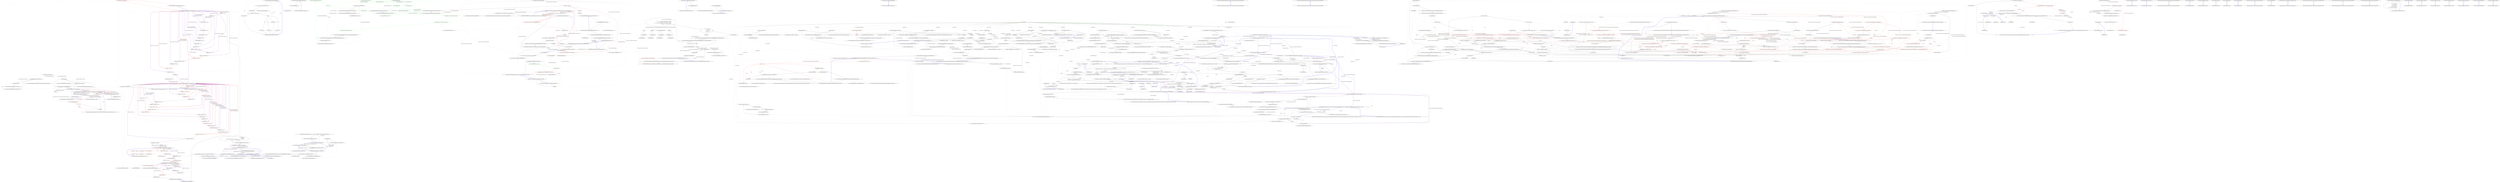 digraph  {
n151 [label="Ninject.Dynamic.Extensions.Inflector.Rule", span=""];
n0 [cluster="Ninject.Dynamic.Extensions.Inflector.Inflector()", label="Entry Ninject.Dynamic.Extensions.Inflector.Inflector()", span="18-18"];
n1 [cluster="Ninject.Dynamic.Extensions.Inflector.Inflector()", label="AddPlural(''$'', ''s'')", span="20-20"];
n2 [cluster="Ninject.Dynamic.Extensions.Inflector.Inflector()", label="AddPlural(''s$'', ''s'')", span="21-21"];
n56 [cluster="Ninject.Dynamic.Extensions.Inflector.AddPlural(string, string)", label="Entry Ninject.Dynamic.Extensions.Inflector.AddPlural(string, string)", span="99-99"];
n3 [cluster="Ninject.Dynamic.Extensions.Inflector.Inflector()", label="AddPlural(''(ax|test)is$'', ''$1es'')", span="22-22"];
n4 [cluster="Ninject.Dynamic.Extensions.Inflector.Inflector()", label="AddPlural(''(octop|vir)us$'', ''$1i'')", span="23-23"];
n5 [cluster="Ninject.Dynamic.Extensions.Inflector.Inflector()", label="AddPlural(''(alias|status)$'', ''$1es'')", span="24-24"];
n6 [cluster="Ninject.Dynamic.Extensions.Inflector.Inflector()", label="AddPlural(''(bu)s$'', ''$1ses'')", span="25-25"];
n7 [cluster="Ninject.Dynamic.Extensions.Inflector.Inflector()", label="AddPlural(''(buffal|tomat)o$'', ''$1oes'')", span="26-26"];
n8 [cluster="Ninject.Dynamic.Extensions.Inflector.Inflector()", label="AddPlural(''([ti])um$'', ''$1a'')", span="27-27"];
n9 [cluster="Ninject.Dynamic.Extensions.Inflector.Inflector()", label="AddPlural(''sis$'', ''ses'')", span="28-28"];
n10 [cluster="Ninject.Dynamic.Extensions.Inflector.Inflector()", label="AddPlural(''(?:([^f])fe|([lr])f)$'', ''$1$2ves'')", span="29-29"];
n11 [cluster="Ninject.Dynamic.Extensions.Inflector.Inflector()", label="AddPlural(''(hive)$'', ''$1s'')", span="30-30"];
n12 [cluster="Ninject.Dynamic.Extensions.Inflector.Inflector()", label="AddPlural(''([^aeiouy]|qu)y$'', ''$1ies'')", span="31-31"];
n13 [cluster="Ninject.Dynamic.Extensions.Inflector.Inflector()", color=red, community=0, label="7: AddPlural(''(x|ch|ss|sh)$'', ''$1es'')", span="32-32"];
n14 [cluster="Ninject.Dynamic.Extensions.Inflector.Inflector()", label="AddPlural(''(matr|vert|ind)ix|ex$'', ''$1ices'')", span="33-33"];
n15 [cluster="Ninject.Dynamic.Extensions.Inflector.Inflector()", label="AddPlural(''([m|l])ouse$'', ''$1ice'')", span="34-34"];
n16 [cluster="Ninject.Dynamic.Extensions.Inflector.Inflector()", color=red, community=0, label="5: AddPlural(''^(ox)$'', ''$1en'')", span="35-35"];
n17 [cluster="Ninject.Dynamic.Extensions.Inflector.Inflector()", label="AddPlural(''(quiz)$'', ''$1zes'')", span="36-36"];
n18 [cluster="Ninject.Dynamic.Extensions.Inflector.Inflector()", label="AddSingular(''s$'', '''')", span="38-38"];
n19 [cluster="Ninject.Dynamic.Extensions.Inflector.Inflector()", label="AddSingular(''(n)ews$'', ''$1ews'')", span="39-39"];
n57 [cluster="Ninject.Dynamic.Extensions.Inflector.AddSingular(string, string)", label="Entry Ninject.Dynamic.Extensions.Inflector.AddSingular(string, string)", span="104-104"];
n20 [cluster="Ninject.Dynamic.Extensions.Inflector.Inflector()", color=red, community=0, label="3: AddSingular(''([ti])a$'', ''$1um'')", span="40-40"];
n21 [cluster="Ninject.Dynamic.Extensions.Inflector.Inflector()", label="AddSingular(''((a)naly|(b)a|(d)iagno|(p)arenthe|(p)rogno|(s)ynop|(t)he)ses$'', ''$1$2sis'')", span="41-41"];
n22 [cluster="Ninject.Dynamic.Extensions.Inflector.Inflector()", color=red, community=0, label="3: AddSingular(''(^analy)ses$'', ''$1sis'')", span="42-42"];
n23 [cluster="Ninject.Dynamic.Extensions.Inflector.Inflector()", label="AddSingular(''([^f])ves$'', ''$1fe'')", span="43-43"];
n24 [cluster="Ninject.Dynamic.Extensions.Inflector.Inflector()", color=red, community=0, label="3: AddSingular(''(hive)s$'', ''$1'')", span="44-44"];
n25 [cluster="Ninject.Dynamic.Extensions.Inflector.Inflector()", label="AddSingular(''(tive)s$'', ''$1'')", span="45-45"];
n26 [cluster="Ninject.Dynamic.Extensions.Inflector.Inflector()", label="AddSingular(''([lr])ves$'', ''$1f'')", span="46-46"];
n27 [cluster="Ninject.Dynamic.Extensions.Inflector.Inflector()", label="AddSingular(''([^aeiouy]|qu)ies$'', ''$1y'')", span="47-47"];
n28 [cluster="Ninject.Dynamic.Extensions.Inflector.Inflector()", color=red, community=0, label="3: AddSingular(''(s)eries$'', ''$1eries'')", span="48-48"];
n29 [cluster="Ninject.Dynamic.Extensions.Inflector.Inflector()", label="AddSingular(''(m)ovies$'', ''$1ovie'')", span="49-49"];
n30 [cluster="Ninject.Dynamic.Extensions.Inflector.Inflector()", color=red, community=0, label="3: AddSingular(''(x|ch|ss|sh)es$'', ''$1'')", span="50-50"];
n31 [cluster="Ninject.Dynamic.Extensions.Inflector.Inflector()", label="AddSingular(''([m|l])ice$'', ''$1ouse'')", span="51-51"];
n32 [cluster="Ninject.Dynamic.Extensions.Inflector.Inflector()", label="AddSingular(''(bus)es$'', ''$1'')", span="52-52"];
n33 [cluster="Ninject.Dynamic.Extensions.Inflector.Inflector()", label="AddSingular(''(o)es$'', ''$1'')", span="53-53"];
n34 [cluster="Ninject.Dynamic.Extensions.Inflector.Inflector()", label="AddSingular(''(shoe)s$'', ''$1'')", span="54-54"];
n35 [cluster="Ninject.Dynamic.Extensions.Inflector.Inflector()", color=red, community=0, label="3: AddSingular(''(cris|ax|test)es$'', ''$1is'')", span="55-55"];
n36 [cluster="Ninject.Dynamic.Extensions.Inflector.Inflector()", label="AddSingular(''(octop|vir)i$'', ''$1us'')", span="56-56"];
n37 [cluster="Ninject.Dynamic.Extensions.Inflector.Inflector()", label="AddSingular(''(alias|status)es$'', ''$1'')", span="57-57"];
n38 [cluster="Ninject.Dynamic.Extensions.Inflector.Inflector()", label="AddSingular(''^(ox)en'', ''$1'')", span="58-58"];
n39 [cluster="Ninject.Dynamic.Extensions.Inflector.Inflector()", label="AddSingular(''(vert|ind)ices$'', ''$1ex'')", span="59-59"];
n40 [cluster="Ninject.Dynamic.Extensions.Inflector.Inflector()", color=red, community=0, label="10: AddSingular(''(matr)ices$'', ''$1ix'')", span="60-60"];
n41 [cluster="Ninject.Dynamic.Extensions.Inflector.Inflector()", label="AddSingular(''(quiz)zes$'', ''$1'')", span="61-61"];
n42 [cluster="Ninject.Dynamic.Extensions.Inflector.Inflector()", label="AddIrregular(''person'', ''people'')", span="63-63"];
n43 [cluster="Ninject.Dynamic.Extensions.Inflector.Inflector()", label="AddIrregular(''man'', ''men'')", span="64-64"];
n58 [cluster="Ninject.Dynamic.Extensions.Inflector.AddIrregular(string, string)", label="Entry Ninject.Dynamic.Extensions.Inflector.AddIrregular(string, string)", span="88-88"];
n44 [cluster="Ninject.Dynamic.Extensions.Inflector.Inflector()", color=red, community=0, label="10: AddIrregular(''child'', ''children'')", span="65-65"];
n45 [cluster="Ninject.Dynamic.Extensions.Inflector.Inflector()", label="AddIrregular(''sex'', ''sexes'')", span="66-66"];
n46 [cluster="Ninject.Dynamic.Extensions.Inflector.Inflector()", label="AddIrregular(''move'', ''moves'')", span="67-67"];
n47 [cluster="Ninject.Dynamic.Extensions.Inflector.Inflector()", label="AddUncountable(''equipment'')", span="69-69"];
n48 [cluster="Ninject.Dynamic.Extensions.Inflector.Inflector()", color=red, community=0, label="32: AddUncountable(''information'')", span="70-70"];
n59 [cluster="Ninject.Dynamic.Extensions.Inflector.AddUncountable(string)", label="Entry Ninject.Dynamic.Extensions.Inflector.AddUncountable(string)", span="94-94"];
n49 [cluster="Ninject.Dynamic.Extensions.Inflector.Inflector()", label="AddUncountable(''rice'')", span="71-71"];
n50 [cluster="Ninject.Dynamic.Extensions.Inflector.Inflector()", label="AddUncountable(''money'')", span="72-72"];
n51 [cluster="Ninject.Dynamic.Extensions.Inflector.Inflector()", label="AddUncountable(''species'')", span="73-73"];
n52 [cluster="Ninject.Dynamic.Extensions.Inflector.Inflector()", label="AddUncountable(''series'')", span="74-74"];
n53 [cluster="Ninject.Dynamic.Extensions.Inflector.Inflector()", color=red, community=0, label="32: AddUncountable(''fish'')", span="75-75"];
n54 [cluster="Ninject.Dynamic.Extensions.Inflector.Inflector()", label="AddUncountable(''sheep'')", span="76-76"];
n55 [cluster="Ninject.Dynamic.Extensions.Inflector.Inflector()", label="Exit Ninject.Dynamic.Extensions.Inflector.Inflector()", span="18-18"];
n60 [cluster="Ninject.Dynamic.Extensions.Inflector.AddIrregular(string, string)", color=red, community=0, label="10: AddPlural(''('' + singular[0] + '')'' + singular.Substring(1) + ''$'', ''$1'' + plural.Substring(1))", span="90-90"];
n61 [cluster="Ninject.Dynamic.Extensions.Inflector.AddIrregular(string, string)", color=red, community=0, label="29: AddSingular(''('' + plural[0] + '')'' + plural.Substring(1) + ''$'', ''$1'' + singular.Substring(1))", span="91-91"];
n63 [cluster="string.Substring(int)", label="Entry string.Substring(int)", span="0-0"];
n62 [cluster="Ninject.Dynamic.Extensions.Inflector.AddIrregular(string, string)", label="Exit Ninject.Dynamic.Extensions.Inflector.AddIrregular(string, string)", span="88-88"];
n64 [cluster="Ninject.Dynamic.Extensions.Inflector.AddUncountable(string)", color=red, community=0, label="32: _uncountables.Add(word.ToUpperInvariant())", span="96-96"];
n65 [cluster="Ninject.Dynamic.Extensions.Inflector.AddUncountable(string)", label="Exit Ninject.Dynamic.Extensions.Inflector.AddUncountable(string)", span="94-94"];
n66 [cluster="string.ToUpperInvariant()", label="Entry string.ToUpperInvariant()", span="0-0"];
n67 [cluster="System.Collections.Generic.List<T>.Add(T)", label="Entry System.Collections.Generic.List<T>.Add(T)", span="0-0"];
n68 [cluster="Ninject.Dynamic.Extensions.Inflector.AddPlural(string, string)", color=red, community=0, label="39: _plurals.Add(new Rule(rule, replacement))", span="101-101"];
n69 [cluster="Ninject.Dynamic.Extensions.Inflector.AddPlural(string, string)", label="Exit Ninject.Dynamic.Extensions.Inflector.AddPlural(string, string)", span="99-99"];
n70 [cluster="Ninject.Dynamic.Extensions.Inflector.Rule.Rule(string, string)", label="Entry Ninject.Dynamic.Extensions.Inflector.Rule.Rule(string, string)", span="217-217"];
n71 [cluster="Ninject.Dynamic.Extensions.Inflector.AddSingular(string, string)", label="_singulars.Add(new Rule(rule, replacement))", span="106-106"];
n72 [cluster="Ninject.Dynamic.Extensions.Inflector.AddSingular(string, string)", label="Exit Ninject.Dynamic.Extensions.Inflector.AddSingular(string, string)", span="104-104"];
n73 [cluster="Ninject.Dynamic.Extensions.Inflector.Pluralize(string)", label="Entry Ninject.Dynamic.Extensions.Inflector.Pluralize(string)", span="109-109"];
n74 [cluster="Ninject.Dynamic.Extensions.Inflector.Pluralize(string)", label="return ApplyRules(_plurals, word);", span="111-111"];
n75 [cluster="Ninject.Dynamic.Extensions.Inflector.Pluralize(string)", label="Exit Ninject.Dynamic.Extensions.Inflector.Pluralize(string)", span="109-109"];
n76 [cluster="Ninject.Dynamic.Extensions.Inflector.ApplyRules(System.Collections.Generic.IList<Ninject.Dynamic.Extensions.Inflector.Rule>, string)", label="Entry Ninject.Dynamic.Extensions.Inflector.ApplyRules(System.Collections.Generic.IList<Ninject.Dynamic.Extensions.Inflector.Rule>, string)", span="119-119"];
n77 [cluster="Ninject.Dynamic.Extensions.Inflector.Singularize(string)", label="Entry Ninject.Dynamic.Extensions.Inflector.Singularize(string)", span="114-114"];
n78 [cluster="Ninject.Dynamic.Extensions.Inflector.Singularize(string)", label="return ApplyRules(_singulars, word);", span="116-116"];
n79 [cluster="Ninject.Dynamic.Extensions.Inflector.Singularize(string)", label="Exit Ninject.Dynamic.Extensions.Inflector.Singularize(string)", span="114-114"];
n80 [cluster="Ninject.Dynamic.Extensions.Inflector.ApplyRules(System.Collections.Generic.IList<Ninject.Dynamic.Extensions.Inflector.Rule>, string)", color=red, community=0, label="30: var result = word", span="121-121"];
n81 [cluster="Ninject.Dynamic.Extensions.Inflector.ApplyRules(System.Collections.Generic.IList<Ninject.Dynamic.Extensions.Inflector.Rule>, string)", label="!_uncountables.Contains(word.ToUpperInvariant())", span="123-123"];
n82 [cluster="Ninject.Dynamic.Extensions.Inflector.ApplyRules(System.Collections.Generic.IList<Ninject.Dynamic.Extensions.Inflector.Rule>, string)", color=red, community=0, label="30: var i = rules.Count - 1", span="125-125"];
n84 [cluster="Ninject.Dynamic.Extensions.Inflector.ApplyRules(System.Collections.Generic.IList<Ninject.Dynamic.Extensions.Inflector.Rule>, string)", label="(result = rules[i].Apply(word)) != null", span="127-127"];
n86 [cluster="Ninject.Dynamic.Extensions.Inflector.ApplyRules(System.Collections.Generic.IList<Ninject.Dynamic.Extensions.Inflector.Rule>, string)", label="return result;", span="134-134"];
n88 [cluster="System.Collections.Generic.List<T>.Contains(T)", label="Entry System.Collections.Generic.List<T>.Contains(T)", span="0-0"];
n83 [cluster="Ninject.Dynamic.Extensions.Inflector.ApplyRules(System.Collections.Generic.IList<Ninject.Dynamic.Extensions.Inflector.Rule>, string)", color=red, community=0, label="30: i >= 0", span="125-125"];
n85 [cluster="Ninject.Dynamic.Extensions.Inflector.ApplyRules(System.Collections.Generic.IList<Ninject.Dynamic.Extensions.Inflector.Rule>, string)", color=red, community=0, label="30: i--", span="125-125"];
n89 [cluster="Ninject.Dynamic.Extensions.Inflector.Rule.Apply(string)", label="Entry Ninject.Dynamic.Extensions.Inflector.Rule.Apply(string)", span="223-223"];
n87 [cluster="Ninject.Dynamic.Extensions.Inflector.ApplyRules(System.Collections.Generic.IList<Ninject.Dynamic.Extensions.Inflector.Rule>, string)", label="Exit Ninject.Dynamic.Extensions.Inflector.ApplyRules(System.Collections.Generic.IList<Ninject.Dynamic.Extensions.Inflector.Rule>, string)", span="119-119"];
n90 [cluster="Ninject.Dynamic.Extensions.Inflector.Titleize(string)", label="Entry Ninject.Dynamic.Extensions.Inflector.Titleize(string)", span="137-137"];
n91 [cluster="Ninject.Dynamic.Extensions.Inflector.Titleize(string)", label="return Regex.Replace(Humanize(Underscore(word)), @''\b([a-z])'',\r\n                                 delegate(Match match) { return match.Captures[0].Value.ToUpper(CultureInfo.InvariantCulture); });", span="139-140"];
n92 [cluster="Ninject.Dynamic.Extensions.Inflector.Titleize(string)", label="Exit Ninject.Dynamic.Extensions.Inflector.Titleize(string)", span="137-137"];
n93 [cluster="Ninject.Dynamic.Extensions.Inflector.Underscore(string)", label="Entry Ninject.Dynamic.Extensions.Inflector.Underscore(string)", span="160-160"];
n94 [cluster="Ninject.Dynamic.Extensions.Inflector.Humanize(string)", label="Entry Ninject.Dynamic.Extensions.Inflector.Humanize(string)", span="143-143"];
n95 [cluster="System.Text.RegularExpressions.Regex.Replace(string, string, System.Text.RegularExpressions.MatchEvaluator)", label="Entry System.Text.RegularExpressions.Regex.Replace(string, string, System.Text.RegularExpressions.MatchEvaluator)", span="0-0"];
n96 [cluster="lambda expression", label="Entry lambda expression", span="140-140"];
n97 [cluster="lambda expression", label="return match.Captures[0].Value.ToUpper(CultureInfo.InvariantCulture);", span="140-140"];
n98 [cluster="lambda expression", label="Exit lambda expression", span="140-140"];
n99 [cluster="string.ToUpper(System.Globalization.CultureInfo)", label="Entry string.ToUpper(System.Globalization.CultureInfo)", span="0-0"];
n100 [cluster="Ninject.Dynamic.Extensions.Inflector.Humanize(string)", label="return Capitalize(Regex.Replace(lowercaseAndUnderscoredWord, @''_'', '' ''));", span="145-145"];
n101 [cluster="Ninject.Dynamic.Extensions.Inflector.Humanize(string)", label="Exit Ninject.Dynamic.Extensions.Inflector.Humanize(string)", span="143-143"];
n102 [cluster="System.Text.RegularExpressions.Regex.Replace(string, string, string)", label="Entry System.Text.RegularExpressions.Regex.Replace(string, string, string)", span="0-0"];
n103 [cluster="Ninject.Dynamic.Extensions.Inflector.Capitalize(string)", label="Entry Ninject.Dynamic.Extensions.Inflector.Capitalize(string)", span="170-170"];
n104 [cluster="Ninject.Dynamic.Extensions.Inflector.Pascalize(string)", label="Entry Ninject.Dynamic.Extensions.Inflector.Pascalize(string)", span="148-148"];
n105 [cluster="Ninject.Dynamic.Extensions.Inflector.Pascalize(string)", label="return Regex.Replace(lowercaseAndUnderscoredWord, ''(?:^|_)(.)'', match => match.Groups[1].Value.ToUpper(CultureInfo.InvariantCulture));", span="150-150"];
n106 [cluster="Ninject.Dynamic.Extensions.Inflector.Pascalize(string)", label="Exit Ninject.Dynamic.Extensions.Inflector.Pascalize(string)", span="148-148"];
n107 [cluster="lambda expression", label="Entry lambda expression", span="150-150"];
n108 [cluster="lambda expression", label="match.Groups[1].Value.ToUpper(CultureInfo.InvariantCulture)", span="150-150"];
n109 [cluster="lambda expression", label="Exit lambda expression", span="150-150"];
n110 [cluster="Ninject.Dynamic.Extensions.Inflector.Camelize(string)", label="Entry Ninject.Dynamic.Extensions.Inflector.Camelize(string)", span="153-153"];
n111 [cluster="Ninject.Dynamic.Extensions.Inflector.Camelize(string)", label="return Uncapitalize(Pascalize(lowercaseAndUnderscoredWord));", span="155-155"];
n112 [cluster="Ninject.Dynamic.Extensions.Inflector.Camelize(string)", label="Exit Ninject.Dynamic.Extensions.Inflector.Camelize(string)", span="153-153"];
n113 [cluster="Ninject.Dynamic.Extensions.Inflector.Uncapitalize(string)", label="Entry Ninject.Dynamic.Extensions.Inflector.Uncapitalize(string)", span="177-177"];
n114 [cluster="Ninject.Dynamic.Extensions.Inflector.Underscore(string)", label="return Regex.Replace(\r\n                Regex.Replace(\r\n                    Regex.Replace(pascalCasedWord, @''([A-Z]+)([A-Z][a-z])'', ''$1_$2''), @''([a-z\d])([A-Z])'',\r\n                    ''$1_$2''), @''[-\s]'', ''_'').ToLowerInvariant();", span="162-165"];
n115 [cluster="Ninject.Dynamic.Extensions.Inflector.Underscore(string)", label="Exit Ninject.Dynamic.Extensions.Inflector.Underscore(string)", span="160-160"];
n116 [cluster="string.ToLowerInvariant()", label="Entry string.ToLowerInvariant()", span="0-0"];
n117 [cluster="Ninject.Dynamic.Extensions.Inflector.Capitalize(string)", label="return word.Substring(0, 1).ToUpperInvariant() + word.Substring(1).ToLowerInvariant();", span="172-172"];
n118 [cluster="Ninject.Dynamic.Extensions.Inflector.Capitalize(string)", label="Exit Ninject.Dynamic.Extensions.Inflector.Capitalize(string)", span="170-170"];
n119 [cluster="string.Substring(int, int)", label="Entry string.Substring(int, int)", span="0-0"];
n120 [cluster="Ninject.Dynamic.Extensions.Inflector.Uncapitalize(string)", label="return word.Substring(0, 1).ToLowerInvariant() + word.Substring(1);", span="179-179"];
n121 [cluster="Ninject.Dynamic.Extensions.Inflector.Uncapitalize(string)", label="Exit Ninject.Dynamic.Extensions.Inflector.Uncapitalize(string)", span="177-177"];
n122 [cluster="Ninject.Dynamic.Extensions.Inflector.Ordinalize(string)", label="Entry Ninject.Dynamic.Extensions.Inflector.Ordinalize(string)", span="182-182"];
n123 [cluster="Ninject.Dynamic.Extensions.Inflector.Ordinalize(string)", label="var n = int.Parse(number, CultureInfo.InvariantCulture)", span="184-184"];
n126 [cluster="Ninject.Dynamic.Extensions.Inflector.Ordinalize(string)", label="return number + ''th'';", span="189-189"];
n129 [cluster="Ninject.Dynamic.Extensions.Inflector.Ordinalize(string)", label="return number + ''st'';", span="195-195"];
n131 [cluster="Ninject.Dynamic.Extensions.Inflector.Ordinalize(string)", label="return number + ''nd'';", span="197-197"];
n133 [cluster="Ninject.Dynamic.Extensions.Inflector.Ordinalize(string)", label="return number + ''rd'';", span="199-199"];
n134 [cluster="Ninject.Dynamic.Extensions.Inflector.Ordinalize(string)", label="return number + ''th'';", span="201-201"];
n124 [cluster="Ninject.Dynamic.Extensions.Inflector.Ordinalize(string)", label="var nMod100 = n%100", span="185-185"];
n136 [cluster="int.Parse(string, System.IFormatProvider)", label="Entry int.Parse(string, System.IFormatProvider)", span="0-0"];
n127 [cluster="Ninject.Dynamic.Extensions.Inflector.Ordinalize(string)", label="n%10", span="192-192"];
n125 [cluster="Ninject.Dynamic.Extensions.Inflector.Ordinalize(string)", label="nMod100 >= 11 && nMod100 <= 13", span="187-187"];
n128 [cluster="Ninject.Dynamic.Extensions.Inflector.Ordinalize(string)", label=1, span="194-194"];
n130 [cluster="Ninject.Dynamic.Extensions.Inflector.Ordinalize(string)", label=2, span="196-196"];
n132 [cluster="Ninject.Dynamic.Extensions.Inflector.Ordinalize(string)", label=3, span="198-198"];
n135 [cluster="Ninject.Dynamic.Extensions.Inflector.Ordinalize(string)", label="Exit Ninject.Dynamic.Extensions.Inflector.Ordinalize(string)", span="182-182"];
n137 [cluster="Ninject.Dynamic.Extensions.Inflector.Dasherize(string)", label="Entry Ninject.Dynamic.Extensions.Inflector.Dasherize(string)", span="205-205"];
n138 [cluster="Ninject.Dynamic.Extensions.Inflector.Dasherize(string)", label="return underscoredWord.Replace('_', '-');", span="207-207"];
n139 [cluster="Ninject.Dynamic.Extensions.Inflector.Dasherize(string)", label="Exit Ninject.Dynamic.Extensions.Inflector.Dasherize(string)", span="205-205"];
n140 [cluster="string.Replace(char, char)", label="Entry string.Replace(char, char)", span="0-0"];
n141 [cluster="Ninject.Dynamic.Extensions.Inflector.Rule.Rule(string, string)", label="_regex = new Regex(pattern, RegexOptions.IgnoreCase)", span="219-219"];
n142 [cluster="Ninject.Dynamic.Extensions.Inflector.Rule.Rule(string, string)", label="_replacement = replacement", span="220-220"];
n144 [cluster="System.Text.RegularExpressions.Regex.Regex(string, System.Text.RegularExpressions.RegexOptions)", label="Entry System.Text.RegularExpressions.Regex.Regex(string, System.Text.RegularExpressions.RegexOptions)", span="0-0"];
n143 [cluster="Ninject.Dynamic.Extensions.Inflector.Rule.Rule(string, string)", label="Exit Ninject.Dynamic.Extensions.Inflector.Rule.Rule(string, string)", span="217-217"];
n145 [cluster="Ninject.Dynamic.Extensions.Inflector.Rule.Apply(string)", label="!_regex.IsMatch(word)", span="225-225"];
n147 [cluster="Ninject.Dynamic.Extensions.Inflector.Rule.Apply(string)", label="return _regex.Replace(word, _replacement);", span="230-230"];
n146 [cluster="Ninject.Dynamic.Extensions.Inflector.Rule.Apply(string)", label="return null;", span="227-227"];
n149 [cluster="System.Text.RegularExpressions.Regex.IsMatch(string)", label="Entry System.Text.RegularExpressions.Regex.IsMatch(string)", span="0-0"];
n148 [cluster="Ninject.Dynamic.Extensions.Inflector.Rule.Apply(string)", label="Exit Ninject.Dynamic.Extensions.Inflector.Rule.Apply(string)", span="223-223"];
n150 [cluster="System.Text.RegularExpressions.Regex.Replace(string, string)", label="Entry System.Text.RegularExpressions.Regex.Replace(string, string)", span="0-0"];
d4 [cluster="Ninject.Planning.Bindings.Binding.Binding(System.Type, Ninject.Planning.Bindings.IBindingMetadata)", color=green, community=0, label="20: Ensure.ArgumentNotNull(metadata, ''metadata'')", span="96-96"];
d2 [cluster="Ninject.Planning.Bindings.Binding.Binding(System.Type, Ninject.Planning.Bindings.IBindingMetadata)", label="Entry Ninject.Planning.Bindings.Binding.Binding(System.Type, Ninject.Planning.Bindings.IBindingMetadata)", span="93-93"];
d3 [cluster="Ninject.Planning.Bindings.Binding.Binding(System.Type, Ninject.Planning.Bindings.IBindingMetadata)", label="Ensure.ArgumentNotNull(service, ''service'')", span="95-95"];
d5 [cluster="Ninject.Planning.Bindings.Binding.Binding(System.Type, Ninject.Planning.Bindings.IBindingMetadata)", color=green, community=0, label="12: Service = service", span="98-98"];
d12 [cluster="Ninject.Infrastructure.Ensure.ArgumentNotNull(object, string)", label="Entry Ninject.Infrastructure.Ensure.ArgumentNotNull(object, string)", span="17-17"];
d27 [label="Ninject.Planning.Bindings.Binding", span=""];
d6 [cluster="Ninject.Planning.Bindings.Binding.Binding(System.Type, Ninject.Planning.Bindings.IBindingMetadata)", color=green, community=0, label="38: Metadata = metadata", span="99-99"];
d7 [cluster="Ninject.Planning.Bindings.Binding.Binding(System.Type, Ninject.Planning.Bindings.IBindingMetadata)", color=green, community=0, label="8: Parameters = new List<IParameter>()", span="100-100"];
d8 [cluster="Ninject.Planning.Bindings.Binding.Binding(System.Type, Ninject.Planning.Bindings.IBindingMetadata)", color=green, community=0, label="16: ActivationActions = new List<Action<IContext, object>>()", span="101-101"];
d13 [cluster="System.Collections.Generic.List<T>.List()", label="Entry System.Collections.Generic.List<T>.List()", span="0-0"];
d9 [cluster="Ninject.Planning.Bindings.Binding.Binding(System.Type, Ninject.Planning.Bindings.IBindingMetadata)", color=green, community=0, label="8: DeactivationActions = new List<Action<IContext, object>>()", span="102-102"];
d10 [cluster="Ninject.Planning.Bindings.Binding.Binding(System.Type, Ninject.Planning.Bindings.IBindingMetadata)", color=green, community=0, label="0: ScopeCallback = StandardScopeCallbacks.Transient", span="103-103"];
d11 [cluster="Ninject.Planning.Bindings.Binding.Binding(System.Type, Ninject.Planning.Bindings.IBindingMetadata)", label="Exit Ninject.Planning.Bindings.Binding.Binding(System.Type, Ninject.Planning.Bindings.IBindingMetadata)", span="93-93"];
d15 [cluster="Ninject.Planning.Bindings.Binding.GetProvider(Ninject.Activation.IContext)", color=green, community=0, label="2: Ensure.ArgumentNotNull(context, ''context'')", span="113-113"];
d14 [cluster="Ninject.Planning.Bindings.Binding.GetProvider(Ninject.Activation.IContext)", label="Entry Ninject.Planning.Bindings.Binding.GetProvider(Ninject.Activation.IContext)", span="111-111"];
d16 [cluster="Ninject.Planning.Bindings.Binding.GetProvider(Ninject.Activation.IContext)", color=green, community=0, label="2: return ProviderCallback(context);", span="114-114"];
d17 [cluster="Ninject.Planning.Bindings.Binding.GetProvider(Ninject.Activation.IContext)", label="Exit Ninject.Planning.Bindings.Binding.GetProvider(Ninject.Activation.IContext)", span="111-111"];
d18 [cluster="System.Func<T, TResult>.Invoke(T)", label="Entry System.Func<T, TResult>.Invoke(T)", span="0-0"];
d20 [cluster="Ninject.Planning.Bindings.Binding.GetScope(Ninject.Activation.IContext)", color=green, community=0, label="2: Ensure.ArgumentNotNull(context, ''context'')", span="124-124"];
d19 [cluster="Ninject.Planning.Bindings.Binding.GetScope(Ninject.Activation.IContext)", label="Entry Ninject.Planning.Bindings.Binding.GetScope(Ninject.Activation.IContext)", span="122-122"];
d21 [cluster="Ninject.Planning.Bindings.Binding.GetScope(Ninject.Activation.IContext)", color=green, community=0, label="2: return ScopeCallback(context);", span="125-125"];
d22 [cluster="Ninject.Planning.Bindings.Binding.GetScope(Ninject.Activation.IContext)", label="Exit Ninject.Planning.Bindings.Binding.GetScope(Ninject.Activation.IContext)", span="122-122"];
d24 [cluster="Ninject.Planning.Bindings.Binding.Matches(Ninject.Activation.IRequest)", label="Ensure.ArgumentNotNull(request, ''request'')", span="135-135"];
d25 [cluster="Ninject.Planning.Bindings.Binding.Matches(Ninject.Activation.IRequest)", label="return Condition == null || Condition(request);", span="136-136"];
d23 [cluster="Ninject.Planning.Bindings.Binding.Matches(Ninject.Activation.IRequest)", label="Entry Ninject.Planning.Bindings.Binding.Matches(Ninject.Activation.IRequest)", span="133-133"];
d26 [cluster="Ninject.Planning.Bindings.Binding.Matches(Ninject.Activation.IRequest)", label="Exit Ninject.Planning.Bindings.Binding.Matches(Ninject.Activation.IRequest)", span="133-133"];
m2_16 [cluster="Ninject.Tests.Unit.CacheTests.WhenPruneIsCalled.CollectedScopeInstancesAreRemoved()", file="CachePruningTests.cs", label="this.Execute(sword, context)", span="42-42"];
m2_34 [cluster="Ninject.Tests.Unit.CacheTests.WhenPruneIsCalled.UncollectedScopeInstancesAreNotRemoved()", file="CachePruningTests.cs", label="Entry Ninject.Tests.Unit.CacheTests.WhenPruneIsCalled.UncollectedScopeInstancesAreNotRemoved()", span="55-55"];
m2_35 [cluster="Ninject.Tests.Unit.CacheTests.WhenPruneIsCalled.UncollectedScopeInstancesAreNotRemoved()", file="CachePruningTests.cs", label="var sword = new Sword()", span="57-57"];
m2_36 [cluster="Ninject.Tests.Unit.CacheTests.WhenPruneIsCalled.UncollectedScopeInstancesAreNotRemoved()", file="CachePruningTests.cs", label="var swordWeakReference = new WeakReference(sword)", span="58-58"];
m2_38 [cluster="Ninject.Tests.Unit.CacheTests.WhenPruneIsCalled.UncollectedScopeInstancesAreNotRemoved()", file="CachePruningTests.cs", label="this.Execute(sword, context)", span="61-61"];
m2_37 [cluster="Ninject.Tests.Unit.CacheTests.WhenPruneIsCalled.UncollectedScopeInstancesAreNotRemoved()", color=red, community=0, file="CachePruningTests.cs", label="39: var context = CreateContextMock(new object(), bindingMock.Object)", span="59-59"];
m2_40 [cluster="Ninject.Tests.Unit.CacheTests.WhenPruneIsCalled.UncollectedScopeInstancesAreNotRemoved()", file="CachePruningTests.cs", label="bool swordCollected = !swordWeakReference.IsAlive", span="63-63"];
m2_39 [cluster="Ninject.Tests.Unit.CacheTests.WhenPruneIsCalled.UncollectedScopeInstancesAreNotRemoved()", file="CachePruningTests.cs", label="GC.Collect()", span="62-62"];
m2_41 [cluster="Ninject.Tests.Unit.CacheTests.WhenPruneIsCalled.UncollectedScopeInstancesAreNotRemoved()", file="CachePruningTests.cs", label="swordCollected.Should().BeFalse()", span="65-65"];
m2_42 [cluster="Ninject.Tests.Unit.CacheTests.WhenPruneIsCalled.UncollectedScopeInstancesAreNotRemoved()", file="CachePruningTests.cs", label="Exit Ninject.Tests.Unit.CacheTests.WhenPruneIsCalled.UncollectedScopeInstancesAreNotRemoved()", span="55-55"];
m2_18 [cluster="Ninject.Tests.Unit.CacheTests.WhenPruneIsCalled.CollectedScopeInstancesAreRemoved()", file="CachePruningTests.cs", label="context = null", span="44-44"];
m2_66 [cluster="Ninject.Tests.Unit.CacheTests.ContextMock.GetScope()", file="CachePruningTests.cs", label="Entry Ninject.Tests.Unit.CacheTests.ContextMock.GetScope()", span="121-121"];
m2_67 [cluster="Ninject.Tests.Unit.CacheTests.ContextMock.GetScope()", file="CachePruningTests.cs", label="return this.scope.Target;", span="123-123"];
m2_68 [cluster="Ninject.Tests.Unit.CacheTests.ContextMock.GetScope()", file="CachePruningTests.cs", label="Exit Ninject.Tests.Unit.CacheTests.ContextMock.GetScope()", span="121-121"];
m2_44 [cluster="Ninject.Tests.Unit.CacheTests.WhenPruneIsCalled.CreateContextMock(object, Ninject.Planning.Bindings.IBinding, params System.Type[])", file="CachePruningTests.cs", label="Entry Ninject.Tests.Unit.CacheTests.WhenPruneIsCalled.CreateContextMock(object, Ninject.Planning.Bindings.IBinding, params System.Type[])", span="68-68"];
m2_45 [cluster="Ninject.Tests.Unit.CacheTests.WhenPruneIsCalled.CreateContextMock(object, Ninject.Planning.Bindings.IBinding, params System.Type[])", color=red, community=0, file="CachePruningTests.cs", label="41: return new ContextMock(scope, binding, genericArguments);", span="70-70"];
m2_46 [cluster="Ninject.Tests.Unit.CacheTests.WhenPruneIsCalled.CreateContextMock(object, Ninject.Planning.Bindings.IBinding, params System.Type[])", file="CachePruningTests.cs", label="Exit Ninject.Tests.Unit.CacheTests.WhenPruneIsCalled.CreateContextMock(object, Ninject.Planning.Bindings.IBinding, params System.Type[])", span="68-68"];
m2_47 [cluster="Ninject.Tests.Unit.CacheTests.ContextMock.ContextMock(object, Ninject.Planning.Bindings.IBinding, System.Type[])", file="CachePruningTests.cs", label="Entry Ninject.Tests.Unit.CacheTests.ContextMock.ContextMock(object, Ninject.Planning.Bindings.IBinding, System.Type[])", span="109-109"];
m2_58 [cluster="Ninject.Tests.Unit.CacheTests.ContextMock.ContextMock(object, Ninject.Planning.Bindings.IBinding, System.Type[])", file="CachePruningTests.cs", label="this.scope = new WeakReference(scope)", span="111-111"];
m2_59 [cluster="Ninject.Tests.Unit.CacheTests.ContextMock.ContextMock(object, Ninject.Planning.Bindings.IBinding, System.Type[])", file="CachePruningTests.cs", label="this.Binding = binding", span="112-112"];
m2_60 [cluster="Ninject.Tests.Unit.CacheTests.ContextMock.ContextMock(object, Ninject.Planning.Bindings.IBinding, System.Type[])", file="CachePruningTests.cs", label="this.GenericArguments = genericArguments", span="113-113"];
m2_61 [cluster="Ninject.Tests.Unit.CacheTests.ContextMock.ContextMock(object, Ninject.Planning.Bindings.IBinding, System.Type[])", file="CachePruningTests.cs", label="Exit Ninject.Tests.Unit.CacheTests.ContextMock.ContextMock(object, Ninject.Planning.Bindings.IBinding, System.Type[])", span="109-109"];
m2_9 [cluster="Mock<IBinding>.cstr", file="CachePruningTests.cs", label="Entry Mock<IBinding>.cstr", span=""];
m2_10 [cluster="Cache.cstr", file="CachePruningTests.cs", label="Entry Cache.cstr", span=""];
m2_11 [cluster="Ninject.Tests.Unit.CacheTests.PipelineMock.PipelineMock()", file="CachePruningTests.cs", label="Entry Ninject.Tests.Unit.CacheTests.PipelineMock.PipelineMock()", span="79-79"];
m2_12 [cluster="Ninject.Tests.Unit.CacheTests.WhenPruneIsCalled.CollectedScopeInstancesAreRemoved()", file="CachePruningTests.cs", label="Entry Ninject.Tests.Unit.CacheTests.WhenPruneIsCalled.CollectedScopeInstancesAreRemoved()", span="36-36"];
m2_13 [cluster="Ninject.Tests.Unit.CacheTests.WhenPruneIsCalled.CollectedScopeInstancesAreRemoved()", file="CachePruningTests.cs", label="var sword = new Sword()", span="38-38"];
m2_14 [cluster="Ninject.Tests.Unit.CacheTests.WhenPruneIsCalled.CollectedScopeInstancesAreRemoved()", file="CachePruningTests.cs", label="var swordWeakReference = new WeakReference(sword)", span="39-39"];
m2_62 [cluster="Ninject.Tests.Unit.CacheTests.ContextMock.GetProvider()", file="CachePruningTests.cs", label="Entry Ninject.Tests.Unit.CacheTests.ContextMock.GetProvider()", span="116-116"];
m2_63 [cluster="Ninject.Tests.Unit.CacheTests.ContextMock.GetProvider()", file="CachePruningTests.cs", label="throw new NotImplementedException();", span="118-118"];
m2_64 [cluster="Ninject.Tests.Unit.CacheTests.ContextMock.GetProvider()", file="CachePruningTests.cs", label="Exit Ninject.Tests.Unit.CacheTests.ContextMock.GetProvider()", span="116-116"];
m2_31 [cluster="Ninject.Activation.Caching.Cache.Prune()", file="CachePruningTests.cs", label="Entry Ninject.Activation.Caching.Cache.Prune()", span="171-171"];
m2_32 [cluster="Unk.Should", file="CachePruningTests.cs", label="Entry Unk.Should", span=""];
m2_52 [cluster="Ninject.Tests.Unit.CacheTests.PipelineMock.Dispose()", file="CachePruningTests.cs", label="Entry Ninject.Tests.Unit.CacheTests.PipelineMock.Dispose()", span="81-81"];
m2_53 [cluster="Ninject.Tests.Unit.CacheTests.PipelineMock.Dispose()", file="CachePruningTests.cs", label="Exit Ninject.Tests.Unit.CacheTests.PipelineMock.Dispose()", span="81-81"];
m2_15 [cluster="Ninject.Tests.Unit.CacheTests.WhenPruneIsCalled.CollectedScopeInstancesAreRemoved()", color=red, community=0, file="CachePruningTests.cs", label="2: var context = CreateContextMock(new object(), bindingMock.Object)", span="40-40"];
m2_22 [cluster="Ninject.Planning.Bindings.IBindingConfiguration.GetScope(Ninject.Activation.IContext)", file="CachePruningTests.cs", label="Entry Ninject.Planning.Bindings.IBindingConfiguration.GetScope(Ninject.Activation.IContext)", span="95-95"];
m2_17 [cluster="Ninject.Tests.Unit.CacheTests.WhenPruneIsCalled.CollectedScopeInstancesAreRemoved()", file="CachePruningTests.cs", label="sword = null", span="43-43"];
m2_19 [cluster="Ninject.Planning.Bindings.Binding.GetScope(Ninject.Activation.IContext)", file="CachePruningTests.cs", label="Entry Ninject.Planning.Bindings.Binding.GetScope(Ninject.Activation.IContext)", span="231-231"];
m2_20 [cluster="Ninject.Planning.Bindings.Binding.GetScope(Ninject.Activation.IContext)", file="CachePruningTests.cs", label="return this.BindingConfiguration.GetScope(context);", span="233-233"];
m2_21 [cluster="Ninject.Planning.Bindings.Binding.GetScope(Ninject.Activation.IContext)", file="CachePruningTests.cs", label="Exit Ninject.Planning.Bindings.Binding.GetScope(Ninject.Activation.IContext)", span="231-231"];
m2_23 [cluster="Ninject.Planning.Bindings.Binding.Matches(Ninject.Activation.IRequest)", file="CachePruningTests.cs", label="Entry Ninject.Planning.Bindings.Binding.Matches(Ninject.Activation.IRequest)", span="244-244"];
m2_24 [cluster="Ninject.Planning.Bindings.Binding.Matches(Ninject.Activation.IRequest)", file="CachePruningTests.cs", label="return this.BindingConfiguration.Matches(request);", span="246-246"];
m2_51 [cluster="Ninject.Activation.Caching.Cache.Remember(Ninject.Activation.IContext, Ninject.Activation.InstanceReference)", file="CachePruningTests.cs", label="Entry Ninject.Activation.Caching.Cache.Remember(Ninject.Activation.IContext, Ninject.Activation.InstanceReference)", span="77-77"];
m2_65 [cluster="System.NotImplementedException.NotImplementedException()", file="CachePruningTests.cs", label="Entry System.NotImplementedException.NotImplementedException()", span="0-0"];
m2_25 [cluster="Ninject.Planning.Bindings.Binding.Matches(Ninject.Activation.IRequest)", file="CachePruningTests.cs", label="Exit Ninject.Planning.Bindings.Binding.Matches(Ninject.Activation.IRequest)", span="244-244"];
m2_7 [cluster="Ninject.Tests.Unit.CacheTests.WhenPruneIsCalled.SetUp()", file="CachePruningTests.cs", label="Exit Ninject.Tests.Unit.CacheTests.WhenPruneIsCalled.SetUp()", span="27-27"];
m2_69 [cluster="Ninject.Tests.Unit.CacheTests.ContextMock.Resolve()", file="CachePruningTests.cs", label="Entry Ninject.Tests.Unit.CacheTests.ContextMock.Resolve()", span="126-126"];
m2_70 [cluster="Ninject.Tests.Unit.CacheTests.ContextMock.Resolve()", file="CachePruningTests.cs", label="throw new NotImplementedException();", span="128-128"];
m2_71 [cluster="Ninject.Tests.Unit.CacheTests.ContextMock.Resolve()", file="CachePruningTests.cs", label="Exit Ninject.Tests.Unit.CacheTests.ContextMock.Resolve()", span="126-126"];
m2_28 [cluster="Unk.CreateContextMock", file="CachePruningTests.cs", label="Entry Unk.CreateContextMock", span=""];
m2_43 [cluster="Unk.BeFalse", file="CachePruningTests.cs", label="Entry Unk.BeFalse", span=""];
m2_26 [cluster="System.WeakReference.WeakReference(object)", file="CachePruningTests.cs", label="Entry System.WeakReference.WeakReference(object)", span="0-0"];
m2_27 [cluster="object.Object()", file="CachePruningTests.cs", label="Ninject.Planning.Bindings.Binding", span=""];
m2_8 [cluster="Mock<ICachePruner>.cstr", file="CachePruningTests.cs", label="Entry Mock<ICachePruner>.cstr", span=""];
m2_3 [cluster="Ninject.Planning.Bindings.Binding.Binding(System.Type, System.Func<Ninject.Activation.IContext, object>)", color=green, community=0, file="CachePruningTests.cs", label="14: Ensure.ArgumentNotNull(service, ''service'')", span="40-40"];
m2_4 [cluster="Ninject.Planning.Bindings.Binding.Binding(System.Type, System.Func<Ninject.Activation.IContext, object>)", file="CachePruningTests.cs", label="this.Service = service", span="42-42"];
m2_5 [cluster="Ninject.Planning.Bindings.Binding.Binding(System.Type, System.Func<Ninject.Activation.IContext, object>)", color=red, community=0, file="CachePruningTests.cs", label="28: this.BindingConfiguration = new BindingConfiguration(scopeCallback)", span="43-43"];
m2_6 [cluster="Ninject.Planning.Bindings.Binding.Binding(System.Type, System.Func<Ninject.Activation.IContext, object>)", file="CachePruningTests.cs", label="Exit Ninject.Planning.Bindings.Binding.Binding(System.Type, System.Func<Ninject.Activation.IContext, object>)", span="38-38"];
m2_50 [cluster="Ninject.Activation.InstanceReference.InstanceReference()", file="CachePruningTests.cs", label="Entry Ninject.Activation.InstanceReference.InstanceReference()", span="22-22"];
m2_29 [cluster="Ninject.Tests.Unit.CacheTests.WhenPruneIsCalled.Execute(Ninject.Tests.Fakes.Sword, Ninject.Activation.IContext)", file="CachePruningTests.cs", label="Entry Ninject.Tests.Unit.CacheTests.WhenPruneIsCalled.Execute(Ninject.Tests.Fakes.Sword, Ninject.Activation.IContext)", span="73-73"];
m2_48 [cluster="Ninject.Tests.Unit.CacheTests.WhenPruneIsCalled.Execute(Ninject.Tests.Fakes.Sword, Ninject.Activation.IContext)", file="CachePruningTests.cs", label="this.cache.Remember(context, new InstanceReference { Instance = sword })", span="75-75"];
m2_49 [cluster="Ninject.Tests.Unit.CacheTests.WhenPruneIsCalled.Execute(Ninject.Tests.Fakes.Sword, Ninject.Activation.IContext)", file="CachePruningTests.cs", label="Exit Ninject.Tests.Unit.CacheTests.WhenPruneIsCalled.Execute(Ninject.Tests.Fakes.Sword, Ninject.Activation.IContext)", span="73-73"];
m2_30 [cluster="System.GC.Collect()", file="CachePruningTests.cs", label="Entry System.GC.Collect()", span="0-0"];
m2_56 [cluster="Ninject.Tests.Unit.CacheTests.PipelineMock.Deactivate(Ninject.Activation.IContext, Ninject.Activation.InstanceReference)", file="CachePruningTests.cs", label="Entry Ninject.Tests.Unit.CacheTests.PipelineMock.Deactivate(Ninject.Activation.IContext, Ninject.Activation.InstanceReference)", span="95-95"];
m2_57 [cluster="Ninject.Tests.Unit.CacheTests.PipelineMock.Deactivate(Ninject.Activation.IContext, Ninject.Activation.InstanceReference)", file="CachePruningTests.cs", label="Exit Ninject.Tests.Unit.CacheTests.PipelineMock.Deactivate(Ninject.Activation.IContext, Ninject.Activation.InstanceReference)", span="95-95"];
m2_2 [cluster="Ninject.Tests.Unit.CacheTests.WhenPruneIsCalled.WhenPruneIsCalled()", file="CachePruningTests.cs", label="Exit Ninject.Tests.Unit.CacheTests.WhenPruneIsCalled.WhenPruneIsCalled()", span="22-22"];
m2_0 [cluster="Ninject.Tests.Unit.CacheTests.WhenPruneIsCalled.WhenPruneIsCalled()", file="CachePruningTests.cs", label="Entry Ninject.Tests.Unit.CacheTests.WhenPruneIsCalled.WhenPruneIsCalled()", span="22-22"];
m2_1 [cluster="Ninject.Tests.Unit.CacheTests.WhenPruneIsCalled.WhenPruneIsCalled()", file="CachePruningTests.cs", label="this.SetUp()", span="24-24"];
m2_33 [cluster="Unk.BeTrue", file="CachePruningTests.cs", label="Entry Unk.BeTrue", span=""];
m2_54 [cluster="Ninject.Tests.Unit.CacheTests.PipelineMock.Activate(Ninject.Activation.IContext, Ninject.Activation.InstanceReference)", file="CachePruningTests.cs", label="Entry Ninject.Tests.Unit.CacheTests.PipelineMock.Activate(Ninject.Activation.IContext, Ninject.Activation.InstanceReference)", span="91-91"];
m2_55 [cluster="Ninject.Tests.Unit.CacheTests.PipelineMock.Activate(Ninject.Activation.IContext, Ninject.Activation.InstanceReference)", file="CachePruningTests.cs", label="Exit Ninject.Tests.Unit.CacheTests.PipelineMock.Activate(Ninject.Activation.IContext, Ninject.Activation.InstanceReference)", span="91-91"];
m2_72 [file="CachePruningTests.cs", label="Ninject.Tests.Unit.CacheTests.WhenPruneIsCalled", span=""];
m2_73 [file="CachePruningTests.cs", label="Ninject.Tests.Unit.CacheTests.ContextMock", span=""];
m3_139 [cluster="Ninject.Tests.Unit.CacheTests.WhenClearIsCalled.WhenNoScopeIsDefinedAllEntriesAreReleased()", file="CacheTests.cs", label="Entry Ninject.Tests.Unit.CacheTests.WhenClearIsCalled.WhenNoScopeIsDefinedAllEntriesAreReleased()", span="189-189"];
m3_140 [cluster="Ninject.Tests.Unit.CacheTests.WhenClearIsCalled.WhenNoScopeIsDefinedAllEntriesAreReleased()", file="CacheTests.cs", label="var sword = new Sword()", span="191-191"];
m3_141 [cluster="Ninject.Tests.Unit.CacheTests.WhenClearIsCalled.WhenNoScopeIsDefinedAllEntriesAreReleased()", file="CacheTests.cs", label="var reference = new InstanceReference { Instance = sword }", span="192-192"];
m3_142 [cluster="Ninject.Tests.Unit.CacheTests.WhenClearIsCalled.WhenNoScopeIsDefinedAllEntriesAreReleased()", color=red, community=0, file="CacheTests.cs", label="1: var context1 = CreateContextMock(new object(), bindingMock.Object)", span="193-193"];
m3_144 [cluster="Ninject.Tests.Unit.CacheTests.WhenClearIsCalled.WhenNoScopeIsDefinedAllEntriesAreReleased()", file="CacheTests.cs", label="cache.Remember(context1.Object, reference)", span="196-196"];
m3_145 [cluster="Ninject.Tests.Unit.CacheTests.WhenClearIsCalled.WhenNoScopeIsDefinedAllEntriesAreReleased()", file="CacheTests.cs", label="cache.Remember(context2.Object, reference)", span="197-197"];
m3_143 [cluster="Ninject.Tests.Unit.CacheTests.WhenClearIsCalled.WhenNoScopeIsDefinedAllEntriesAreReleased()", color=red, community=0, file="CacheTests.cs", label="1: var context2 = CreateContextMock(new object(), bindingMock.Object)", span="194-194"];
m3_147 [cluster="Ninject.Tests.Unit.CacheTests.WhenClearIsCalled.WhenNoScopeIsDefinedAllEntriesAreReleased()", file="CacheTests.cs", label="var instance1 = cache.TryGet(context1.Object)", span="199-199"];
m3_148 [cluster="Ninject.Tests.Unit.CacheTests.WhenClearIsCalled.WhenNoScopeIsDefinedAllEntriesAreReleased()", file="CacheTests.cs", label="var instance2 = cache.TryGet(context2.Object)", span="200-200"];
m3_146 [cluster="Ninject.Tests.Unit.CacheTests.WhenClearIsCalled.WhenNoScopeIsDefinedAllEntriesAreReleased()", file="CacheTests.cs", label="cache.Clear()", span="198-198"];
m3_149 [cluster="Ninject.Tests.Unit.CacheTests.WhenClearIsCalled.WhenNoScopeIsDefinedAllEntriesAreReleased()", file="CacheTests.cs", label="instance1.Should().BeNull()", span="202-202"];
m3_150 [cluster="Ninject.Tests.Unit.CacheTests.WhenClearIsCalled.WhenNoScopeIsDefinedAllEntriesAreReleased()", file="CacheTests.cs", label="instance2.Should().BeNull()", span="203-203"];
m3_151 [cluster="Ninject.Tests.Unit.CacheTests.WhenClearIsCalled.WhenNoScopeIsDefinedAllEntriesAreReleased()", file="CacheTests.cs", label="Exit Ninject.Tests.Unit.CacheTests.WhenClearIsCalled.WhenNoScopeIsDefinedAllEntriesAreReleased()", span="189-189"];
m3_123 [cluster="Ninject.Tests.Unit.CacheTests.WhenClearIsCalled.WhenScopeIsDefinedItsEntriesAreReleased()", file="CacheTests.cs", label="Entry Ninject.Tests.Unit.CacheTests.WhenClearIsCalled.WhenScopeIsDefinedItsEntriesAreReleased()", span="170-170"];
m3_124 [cluster="Ninject.Tests.Unit.CacheTests.WhenClearIsCalled.WhenScopeIsDefinedItsEntriesAreReleased()", file="CacheTests.cs", label="var scope = new object()", span="172-172"];
m3_125 [cluster="Ninject.Tests.Unit.CacheTests.WhenClearIsCalled.WhenScopeIsDefinedItsEntriesAreReleased()", file="CacheTests.cs", label="var sword = new Sword()", span="173-173"];
m3_127 [cluster="Ninject.Tests.Unit.CacheTests.WhenClearIsCalled.WhenScopeIsDefinedItsEntriesAreReleased()", color=red, community=0, file="CacheTests.cs", label="27: var context1 = CreateContextMock(scope, bindingMock.Object)", span="175-175"];
m3_131 [cluster="Ninject.Tests.Unit.CacheTests.WhenClearIsCalled.WhenScopeIsDefinedItsEntriesAreReleased()", file="CacheTests.cs", label="cache.Clear(scope)", span="180-180"];
m3_126 [cluster="Ninject.Tests.Unit.CacheTests.WhenClearIsCalled.WhenScopeIsDefinedItsEntriesAreReleased()", file="CacheTests.cs", label="var reference = new InstanceReference { Instance = sword }", span="174-174"];
m3_129 [cluster="Ninject.Tests.Unit.CacheTests.WhenClearIsCalled.WhenScopeIsDefinedItsEntriesAreReleased()", file="CacheTests.cs", label="cache.Remember(context1.Object, reference)", span="178-178"];
m3_130 [cluster="Ninject.Tests.Unit.CacheTests.WhenClearIsCalled.WhenScopeIsDefinedItsEntriesAreReleased()", file="CacheTests.cs", label="cache.Remember(context2.Object, reference)", span="179-179"];
m3_128 [cluster="Ninject.Tests.Unit.CacheTests.WhenClearIsCalled.WhenScopeIsDefinedItsEntriesAreReleased()", color=red, community=0, file="CacheTests.cs", label="12: var context2 = CreateContextMock(new object(), bindingMock.Object)", span="176-176"];
m3_132 [cluster="Ninject.Tests.Unit.CacheTests.WhenClearIsCalled.WhenScopeIsDefinedItsEntriesAreReleased()", file="CacheTests.cs", label="var instance1 = cache.TryGet(context1.Object)", span="181-181"];
m3_133 [cluster="Ninject.Tests.Unit.CacheTests.WhenClearIsCalled.WhenScopeIsDefinedItsEntriesAreReleased()", file="CacheTests.cs", label="var instance2 = cache.TryGet(context2.Object)", span="182-182"];
m3_134 [cluster="Ninject.Tests.Unit.CacheTests.WhenClearIsCalled.WhenScopeIsDefinedItsEntriesAreReleased()", file="CacheTests.cs", label="instance1.Should().BeNull()", span="184-184"];
m3_135 [cluster="Ninject.Tests.Unit.CacheTests.WhenClearIsCalled.WhenScopeIsDefinedItsEntriesAreReleased()", file="CacheTests.cs", label="instance2.Should().NotBeNull()", span="185-185"];
m3_136 [cluster="Ninject.Tests.Unit.CacheTests.WhenClearIsCalled.WhenScopeIsDefinedItsEntriesAreReleased()", file="CacheTests.cs", label="Exit Ninject.Tests.Unit.CacheTests.WhenClearIsCalled.WhenScopeIsDefinedItsEntriesAreReleased()", span="170-170"];
m3_152 [cluster="Ninject.Activation.Caching.Cache.Clear()", file="CacheTests.cs", label="Entry Ninject.Activation.Caching.Cache.Clear()", span="205-205"];
m3_18 [cluster="Mock<IContext>.cstr", file="CacheTests.cs", label="Entry Mock<IContext>.cstr", span=""];
m3_8 [cluster="Mock<IPipeline>.cstr", file="CacheTests.cs", label="Entry Mock<IPipeline>.cstr", span=""];
m3_168 [cluster="Ninject.Tests.Unit.CacheTests.WhenScopeIsReleasedFormCache.CachedObjectsAreReleased()", file="CacheTests.cs", label="Entry Ninject.Tests.Unit.CacheTests.WhenScopeIsReleasedFormCache.CachedObjectsAreReleased()", span="229-229"];
m3_169 [cluster="Ninject.Tests.Unit.CacheTests.WhenScopeIsReleasedFormCache.CachedObjectsAreReleased()", file="CacheTests.cs", label="var scope = new object()", span="231-231"];
m3_170 [cluster="Ninject.Tests.Unit.CacheTests.WhenScopeIsReleasedFormCache.CachedObjectsAreReleased()", file="CacheTests.cs", label="var scopeOfScope = new object()", span="232-232"];
m3_172 [cluster="Ninject.Tests.Unit.CacheTests.WhenScopeIsReleasedFormCache.CachedObjectsAreReleased()", color=red, community=0, file="CacheTests.cs", label="34: var context = CreateContextMock(scope, bindingMock.Object)", span="234-234"];
m3_174 [cluster="Ninject.Tests.Unit.CacheTests.WhenScopeIsReleasedFormCache.CachedObjectsAreReleased()", color=red, community=0, file="CacheTests.cs", label="0: cache.Remember(CreateContextMock(scopeOfScope, bindingMock.Object).Object, new InstanceReference { Instance = scope })", span="237-237"];
m3_171 [cluster="Ninject.Tests.Unit.CacheTests.WhenScopeIsReleasedFormCache.CachedObjectsAreReleased()", file="CacheTests.cs", label="var sword = new Sword()", span="233-233"];
m3_175 [cluster="Ninject.Tests.Unit.CacheTests.WhenScopeIsReleasedFormCache.CachedObjectsAreReleased()", file="CacheTests.cs", label="cache.Clear(scopeOfScope)", span="238-238"];
m3_173 [cluster="Ninject.Tests.Unit.CacheTests.WhenScopeIsReleasedFormCache.CachedObjectsAreReleased()", file="CacheTests.cs", label="cache.Remember(context.Object, new InstanceReference { Instance = sword })", span="236-236"];
m3_176 [cluster="Ninject.Tests.Unit.CacheTests.WhenScopeIsReleasedFormCache.CachedObjectsAreReleased()", file="CacheTests.cs", label="var instance = cache.TryGet(context.Object)", span="239-239"];
m3_177 [cluster="Ninject.Tests.Unit.CacheTests.WhenScopeIsReleasedFormCache.CachedObjectsAreReleased()", file="CacheTests.cs", label="instance.Should().BeNull()", span="241-241"];
m3_178 [cluster="Ninject.Tests.Unit.CacheTests.WhenScopeIsReleasedFormCache.CachedObjectsAreReleased()", file="CacheTests.cs", label="Exit Ninject.Tests.Unit.CacheTests.WhenScopeIsReleasedFormCache.CachedObjectsAreReleased()", span="229-229"];
m3_44 [cluster="Unk.Should", file="CacheTests.cs", label="Entry Unk.Should", span=""];
m3_45 [cluster="Unk.BeNull", file="CacheTests.cs", label="Entry Unk.BeNull", span=""];
m3_99 [cluster="Ninject.Tests.Unit.CacheTests.WhenReleaseIsCalled.ReturnsTrueIfInstanceIsTracked()", file="CacheTests.cs", label="Entry Ninject.Tests.Unit.CacheTests.WhenReleaseIsCalled.ReturnsTrueIfInstanceIsTracked()", span="134-134"];
m3_100 [cluster="Ninject.Tests.Unit.CacheTests.WhenReleaseIsCalled.ReturnsTrueIfInstanceIsTracked()", file="CacheTests.cs", label="var scope = new object()", span="136-136"];
m3_101 [cluster="Ninject.Tests.Unit.CacheTests.WhenReleaseIsCalled.ReturnsTrueIfInstanceIsTracked()", file="CacheTests.cs", label="var instance = new Sword()", span="137-137"];
m3_103 [cluster="Ninject.Tests.Unit.CacheTests.WhenReleaseIsCalled.ReturnsTrueIfInstanceIsTracked()", color=red, community=0, file="CacheTests.cs", label="20: var writeContext = CreateContextMock(scope, bindingMock.Object, typeof(int))", span="139-139"];
m3_102 [cluster="Ninject.Tests.Unit.CacheTests.WhenReleaseIsCalled.ReturnsTrueIfInstanceIsTracked()", file="CacheTests.cs", label="var reference = new InstanceReference { Instance = instance }", span="138-138"];
m3_105 [cluster="Ninject.Tests.Unit.CacheTests.WhenReleaseIsCalled.ReturnsTrueIfInstanceIsTracked()", file="CacheTests.cs", label="bool result = cache.Release(instance)", span="142-142"];
m3_104 [cluster="Ninject.Tests.Unit.CacheTests.WhenReleaseIsCalled.ReturnsTrueIfInstanceIsTracked()", file="CacheTests.cs", label="cache.Remember(writeContext.Object, reference)", span="141-141"];
m3_106 [cluster="Ninject.Tests.Unit.CacheTests.WhenReleaseIsCalled.ReturnsTrueIfInstanceIsTracked()", file="CacheTests.cs", label="result.Should().BeTrue()", span="144-144"];
m3_107 [cluster="Ninject.Tests.Unit.CacheTests.WhenReleaseIsCalled.ReturnsTrueIfInstanceIsTracked()", file="CacheTests.cs", label="Exit Ninject.Tests.Unit.CacheTests.WhenReleaseIsCalled.ReturnsTrueIfInstanceIsTracked()", span="134-134"];
m3_9 [cluster="Cache.cstr", file="CacheTests.cs", label="Entry Cache.cstr", span=""];
m3_84 [cluster="Ninject.Tests.Unit.CacheTests.WhenTryGetInstanceIsCalledForContextWithGenericInference.ReturnsNullIfInstanceAddedToCacheHasDifferentGenericParameters()", file="CacheTests.cs", label="Entry Ninject.Tests.Unit.CacheTests.WhenTryGetInstanceIsCalledForContextWithGenericInference.ReturnsNullIfInstanceAddedToCacheHasDifferentGenericParameters()", span="110-110"];
m3_85 [cluster="Ninject.Tests.Unit.CacheTests.WhenTryGetInstanceIsCalledForContextWithGenericInference.ReturnsNullIfInstanceAddedToCacheHasDifferentGenericParameters()", file="CacheTests.cs", label="var scope = new object()", span="112-112"];
m3_86 [cluster="Ninject.Tests.Unit.CacheTests.WhenTryGetInstanceIsCalledForContextWithGenericInference.ReturnsNullIfInstanceAddedToCacheHasDifferentGenericParameters()", file="CacheTests.cs", label="var reference = new InstanceReference { Instance = new Sword() }", span="113-113"];
m3_87 [cluster="Ninject.Tests.Unit.CacheTests.WhenTryGetInstanceIsCalledForContextWithGenericInference.ReturnsNullIfInstanceAddedToCacheHasDifferentGenericParameters()", color=red, community=0, file="CacheTests.cs", label="27: var contextMock1 = CreateContextMock(scope, bindingMock.Object, typeof(int))", span="114-114"];
m3_88 [cluster="Ninject.Tests.Unit.CacheTests.WhenTryGetInstanceIsCalledForContextWithGenericInference.ReturnsNullIfInstanceAddedToCacheHasDifferentGenericParameters()", color=red, community=0, file="CacheTests.cs", label="20: var contextMock2 = CreateContextMock(scope, bindingMock.Object, typeof(double))", span="115-115"];
m3_89 [cluster="Ninject.Tests.Unit.CacheTests.WhenTryGetInstanceIsCalledForContextWithGenericInference.ReturnsNullIfInstanceAddedToCacheHasDifferentGenericParameters()", file="CacheTests.cs", label="cache.Remember(contextMock1.Object, reference)", span="117-117"];
m3_90 [cluster="Ninject.Tests.Unit.CacheTests.WhenTryGetInstanceIsCalledForContextWithGenericInference.ReturnsNullIfInstanceAddedToCacheHasDifferentGenericParameters()", file="CacheTests.cs", label="object instance = cache.TryGet(contextMock2.Object)", span="118-118"];
m3_91 [cluster="Ninject.Tests.Unit.CacheTests.WhenTryGetInstanceIsCalledForContextWithGenericInference.ReturnsNullIfInstanceAddedToCacheHasDifferentGenericParameters()", file="CacheTests.cs", label="instance.Should().BeNull()", span="120-120"];
m3_92 [cluster="Ninject.Tests.Unit.CacheTests.WhenTryGetInstanceIsCalledForContextWithGenericInference.ReturnsNullIfInstanceAddedToCacheHasDifferentGenericParameters()", file="CacheTests.cs", label="Exit Ninject.Tests.Unit.CacheTests.WhenTryGetInstanceIsCalledForContextWithGenericInference.ReturnsNullIfInstanceAddedToCacheHasDifferentGenericParameters()", span="110-110"];
m3_67 [cluster="Ninject.Tests.Unit.CacheTests.WhenTryGetInstanceIsCalled.ReturnsNullIfScopeIsNull()", file="CacheTests.cs", label="Entry Ninject.Tests.Unit.CacheTests.WhenTryGetInstanceIsCalled.ReturnsNullIfScopeIsNull()", span="80-80"];
m3_68 [cluster="Ninject.Tests.Unit.CacheTests.WhenTryGetInstanceIsCalled.ReturnsNullIfScopeIsNull()", file="CacheTests.cs", label="var reference = new InstanceReference { Instance = new Sword() }", span="82-82"];
m3_69 [cluster="Ninject.Tests.Unit.CacheTests.WhenTryGetInstanceIsCalled.ReturnsNullIfScopeIsNull()", color=red, community=0, file="CacheTests.cs", label="34: var contextMock1 = CreateContextMock(new object(), bindingMock.Object)", span="83-83"];
m3_71 [cluster="Ninject.Tests.Unit.CacheTests.WhenTryGetInstanceIsCalled.ReturnsNullIfScopeIsNull()", file="CacheTests.cs", label="cache.Remember(contextMock1.Object, reference)", span="86-86"];
m3_70 [cluster="Ninject.Tests.Unit.CacheTests.WhenTryGetInstanceIsCalled.ReturnsNullIfScopeIsNull()", color=red, community=0, file="CacheTests.cs", label="34: var contextMock2 = CreateContextMock(null, bindingMock.Object)", span="84-84"];
m3_72 [cluster="Ninject.Tests.Unit.CacheTests.WhenTryGetInstanceIsCalled.ReturnsNullIfScopeIsNull()", file="CacheTests.cs", label="object instance = cache.TryGet(contextMock2.Object)", span="87-87"];
m3_73 [cluster="Ninject.Tests.Unit.CacheTests.WhenTryGetInstanceIsCalled.ReturnsNullIfScopeIsNull()", file="CacheTests.cs", label="instance.Should().BeNull()", span="89-89"];
m3_74 [cluster="Ninject.Tests.Unit.CacheTests.WhenTryGetInstanceIsCalled.ReturnsNullIfScopeIsNull()", file="CacheTests.cs", label="Exit Ninject.Tests.Unit.CacheTests.WhenTryGetInstanceIsCalled.ReturnsNullIfScopeIsNull()", span="80-80"];
m3_56 [cluster="Ninject.Tests.Fakes.Sword.Sword()", file="CacheTests.cs", label="Entry Ninject.Tests.Fakes.Sword.Sword()", span="4-4"];
m3_137 [cluster="Ninject.Activation.Caching.Cache.Clear(object)", file="CacheTests.cs", label="Entry Ninject.Activation.Caching.Cache.Clear(object)", span="189-189"];
m3_109 [cluster="Ninject.Tests.Unit.CacheTests.WhenReleaseIsCalled.InstanceIsRemovedFromCache()", file="CacheTests.cs", label="Entry Ninject.Tests.Unit.CacheTests.WhenReleaseIsCalled.InstanceIsRemovedFromCache()", span="148-148"];
m3_110 [cluster="Ninject.Tests.Unit.CacheTests.WhenReleaseIsCalled.InstanceIsRemovedFromCache()", file="CacheTests.cs", label="var scope = new object()", span="150-150"];
m3_111 [cluster="Ninject.Tests.Unit.CacheTests.WhenReleaseIsCalled.InstanceIsRemovedFromCache()", file="CacheTests.cs", label="var sword = new Sword()", span="151-151"];
m3_113 [cluster="Ninject.Tests.Unit.CacheTests.WhenReleaseIsCalled.InstanceIsRemovedFromCache()", color=red, community=0, file="CacheTests.cs", label="12: var writeContext = CreateContextMock(scope, bindingMock.Object, typeof(int))", span="153-153"];
m3_114 [cluster="Ninject.Tests.Unit.CacheTests.WhenReleaseIsCalled.InstanceIsRemovedFromCache()", color=red, community=0, file="CacheTests.cs", label="12: var readContext = CreateContextMock(scope, bindingMock.Object, typeof(int))", span="154-154"];
m3_112 [cluster="Ninject.Tests.Unit.CacheTests.WhenReleaseIsCalled.InstanceIsRemovedFromCache()", file="CacheTests.cs", label="var reference = new InstanceReference { Instance = sword }", span="152-152"];
m3_115 [cluster="Ninject.Tests.Unit.CacheTests.WhenReleaseIsCalled.InstanceIsRemovedFromCache()", file="CacheTests.cs", label="cache.Remember(writeContext.Object, reference)", span="156-156"];
m3_119 [cluster="Ninject.Tests.Unit.CacheTests.WhenReleaseIsCalled.InstanceIsRemovedFromCache()", file="CacheTests.cs", label="instance1.Should().BeSameAs(reference.Instance)", span="161-161"];
m3_116 [cluster="Ninject.Tests.Unit.CacheTests.WhenReleaseIsCalled.InstanceIsRemovedFromCache()", file="CacheTests.cs", label="object instance1 = cache.TryGet(readContext.Object)", span="157-157"];
m3_118 [cluster="Ninject.Tests.Unit.CacheTests.WhenReleaseIsCalled.InstanceIsRemovedFromCache()", file="CacheTests.cs", label="object instance2 = cache.TryGet(readContext.Object)", span="159-159"];
m3_117 [cluster="Ninject.Tests.Unit.CacheTests.WhenReleaseIsCalled.InstanceIsRemovedFromCache()", file="CacheTests.cs", label="bool result = cache.Release(instance1)", span="158-158"];
m3_120 [cluster="Ninject.Tests.Unit.CacheTests.WhenReleaseIsCalled.InstanceIsRemovedFromCache()", file="CacheTests.cs", label="result.Should().BeTrue()", span="162-162"];
m3_121 [cluster="Ninject.Tests.Unit.CacheTests.WhenReleaseIsCalled.InstanceIsRemovedFromCache()", file="CacheTests.cs", label="instance2.Should().BeNull()", span="163-163"];
m3_122 [cluster="Ninject.Tests.Unit.CacheTests.WhenReleaseIsCalled.InstanceIsRemovedFromCache()", file="CacheTests.cs", label="Exit Ninject.Tests.Unit.CacheTests.WhenReleaseIsCalled.InstanceIsRemovedFromCache()", span="148-148"];
m3_42 [cluster="Unk.CreateContextMock", file="CacheTests.cs", label="Entry Unk.CreateContextMock", span=""];
m3_98 [cluster="Unk.BeFalse", file="CacheTests.cs", label="Entry Unk.BeFalse", span=""];
m3_28 [cluster="Unk.GetScope", file="CacheTests.cs", label="Entry Unk.GetScope", span=""];
m3_41 [cluster="object.Object()", file="CacheTests.cs", label="Entry object.Object()", span="0-0"];
m3_75 [cluster="Ninject.Tests.Unit.CacheTests.WhenTryGetInstanceIsCalledForContextWithGenericInference.ReturnsInstanceIfOneHasBeenCachedWithSameGenericParameters()", file="CacheTests.cs", label="Entry Ninject.Tests.Unit.CacheTests.WhenTryGetInstanceIsCalledForContextWithGenericInference.ReturnsInstanceIfOneHasBeenCachedWithSameGenericParameters()", span="96-96"];
m3_76 [cluster="Ninject.Tests.Unit.CacheTests.WhenTryGetInstanceIsCalledForContextWithGenericInference.ReturnsInstanceIfOneHasBeenCachedWithSameGenericParameters()", file="CacheTests.cs", label="var scope = new object()", span="98-98"];
m3_77 [cluster="Ninject.Tests.Unit.CacheTests.WhenTryGetInstanceIsCalledForContextWithGenericInference.ReturnsInstanceIfOneHasBeenCachedWithSameGenericParameters()", file="CacheTests.cs", label="var reference = new InstanceReference { Instance = new Sword() }", span="99-99"];
m3_78 [cluster="Ninject.Tests.Unit.CacheTests.WhenTryGetInstanceIsCalledForContextWithGenericInference.ReturnsInstanceIfOneHasBeenCachedWithSameGenericParameters()", color=red, community=0, file="CacheTests.cs", label="16: var contextMock1 = CreateContextMock(scope, bindingMock.Object, typeof(int))", span="100-100"];
m3_79 [cluster="Ninject.Tests.Unit.CacheTests.WhenTryGetInstanceIsCalledForContextWithGenericInference.ReturnsInstanceIfOneHasBeenCachedWithSameGenericParameters()", color=red, community=0, file="CacheTests.cs", label="1: var contextMock2 = CreateContextMock(scope, bindingMock.Object, typeof(int))", span="101-101"];
m3_80 [cluster="Ninject.Tests.Unit.CacheTests.WhenTryGetInstanceIsCalledForContextWithGenericInference.ReturnsInstanceIfOneHasBeenCachedWithSameGenericParameters()", file="CacheTests.cs", label="cache.Remember(contextMock1.Object, reference)", span="103-103"];
m3_82 [cluster="Ninject.Tests.Unit.CacheTests.WhenTryGetInstanceIsCalledForContextWithGenericInference.ReturnsInstanceIfOneHasBeenCachedWithSameGenericParameters()", file="CacheTests.cs", label="instance.Should().BeSameAs(reference.Instance)", span="106-106"];
m3_81 [cluster="Ninject.Tests.Unit.CacheTests.WhenTryGetInstanceIsCalledForContextWithGenericInference.ReturnsInstanceIfOneHasBeenCachedWithSameGenericParameters()", file="CacheTests.cs", label="object instance = cache.TryGet(contextMock2.Object)", span="104-104"];
m3_83 [cluster="Ninject.Tests.Unit.CacheTests.WhenTryGetInstanceIsCalledForContextWithGenericInference.ReturnsInstanceIfOneHasBeenCachedWithSameGenericParameters()", file="CacheTests.cs", label="Exit Ninject.Tests.Unit.CacheTests.WhenTryGetInstanceIsCalledForContextWithGenericInference.ReturnsInstanceIfOneHasBeenCachedWithSameGenericParameters()", span="96-96"];
m3_21 [cluster="Unk.Setup", file="CacheTests.cs", label="Entry Unk.Setup", span=""];
m3_19 [cluster="Unk.SetupGet", file="CacheTests.cs", label="Entry Unk.SetupGet", span=""];
m3_153 [cluster="Ninject.Tests.Unit.CacheTests.WhenNotifiesWhenDisposedScopeIsDisposed.CachedObjectsAreReleased()", file="CacheTests.cs", label="Entry Ninject.Tests.Unit.CacheTests.WhenNotifiesWhenDisposedScopeIsDisposed.CachedObjectsAreReleased()", span="210-210"];
m3_154 [cluster="Ninject.Tests.Unit.CacheTests.WhenNotifiesWhenDisposedScopeIsDisposed.CachedObjectsAreReleased()", file="CacheTests.cs", label="var scopeMock = new Mock<INotifyWhenDisposed>()", span="212-212"];
m3_155 [cluster="Ninject.Tests.Unit.CacheTests.WhenNotifiesWhenDisposedScopeIsDisposed.CachedObjectsAreReleased()", file="CacheTests.cs", label="var sword = new Sword()", span="213-213"];
m3_157 [cluster="Ninject.Tests.Unit.CacheTests.WhenNotifiesWhenDisposedScopeIsDisposed.CachedObjectsAreReleased()", color=red, community=0, file="CacheTests.cs", label="43: var context = CreateContextMock(scopeMock.Object, bindingMock.Object)", span="215-215"];
m3_159 [cluster="Ninject.Tests.Unit.CacheTests.WhenNotifiesWhenDisposedScopeIsDisposed.CachedObjectsAreReleased()", file="CacheTests.cs", label="scopeMock.Raise(scope => scope.Disposed += null, EventArgs.Empty)", span="218-218"];
m3_156 [cluster="Ninject.Tests.Unit.CacheTests.WhenNotifiesWhenDisposedScopeIsDisposed.CachedObjectsAreReleased()", file="CacheTests.cs", label="var reference = new InstanceReference { Instance = sword }", span="214-214"];
m3_158 [cluster="Ninject.Tests.Unit.CacheTests.WhenNotifiesWhenDisposedScopeIsDisposed.CachedObjectsAreReleased()", file="CacheTests.cs", label="cache.Remember(context.Object, reference)", span="217-217"];
m3_160 [cluster="Ninject.Tests.Unit.CacheTests.WhenNotifiesWhenDisposedScopeIsDisposed.CachedObjectsAreReleased()", file="CacheTests.cs", label="object instance = cache.TryGet(context.Object)", span="219-219"];
m3_161 [cluster="Ninject.Tests.Unit.CacheTests.WhenNotifiesWhenDisposedScopeIsDisposed.CachedObjectsAreReleased()", file="CacheTests.cs", label="instance.Should().BeNull()", span="221-221"];
m3_162 [cluster="Ninject.Tests.Unit.CacheTests.WhenNotifiesWhenDisposedScopeIsDisposed.CachedObjectsAreReleased()", file="CacheTests.cs", label="Exit Ninject.Tests.Unit.CacheTests.WhenNotifiesWhenDisposedScopeIsDisposed.CachedObjectsAreReleased()", span="210-210"];
m3_138 [cluster="Unk.NotBeNull", file="CacheTests.cs", label="Entry Unk.NotBeNull", span=""];
m3_55 [cluster="Ninject.Activation.InstanceReference.InstanceReference()", file="CacheTests.cs", label="Entry Ninject.Activation.InstanceReference.InstanceReference()", span="22-22"];
m3_7 [cluster="Mock<IBinding>.cstr", file="CacheTests.cs", label="Entry Mock<IBinding>.cstr", span=""];
m3_58 [cluster="Unk.BeSameAs", file="CacheTests.cs", label="Entry Unk.BeSameAs", span=""];
m3_165 [cluster="lambda expression", file="CacheTests.cs", label="Entry lambda expression", span="218-218"];
m3_22 [cluster="lambda expression", file="CacheTests.cs", label="Entry lambda expression", span="31-31"];
m3_25 [cluster="lambda expression", file="CacheTests.cs", label="Entry lambda expression", span="32-32"];
m3_29 [cluster="lambda expression", file="CacheTests.cs", label="Entry lambda expression", span="33-33"];
m3_32 [cluster="lambda expression", file="CacheTests.cs", label="Entry lambda expression", span="34-34"];
m3_23 [cluster="lambda expression", color=red, community=0, file="CacheTests.cs", label="38: context.Binding", span="31-31"];
m3_24 [cluster="lambda expression", file="CacheTests.cs", label="Exit lambda expression", span="31-31"];
m3_26 [cluster="lambda expression", file="CacheTests.cs", label="context.GetScope()", span="32-32"];
m3_27 [cluster="lambda expression", file="CacheTests.cs", label="Exit lambda expression", span="32-32"];
m3_30 [cluster="lambda expression", file="CacheTests.cs", label="context.GenericArguments", span="33-33"];
m3_31 [cluster="lambda expression", file="CacheTests.cs", label="Exit lambda expression", span="33-33"];
m3_33 [cluster="lambda expression", file="CacheTests.cs", label="context.HasInferredGenericArguments", span="34-34"];
m3_34 [cluster="lambda expression", file="CacheTests.cs", label="Exit lambda expression", span="34-34"];
m3_166 [cluster="lambda expression", file="CacheTests.cs", label="scope.Disposed += null", span="218-218"];
m3_167 [cluster="lambda expression", file="CacheTests.cs", label="Exit lambda expression", span="218-218"];
m3_93 [cluster="Ninject.Tests.Unit.CacheTests.WhenReleaseIsCalled.ReturnsFalseIfInstanceIsNotTracked()", file="CacheTests.cs", label="Entry Ninject.Tests.Unit.CacheTests.WhenReleaseIsCalled.ReturnsFalseIfInstanceIsNotTracked()", span="127-127"];
m3_94 [cluster="Ninject.Tests.Unit.CacheTests.WhenReleaseIsCalled.ReturnsFalseIfInstanceIsNotTracked()", file="CacheTests.cs", label="bool result = cache.Release(new object())", span="129-129"];
m3_95 [cluster="Ninject.Tests.Unit.CacheTests.WhenReleaseIsCalled.ReturnsFalseIfInstanceIsNotTracked()", file="CacheTests.cs", label="result.Should().BeFalse()", span="130-130"];
m3_96 [cluster="Ninject.Tests.Unit.CacheTests.WhenReleaseIsCalled.ReturnsFalseIfInstanceIsNotTracked()", file="CacheTests.cs", label="Exit Ninject.Tests.Unit.CacheTests.WhenReleaseIsCalled.ReturnsFalseIfInstanceIsNotTracked()", span="127-127"];
m3_164 [cluster="Unk.Raise", file="CacheTests.cs", label="Entry Unk.Raise", span=""];
m3_0 [cluster="Ninject.Tests.Unit.CacheTests.CacheContext.CacheContext()", file="CacheTests.cs", label="Entry Ninject.Tests.Unit.CacheTests.CacheContext.CacheContext()", span="20-20"];
m3_1 [cluster="Ninject.Tests.Unit.CacheTests.CacheContext.CacheContext()", file="CacheTests.cs", label="this.cachePrunerMock = new Mock<ICachePruner>()", span="22-22"];
m3_2 [cluster="Ninject.Tests.Unit.CacheTests.CacheContext.CacheContext()", color=red, community=0, file="CacheTests.cs", label="45: this.bindingMock = new Mock<IBinding>()", span="23-23"];
m3_3 [cluster="Ninject.Tests.Unit.CacheTests.CacheContext.CacheContext()", file="CacheTests.cs", label="this.pipelineMock = new Mock<IPipeline>()", span="24-24"];
m3_4 [cluster="Ninject.Tests.Unit.CacheTests.CacheContext.CacheContext()", file="CacheTests.cs", label="this.cache = new Cache(this.pipelineMock.Object, this.cachePrunerMock.Object)", span="25-25"];
m3_5 [cluster="Ninject.Tests.Unit.CacheTests.CacheContext.CacheContext()", file="CacheTests.cs", label="Exit Ninject.Tests.Unit.CacheTests.CacheContext.CacheContext()", span="20-20"];
m3_35 [cluster="Ninject.Tests.Unit.CacheTests.WhenTryGetInstanceIsCalled.ReturnsNullIfNoInstancesHaveBeenAddedToCache()", file="CacheTests.cs", label="Entry Ninject.Tests.Unit.CacheTests.WhenTryGetInstanceIsCalled.ReturnsNullIfNoInstancesHaveBeenAddedToCache()", span="42-42"];
m3_36 [cluster="Ninject.Tests.Unit.CacheTests.WhenTryGetInstanceIsCalled.ReturnsNullIfNoInstancesHaveBeenAddedToCache()", file="CacheTests.cs", label="var scope = new object()", span="44-44"];
m3_37 [cluster="Ninject.Tests.Unit.CacheTests.WhenTryGetInstanceIsCalled.ReturnsNullIfNoInstancesHaveBeenAddedToCache()", color=red, community=0, file="CacheTests.cs", label="31: var contextMock = CreateContextMock(scope, bindingMock.Object)", span="45-45"];
m3_38 [cluster="Ninject.Tests.Unit.CacheTests.WhenTryGetInstanceIsCalled.ReturnsNullIfNoInstancesHaveBeenAddedToCache()", file="CacheTests.cs", label="var instance = cache.TryGet(contextMock.Object)", span="47-47"];
m3_39 [cluster="Ninject.Tests.Unit.CacheTests.WhenTryGetInstanceIsCalled.ReturnsNullIfNoInstancesHaveBeenAddedToCache()", file="CacheTests.cs", label="instance.Should().BeNull()", span="49-49"];
m3_40 [cluster="Ninject.Tests.Unit.CacheTests.WhenTryGetInstanceIsCalled.ReturnsNullIfNoInstancesHaveBeenAddedToCache()", file="CacheTests.cs", label="Exit Ninject.Tests.Unit.CacheTests.WhenTryGetInstanceIsCalled.ReturnsNullIfNoInstancesHaveBeenAddedToCache()", span="42-42"];
m3_97 [cluster="Ninject.Activation.Caching.Cache.Release(object)", file="CacheTests.cs", label="Entry Ninject.Activation.Caching.Cache.Release(object)", span="148-148"];
m3_108 [cluster="Unk.BeTrue", file="CacheTests.cs", label="Entry Unk.BeTrue", span=""];
m3_57 [cluster="Unk.Remember", file="CacheTests.cs", label="Entry Unk.Remember", span=""];
m3_59 [cluster="Ninject.Tests.Unit.CacheTests.WhenTryGetInstanceIsCalled.ReturnsNullIfNoInstancesHaveBeenAddedWithinSpecifiedScope()", file="CacheTests.cs", label="Entry Ninject.Tests.Unit.CacheTests.WhenTryGetInstanceIsCalled.ReturnsNullIfNoInstancesHaveBeenAddedWithinSpecifiedScope()", span="67-67"];
m3_60 [cluster="Ninject.Tests.Unit.CacheTests.WhenTryGetInstanceIsCalled.ReturnsNullIfNoInstancesHaveBeenAddedWithinSpecifiedScope()", file="CacheTests.cs", label="var reference = new InstanceReference { Instance = new Sword() }", span="69-69"];
m3_61 [cluster="Ninject.Tests.Unit.CacheTests.WhenTryGetInstanceIsCalled.ReturnsNullIfNoInstancesHaveBeenAddedWithinSpecifiedScope()", color=red, community=0, file="CacheTests.cs", label="34: var contextMock1 = CreateContextMock(new object(), bindingMock.Object)", span="70-70"];
m3_63 [cluster="Ninject.Tests.Unit.CacheTests.WhenTryGetInstanceIsCalled.ReturnsNullIfNoInstancesHaveBeenAddedWithinSpecifiedScope()", file="CacheTests.cs", label="cache.Remember(contextMock1.Object, reference)", span="73-73"];
m3_62 [cluster="Ninject.Tests.Unit.CacheTests.WhenTryGetInstanceIsCalled.ReturnsNullIfNoInstancesHaveBeenAddedWithinSpecifiedScope()", color=red, community=0, file="CacheTests.cs", label="34: var contextMock2 = CreateContextMock(new object(), bindingMock.Object)", span="71-71"];
m3_64 [cluster="Ninject.Tests.Unit.CacheTests.WhenTryGetInstanceIsCalled.ReturnsNullIfNoInstancesHaveBeenAddedWithinSpecifiedScope()", file="CacheTests.cs", label="object instance = cache.TryGet(contextMock2.Object)", span="74-74"];
m3_65 [cluster="Ninject.Tests.Unit.CacheTests.WhenTryGetInstanceIsCalled.ReturnsNullIfNoInstancesHaveBeenAddedWithinSpecifiedScope()", file="CacheTests.cs", label="instance.Should().BeNull()", span="76-76"];
m3_66 [cluster="Ninject.Tests.Unit.CacheTests.WhenTryGetInstanceIsCalled.ReturnsNullIfNoInstancesHaveBeenAddedWithinSpecifiedScope()", file="CacheTests.cs", label="Exit Ninject.Tests.Unit.CacheTests.WhenTryGetInstanceIsCalled.ReturnsNullIfNoInstancesHaveBeenAddedWithinSpecifiedScope()", span="67-67"];
m3_163 [cluster="Mock<INotifyWhenDisposed>.cstr", file="CacheTests.cs", label="Entry Mock<INotifyWhenDisposed>.cstr", span=""];
m3_20 [cluster="Unk.Returns", file="CacheTests.cs", label="Entry Unk.Returns", span=""];
m3_46 [cluster="Ninject.Tests.Unit.CacheTests.WhenTryGetInstanceIsCalled.ReturnsCachedInstanceIfOneHasBeenAddedWithinSpecifiedScope()", file="CacheTests.cs", label="Entry Ninject.Tests.Unit.CacheTests.WhenTryGetInstanceIsCalled.ReturnsCachedInstanceIfOneHasBeenAddedWithinSpecifiedScope()", span="53-53"];
m3_47 [cluster="Ninject.Tests.Unit.CacheTests.WhenTryGetInstanceIsCalled.ReturnsCachedInstanceIfOneHasBeenAddedWithinSpecifiedScope()", file="CacheTests.cs", label="var scope = new object()", span="55-55"];
m3_48 [cluster="Ninject.Tests.Unit.CacheTests.WhenTryGetInstanceIsCalled.ReturnsCachedInstanceIfOneHasBeenAddedWithinSpecifiedScope()", file="CacheTests.cs", label="var reference = new InstanceReference { Instance = new Sword() }", span="56-56"];
m3_49 [cluster="Ninject.Tests.Unit.CacheTests.WhenTryGetInstanceIsCalled.ReturnsCachedInstanceIfOneHasBeenAddedWithinSpecifiedScope()", color=red, community=0, file="CacheTests.cs", label="18: var contextMock1 = CreateContextMock(scope, bindingMock.Object)", span="57-57"];
m3_50 [cluster="Ninject.Tests.Unit.CacheTests.WhenTryGetInstanceIsCalled.ReturnsCachedInstanceIfOneHasBeenAddedWithinSpecifiedScope()", color=red, community=0, file="CacheTests.cs", label="18: var contextMock2 = CreateContextMock(scope, bindingMock.Object)", span="58-58"];
m3_51 [cluster="Ninject.Tests.Unit.CacheTests.WhenTryGetInstanceIsCalled.ReturnsCachedInstanceIfOneHasBeenAddedWithinSpecifiedScope()", file="CacheTests.cs", label="cache.Remember(contextMock1.Object, reference)", span="60-60"];
m3_53 [cluster="Ninject.Tests.Unit.CacheTests.WhenTryGetInstanceIsCalled.ReturnsCachedInstanceIfOneHasBeenAddedWithinSpecifiedScope()", file="CacheTests.cs", label="instance.Should().BeSameAs(reference.Instance)", span="63-63"];
m3_52 [cluster="Ninject.Tests.Unit.CacheTests.WhenTryGetInstanceIsCalled.ReturnsCachedInstanceIfOneHasBeenAddedWithinSpecifiedScope()", file="CacheTests.cs", label="object instance = cache.TryGet(contextMock2.Object)", span="61-61"];
m3_54 [cluster="Ninject.Tests.Unit.CacheTests.WhenTryGetInstanceIsCalled.ReturnsCachedInstanceIfOneHasBeenAddedWithinSpecifiedScope()", file="CacheTests.cs", label="Exit Ninject.Tests.Unit.CacheTests.WhenTryGetInstanceIsCalled.ReturnsCachedInstanceIfOneHasBeenAddedWithinSpecifiedScope()", span="53-53"];
m3_43 [cluster="Unk.TryGet", file="CacheTests.cs", label="Entry Unk.TryGet", span=""];
m3_6 [cluster="Mock<ICachePruner>.cstr", file="CacheTests.cs", label="Entry Mock<ICachePruner>.cstr", span=""];
m3_10 [cluster="Ninject.Tests.Unit.CacheTests.CacheContext.CreateContextMock(object, Ninject.Planning.Bindings.IBinding, params System.Type[])", file="CacheTests.cs", label="Entry Ninject.Tests.Unit.CacheTests.CacheContext.CreateContextMock(object, Ninject.Planning.Bindings.IBinding, params System.Type[])", span="28-28"];
m3_11 [cluster="Ninject.Tests.Unit.CacheTests.CacheContext.CreateContextMock(object, Ninject.Planning.Bindings.IBinding, params System.Type[])", file="CacheTests.cs", label="var contextMock = new Mock<IContext>()", span="30-30"];
m3_12 [cluster="Ninject.Tests.Unit.CacheTests.CacheContext.CreateContextMock(object, Ninject.Planning.Bindings.IBinding, params System.Type[])", color=red, community=0, file="CacheTests.cs", label="35: contextMock.SetupGet(context => context.Binding).Returns(binding)", span="31-31"];
m3_13 [cluster="Ninject.Tests.Unit.CacheTests.CacheContext.CreateContextMock(object, Ninject.Planning.Bindings.IBinding, params System.Type[])", file="CacheTests.cs", label="contextMock.Setup(context => context.GetScope()).Returns(scope)", span="32-32"];
m3_14 [cluster="Ninject.Tests.Unit.CacheTests.CacheContext.CreateContextMock(object, Ninject.Planning.Bindings.IBinding, params System.Type[])", file="CacheTests.cs", label="contextMock.SetupGet(context => context.GenericArguments).Returns(genericArguments)", span="33-33"];
m3_15 [cluster="Ninject.Tests.Unit.CacheTests.CacheContext.CreateContextMock(object, Ninject.Planning.Bindings.IBinding, params System.Type[])", file="CacheTests.cs", label="contextMock.SetupGet(context => context.HasInferredGenericArguments).Returns(genericArguments != null && genericArguments.Length > 0)", span="34-34"];
m3_16 [cluster="Ninject.Tests.Unit.CacheTests.CacheContext.CreateContextMock(object, Ninject.Planning.Bindings.IBinding, params System.Type[])", file="CacheTests.cs", label="return contextMock;", span="35-35"];
m3_17 [cluster="Ninject.Tests.Unit.CacheTests.CacheContext.CreateContextMock(object, Ninject.Planning.Bindings.IBinding, params System.Type[])", file="CacheTests.cs", label="Exit Ninject.Tests.Unit.CacheTests.CacheContext.CreateContextMock(object, Ninject.Planning.Bindings.IBinding, params System.Type[])", span="28-28"];
m3_179 [file="CacheTests.cs", label="Ninject.Tests.Unit.CacheTests.CacheContext", span=""];
m3_180 [file="CacheTests.cs", label="Ninject.Tests.Unit.CacheTests.WhenTryGetInstanceIsCalled", span=""];
m3_181 [file="CacheTests.cs", label="Ninject.Tests.Unit.CacheTests.WhenTryGetInstanceIsCalledForContextWithGenericInference", span=""];
m3_182 [file="CacheTests.cs", label="Ninject.Tests.Unit.CacheTests.WhenReleaseIsCalled", span=""];
m3_183 [file="CacheTests.cs", label="Ninject.Tests.Unit.CacheTests.WhenClearIsCalled", span=""];
m3_184 [file="CacheTests.cs", label="Ninject.Tests.Unit.CacheTests.WhenNotifiesWhenDisposedScopeIsDisposed", span=""];
m3_185 [file="CacheTests.cs", label="Ninject.Tests.Unit.CacheTests.WhenScopeIsReleasedFormCache", span=""];
m4_0 [cluster="Ninject.INinjectSettings.Get<T>(string, T)", file="IBinding.cs", label="Entry Ninject.INinjectSettings.Get<T>(string, T)", span="64-64"];
m4_1 [cluster="Ninject.INinjectSettings.Get<T>(string, T)", file="IBinding.cs", label="Exit Ninject.INinjectSettings.Get<T>(string, T)", span="64-64"];
m4_2 [cluster="Ninject.INinjectSettings.Set(string, object)", file="IBinding.cs", label="Entry Ninject.INinjectSettings.Set(string, object)", span="71-71"];
m4_3 [cluster="Ninject.INinjectSettings.Set(string, object)", file="IBinding.cs", label="Exit Ninject.INinjectSettings.Set(string, object)", span="71-71"];
m6_4 [cluster="Ninject.IKernel.Load(System.Collections.Generic.IEnumerable<Ninject.Modules.INinjectModule>)", file="IKernel.cs", label="Entry Ninject.IKernel.Load(System.Collections.Generic.IEnumerable<Ninject.Modules.INinjectModule>)", span="56-56"];
m6_5 [cluster="Ninject.IKernel.Load(System.Collections.Generic.IEnumerable<Ninject.Modules.INinjectModule>)", file="IKernel.cs", label="Exit Ninject.IKernel.Load(System.Collections.Generic.IEnumerable<Ninject.Modules.INinjectModule>)", span="56-56"];
m6_2 [cluster="Ninject.IKernel.HasModule(string)", file="IKernel.cs", label="Entry Ninject.IKernel.HasModule(string)", span="50-50"];
m6_3 [cluster="Ninject.IKernel.HasModule(string)", file="IKernel.cs", label="Exit Ninject.IKernel.HasModule(string)", span="50-50"];
m6_16 [cluster="Ninject.IKernel.GetBindings(System.Type)", file="IKernel.cs", label="Entry Ninject.IKernel.GetBindings(System.Type)", span="97-97"];
m6_17 [cluster="Ninject.IKernel.GetBindings(System.Type)", file="IKernel.cs", label="Exit Ninject.IKernel.GetBindings(System.Type)", span="97-97"];
m6_10 [cluster="Ninject.IKernel.Unload(string)", file="IKernel.cs", label="Entry Ninject.IKernel.Unload(string)", span="76-76"];
m6_11 [cluster="Ninject.IKernel.Unload(string)", file="IKernel.cs", label="Exit Ninject.IKernel.Unload(string)", span="76-76"];
m6_0 [cluster="Ninject.IKernel.GetModules()", file="IKernel.cs", label="Entry Ninject.IKernel.GetModules()", span="43-43"];
m6_1 [cluster="Ninject.IKernel.GetModules()", file="IKernel.cs", label="Exit Ninject.IKernel.GetModules()", span="43-43"];
m6_14 [cluster="Ninject.IKernel.Release(object)", file="IKernel.cs", label="Entry Ninject.IKernel.Release(object)", span="90-90"];
m6_15 [cluster="Ninject.IKernel.Release(object)", file="IKernel.cs", label="Exit Ninject.IKernel.Release(object)", span="90-90"];
m6_12 [cluster="Ninject.IKernel.Inject(object, params Ninject.Parameters.IParameter[])", file="IKernel.cs", label="Entry Ninject.IKernel.Inject(object, params Ninject.Parameters.IParameter[])", span="83-83"];
m6_13 [cluster="Ninject.IKernel.Inject(object, params Ninject.Parameters.IParameter[])", file="IKernel.cs", label="Exit Ninject.IKernel.Inject(object, params Ninject.Parameters.IParameter[])", span="83-83"];
m6_18 [cluster="Ninject.IKernel.BeginBlock()", file="IKernel.cs", label="Entry Ninject.IKernel.BeginBlock()", span="103-103"];
m6_19 [cluster="Ninject.IKernel.BeginBlock()", file="IKernel.cs", label="Exit Ninject.IKernel.BeginBlock()", span="103-103"];
m6_6 [cluster="Ninject.IKernel.Load(System.Collections.Generic.IEnumerable<string>)", file="IKernel.cs", label="Entry Ninject.IKernel.Load(System.Collections.Generic.IEnumerable<string>)", span="63-63"];
m6_7 [cluster="Ninject.IKernel.Load(System.Collections.Generic.IEnumerable<string>)", file="IKernel.cs", label="Exit Ninject.IKernel.Load(System.Collections.Generic.IEnumerable<string>)", span="63-63"];
m6_8 [cluster="Ninject.IKernel.Load(System.Collections.Generic.IEnumerable<System.Reflection.Assembly>)", file="IKernel.cs", label="Entry Ninject.IKernel.Load(System.Collections.Generic.IEnumerable<System.Reflection.Assembly>)", span="69-69"];
m6_9 [cluster="Ninject.IKernel.Load(System.Collections.Generic.IEnumerable<System.Reflection.Assembly>)", file="IKernel.cs", label="Exit Ninject.IKernel.Load(System.Collections.Generic.IEnumerable<System.Reflection.Assembly>)", span="69-69"];
m9_228 [cluster="Ninject.Infrastructure.Multimap<K, V>.Add(K, V)", file="KernelBase.cs", label="Entry Ninject.Infrastructure.Multimap<K, V>.Add(K, V)", span="64-64"];
m9_106 [cluster="Ninject.KernelBase.Inject(object, params Ninject.Parameters.IParameter[])", file="KernelBase.cs", label="Entry Ninject.KernelBase.Inject(object, params Ninject.Parameters.IParameter[])", span="270-270"];
m9_107 [cluster="Ninject.KernelBase.Inject(object, params Ninject.Parameters.IParameter[])", file="KernelBase.cs", label="Ensure.ArgumentNotNull(instance, ''instance'')", span="272-272"];
m9_108 [cluster="Ninject.KernelBase.Inject(object, params Ninject.Parameters.IParameter[])", file="KernelBase.cs", label="Ensure.ArgumentNotNull(parameters, ''parameters'')", span="273-273"];
m9_109 [cluster="Ninject.KernelBase.Inject(object, params Ninject.Parameters.IParameter[])", file="KernelBase.cs", label="Type service = instance.GetType()", span="275-275"];
m9_113 [cluster="Ninject.KernelBase.Inject(object, params Ninject.Parameters.IParameter[])", file="KernelBase.cs", label="var request = this.CreateRequest(service, null, parameters, false, false)", span="281-281"];
m9_117 [cluster="Ninject.KernelBase.Inject(object, params Ninject.Parameters.IParameter[])", file="KernelBase.cs", label="var reference = new InstanceReference { Instance = instance }", span="289-289"];
m9_110 [cluster="Ninject.KernelBase.Inject(object, params Ninject.Parameters.IParameter[])", file="KernelBase.cs", label="var planner = this.Components.Get<IPlanner>()", span="277-277"];
m9_112 [cluster="Ninject.KernelBase.Inject(object, params Ninject.Parameters.IParameter[])", file="KernelBase.cs", label="var binding = new Binding(service)", span="280-280"];
m9_116 [cluster="Ninject.KernelBase.Inject(object, params Ninject.Parameters.IParameter[])", file="KernelBase.cs", label="context.Plan = planner.GetPlan(service)", span="286-286"];
m9_111 [cluster="Ninject.KernelBase.Inject(object, params Ninject.Parameters.IParameter[])", file="KernelBase.cs", label="var pipeline = this.Components.Get<IPipeline>()", span="278-278"];
m9_115 [cluster="Ninject.KernelBase.Inject(object, params Ninject.Parameters.IParameter[])", file="KernelBase.cs", label=planner, span="284-284"];
m9_118 [cluster="Ninject.KernelBase.Inject(object, params Ninject.Parameters.IParameter[])", file="KernelBase.cs", label="pipeline.Activate(context, reference)", span="290-290"];
m9_114 [cluster="Ninject.KernelBase.Inject(object, params Ninject.Parameters.IParameter[])", file="KernelBase.cs", label="var context = this.CreateContext(request, binding)", span="282-282"];
m9_119 [cluster="Ninject.KernelBase.Inject(object, params Ninject.Parameters.IParameter[])", file="KernelBase.cs", label="Exit Ninject.KernelBase.Inject(object, params Ninject.Parameters.IParameter[])", span="270-270"];
m9_6 [cluster="Ninject.KernelBase.KernelBase(Ninject.Components.IComponentContainer, Ninject.INinjectSettings, params Ninject.Modules.INinjectModule[])", file="KernelBase.cs", label="Entry Ninject.KernelBase.KernelBase(Ninject.Components.IComponentContainer, Ninject.INinjectSettings, params Ninject.Modules.INinjectModule[])", span="77-77"];
m9_7 [cluster="Ninject.KernelBase.KernelBase(Ninject.Components.IComponentContainer, Ninject.INinjectSettings, params Ninject.Modules.INinjectModule[])", file="KernelBase.cs", label="Ensure.ArgumentNotNull(components, ''components'')", span="79-79"];
m9_8 [cluster="Ninject.KernelBase.KernelBase(Ninject.Components.IComponentContainer, Ninject.INinjectSettings, params Ninject.Modules.INinjectModule[])", file="KernelBase.cs", label="Ensure.ArgumentNotNull(settings, ''settings'')", span="80-80"];
m9_9 [cluster="Ninject.KernelBase.KernelBase(Ninject.Components.IComponentContainer, Ninject.INinjectSettings, params Ninject.Modules.INinjectModule[])", file="KernelBase.cs", label="Ensure.ArgumentNotNull(modules, ''modules'')", span="81-81"];
m9_10 [cluster="Ninject.KernelBase.KernelBase(Ninject.Components.IComponentContainer, Ninject.INinjectSettings, params Ninject.Modules.INinjectModule[])", file="KernelBase.cs", label="this.Settings = settings", span="83-83"];
m9_11 [cluster="Ninject.KernelBase.KernelBase(Ninject.Components.IComponentContainer, Ninject.INinjectSettings, params Ninject.Modules.INinjectModule[])", file="KernelBase.cs", label="this.Components = components", span="85-85"];
m9_12 [cluster="Ninject.KernelBase.KernelBase(Ninject.Components.IComponentContainer, Ninject.INinjectSettings, params Ninject.Modules.INinjectModule[])", file="KernelBase.cs", label="components.Kernel = this", span="86-86"];
m9_18 [cluster="Ninject.KernelBase.KernelBase(Ninject.Components.IComponentContainer, Ninject.INinjectSettings, params Ninject.Modules.INinjectModule[])", file="KernelBase.cs", label="this.Load(modules)", span="99-99"];
m9_13 [cluster="Ninject.KernelBase.KernelBase(Ninject.Components.IComponentContainer, Ninject.INinjectSettings, params Ninject.Modules.INinjectModule[])", file="KernelBase.cs", label="this.AddComponents()", span="88-88"];
m9_14 [cluster="Ninject.KernelBase.KernelBase(Ninject.Components.IComponentContainer, Ninject.INinjectSettings, params Ninject.Modules.INinjectModule[])", file="KernelBase.cs", label="this.Bind<IKernel>().ToConstant(this).InTransientScope()", span="90-90"];
m9_15 [cluster="Ninject.KernelBase.KernelBase(Ninject.Components.IComponentContainer, Ninject.INinjectSettings, params Ninject.Modules.INinjectModule[])", file="KernelBase.cs", label="this.Bind<IResolutionRoot>().ToConstant(this).InTransientScope()", span="91-91"];
m9_16 [cluster="Ninject.KernelBase.KernelBase(Ninject.Components.IComponentContainer, Ninject.INinjectSettings, params Ninject.Modules.INinjectModule[])", file="KernelBase.cs", label="this.Settings.LoadExtensions", span="94-94"];
m9_17 [cluster="Ninject.KernelBase.KernelBase(Ninject.Components.IComponentContainer, Ninject.INinjectSettings, params Ninject.Modules.INinjectModule[])", file="KernelBase.cs", label="this.Load(this.Settings.ExtensionSearchPatterns)", span="96-96"];
m9_19 [cluster="Ninject.KernelBase.KernelBase(Ninject.Components.IComponentContainer, Ninject.INinjectSettings, params Ninject.Modules.INinjectModule[])", file="KernelBase.cs", label="Exit Ninject.KernelBase.KernelBase(Ninject.Components.IComponentContainer, Ninject.INinjectSettings, params Ninject.Modules.INinjectModule[])", span="77-77"];
m9_120 [cluster="object.GetType()", file="KernelBase.cs", label="Entry object.GetType()", span="0-0"];
m9_238 [cluster="Ninject.Activation.IRequest.Matches(Ninject.Planning.Bindings.IBinding)", file="KernelBase.cs", label="Entry Ninject.Activation.IRequest.Matches(Ninject.Planning.Bindings.IBinding)", span="80-80"];
m9_175 [cluster="Ninject.ActivationException.ActivationException(string)", file="KernelBase.cs", label="Entry Ninject.ActivationException.ActivationException(string)", span="35-35"];
m9_148 [cluster="Ninject.KernelBase.Resolve(Ninject.Activation.IRequest)", file="KernelBase.cs", label="Entry Ninject.KernelBase.Resolve(Ninject.Activation.IRequest)", span="337-337"];
m9_149 [cluster="Ninject.KernelBase.Resolve(Ninject.Activation.IRequest)", file="KernelBase.cs", label="Ensure.ArgumentNotNull(request, ''request'')", span="339-339"];
m9_152 [cluster="Ninject.KernelBase.Resolve(Ninject.Activation.IRequest)", file="KernelBase.cs", label="this.CanResolve(request) || this.HandleMissingBinding(request)", span="344-344"];
m9_153 [cluster="Ninject.KernelBase.Resolve(Ninject.Activation.IRequest)", file="KernelBase.cs", label="resolveBindings = this.GetBindings(request.Service)\r\n                                      .Where(this.SatifiesRequest(request))", span="346-347"];
m9_155 [cluster="Ninject.KernelBase.Resolve(Ninject.Activation.IRequest)", file="KernelBase.cs", label="request.IsOptional", span="353-353"];
m9_157 [cluster="Ninject.KernelBase.Resolve(Ninject.Activation.IRequest)", file="KernelBase.cs", label="throw new ActivationException(ExceptionFormatter.CouldNotResolveBinding(request));", span="358-358"];
m9_158 [cluster="Ninject.KernelBase.Resolve(Ninject.Activation.IRequest)", file="KernelBase.cs", label="request.IsUnique", span="361-361"];
m9_163 [cluster="Ninject.KernelBase.Resolve(Ninject.Activation.IRequest)", file="KernelBase.cs", label="request.IsOptional", span="370-370"];
m9_165 [cluster="Ninject.KernelBase.Resolve(Ninject.Activation.IRequest)", file="KernelBase.cs", label="throw new ActivationException(ExceptionFormatter.CouldNotUniquelyResolveBinding(request));", span="375-375"];
m9_168 [cluster="Ninject.KernelBase.Resolve(Ninject.Activation.IRequest)", file="KernelBase.cs", label="return resolveBindings\r\n                .Select(binding => this.CreateContext(request, binding).Resolve());", span="384-385"];
m9_150 [cluster="Ninject.KernelBase.Resolve(Ninject.Activation.IRequest)", file="KernelBase.cs", label="var bindingPrecedenceComparer = this.GetBindingPrecedenceComparer()", span="341-341"];
m9_151 [cluster="Ninject.KernelBase.Resolve(Ninject.Activation.IRequest)", file="KernelBase.cs", label="var resolveBindings = Enumerable.Empty<IBinding>()", span="342-342"];
m9_159 [cluster="Ninject.KernelBase.Resolve(Ninject.Activation.IRequest)", file="KernelBase.cs", label="resolveBindings = resolveBindings.OrderByDescending(b => b, bindingPrecedenceComparer).ToList()", span="363-363"];
m9_161 [cluster="Ninject.KernelBase.Resolve(Ninject.Activation.IRequest)", file="KernelBase.cs", label="resolveBindings =\r\n                    resolveBindings.TakeWhile(binding => bindingPrecedenceComparer.Compare(binding, model) == 0)", span="365-366"];
m9_154 [cluster="Ninject.KernelBase.Resolve(Ninject.Activation.IRequest)", file="KernelBase.cs", label="!resolveBindings.Any()", span="351-351"];
m9_166 [cluster="Ninject.KernelBase.Resolve(Ninject.Activation.IRequest)", file="KernelBase.cs", label="resolveBindings.Any(binding => !binding.IsImplicit)", span="379-379"];
m9_167 [cluster="Ninject.KernelBase.Resolve(Ninject.Activation.IRequest)", file="KernelBase.cs", label="resolveBindings = resolveBindings.Where(binding => !binding.IsImplicit)", span="381-381"];
m9_156 [cluster="Ninject.KernelBase.Resolve(Ninject.Activation.IRequest)", file="KernelBase.cs", label="return Enumerable.Empty<object>();", span="355-355"];
m9_160 [cluster="Ninject.KernelBase.Resolve(Ninject.Activation.IRequest)", file="KernelBase.cs", label="var model = resolveBindings.First()", span="364-364"];
m9_162 [cluster="Ninject.KernelBase.Resolve(Ninject.Activation.IRequest)", file="KernelBase.cs", label="resolveBindings.Count() > 1", span="368-368"];
m9_164 [cluster="Ninject.KernelBase.Resolve(Ninject.Activation.IRequest)", file="KernelBase.cs", label="return Enumerable.Empty<object>();", span="372-372"];
m9_169 [cluster="Ninject.KernelBase.Resolve(Ninject.Activation.IRequest)", file="KernelBase.cs", label="Exit Ninject.KernelBase.Resolve(Ninject.Activation.IRequest)", span="337-337"];
m9_123 [cluster="Ninject.KernelBase.CreateContext(Ninject.Activation.IRequest, Ninject.Planning.Bindings.IBinding)", file="KernelBase.cs", label="Entry Ninject.KernelBase.CreateContext(Ninject.Activation.IRequest, Ninject.Planning.Bindings.IBinding)", span="545-545"];
m9_276 [cluster="Ninject.KernelBase.CreateContext(Ninject.Activation.IRequest, Ninject.Planning.Bindings.IBinding)", file="KernelBase.cs", label="Ensure.ArgumentNotNull(request, ''request'')", span="547-547"];
m9_277 [cluster="Ninject.KernelBase.CreateContext(Ninject.Activation.IRequest, Ninject.Planning.Bindings.IBinding)", file="KernelBase.cs", label="Ensure.ArgumentNotNull(binding, ''binding'')", span="548-548"];
m9_278 [cluster="Ninject.KernelBase.CreateContext(Ninject.Activation.IRequest, Ninject.Planning.Bindings.IBinding)", file="KernelBase.cs", label="return new Context(this, request, binding, this.Components.Get<ICache>(), this.Components.Get<IPlanner>(), this.Components.Get<IPipeline>());", span="550-550"];
m9_279 [cluster="Ninject.KernelBase.CreateContext(Ninject.Activation.IRequest, Ninject.Planning.Bindings.IBinding)", file="KernelBase.cs", label="Exit Ninject.KernelBase.CreateContext(Ninject.Activation.IRequest, Ninject.Planning.Bindings.IBinding)", span="545-545"];
m9_59 [cluster="Ninject.KernelBase.HasModule(string)", file="KernelBase.cs", label="Entry Ninject.KernelBase.HasModule(string)", span="178-178"];
m9_60 [cluster="Ninject.KernelBase.HasModule(string)", file="KernelBase.cs", label="Ensure.ArgumentNotNullOrEmpty(name, ''name'')", span="180-180"];
m9_61 [cluster="Ninject.KernelBase.HasModule(string)", file="KernelBase.cs", label="return this.modules.ContainsKey(name);", span="181-181"];
m9_62 [cluster="Ninject.KernelBase.HasModule(string)", file="KernelBase.cs", label="Exit Ninject.KernelBase.HasModule(string)", span="178-178"];
m9_35 [cluster="Ninject.Components.IComponentContainer.Get<T>()", file="KernelBase.cs", label="Entry Ninject.Components.IComponentContainer.Get<T>()", span="52-52"];
m9_22 [cluster="Ninject.Syntax.BindingRoot.Bind<T>()", file="KernelBase.cs", label="Entry Ninject.Syntax.BindingRoot.Bind<T>()", span="27-27"];
m9_224 [cluster="Ninject.Planning.Bindings.Resolvers.IBindingResolver.Resolve(Ninject.Infrastructure.Multimap<System.Type, Ninject.Planning.Bindings.IBinding>, System.Type)", file="KernelBase.cs", label="Entry Ninject.Planning.Bindings.Resolvers.IBindingResolver.Resolve(Ninject.Infrastructure.Multimap<System.Type, Ninject.Planning.Bindings.IBinding>, System.Type)", span="31-31"];
m9_219 [cluster="System.Collections.Generic.IEnumerable<TSource>.SelectMany<TSource, TResult>(System.Func<TSource, System.Collections.Generic.IEnumerable<TResult>>)", file="KernelBase.cs", label="Entry System.Collections.Generic.IEnumerable<TSource>.SelectMany<TSource, TResult>(System.Func<TSource, System.Collections.Generic.IEnumerable<TResult>>)", span="0-0"];
m9_25 [cluster="Ninject.KernelBase.Load(System.Collections.Generic.IEnumerable<string>)", file="KernelBase.cs", label="Entry Ninject.KernelBase.Load(System.Collections.Generic.IEnumerable<string>)", span="226-226"];
m9_86 [cluster="Ninject.KernelBase.Load(System.Collections.Generic.IEnumerable<string>)", file="KernelBase.cs", label="var moduleLoader = this.Components.Get<IModuleLoader>()", span="228-228"];
m9_87 [cluster="Ninject.KernelBase.Load(System.Collections.Generic.IEnumerable<string>)", file="KernelBase.cs", label="moduleLoader.LoadModules(filePatterns)", span="229-229"];
m9_88 [cluster="Ninject.KernelBase.Load(System.Collections.Generic.IEnumerable<string>)", file="KernelBase.cs", label="Exit Ninject.KernelBase.Load(System.Collections.Generic.IEnumerable<string>)", span="226-226"];
m9_140 [cluster="Ninject.KernelBase.CanResolve(Ninject.Activation.IRequest, bool)", file="KernelBase.cs", label="Entry Ninject.KernelBase.CanResolve(Ninject.Activation.IRequest, bool)", span="324-324"];
m9_141 [cluster="Ninject.KernelBase.CanResolve(Ninject.Activation.IRequest, bool)", file="KernelBase.cs", label="Ensure.ArgumentNotNull(request, ''request'')", span="326-326"];
m9_142 [cluster="Ninject.KernelBase.CanResolve(Ninject.Activation.IRequest, bool)", file="KernelBase.cs", label="return this.GetBindings(request.Service)\r\n                .Any(binding => (!ignoreImplicitBindings || !binding.IsImplicit) && this.SatifiesRequest(request)(binding));", span="327-328"];
m9_143 [cluster="Ninject.KernelBase.CanResolve(Ninject.Activation.IRequest, bool)", file="KernelBase.cs", label="Exit Ninject.KernelBase.CanResolve(Ninject.Activation.IRequest, bool)", span="324-324"];
m9_80 [cluster="System.NotSupportedException.NotSupportedException(string)", file="KernelBase.cs", label="Entry System.NotSupportedException.NotSupportedException(string)", span="0-0"];
m9_178 [cluster="System.Collections.Generic.IEnumerable<TSource>.ToList<TSource>()", file="KernelBase.cs", label="Entry System.Collections.Generic.IEnumerable<TSource>.ToList<TSource>()", span="0-0"];
m9_137 [cluster="Ninject.KernelBase.GetBindings(System.Type)", file="KernelBase.cs", label="Entry Ninject.KernelBase.GetBindings(System.Type)", span="419-419"];
m9_210 [cluster="Ninject.KernelBase.GetBindings(System.Type)", file="KernelBase.cs", label="Ensure.ArgumentNotNull(service, ''service'')", span="421-421"];
m9_212 [cluster="Ninject.KernelBase.GetBindings(System.Type)", file="KernelBase.cs", label="!this.bindingCache.ContainsKey(service)", span="425-425"];
m9_214 [cluster="Ninject.KernelBase.GetBindings(System.Type)", file="KernelBase.cs", label="resolvers\r\n                        .SelectMany(resolver => resolver.Resolve(this.bindings, service))\r\n                        .Map(binding => this.bindingCache.Add(service, binding))", span="429-431"];
m9_215 [cluster="Ninject.KernelBase.GetBindings(System.Type)", file="KernelBase.cs", label="return this.bindingCache[service];", span="434-434"];
m9_211 [cluster="Ninject.KernelBase.GetBindings(System.Type)", file="KernelBase.cs", label="this.bindingCache", span="423-423"];
m9_213 [cluster="Ninject.KernelBase.GetBindings(System.Type)", file="KernelBase.cs", label="var resolvers = this.Components.GetAll<IBindingResolver>()", span="427-427"];
m9_216 [cluster="Ninject.KernelBase.GetBindings(System.Type)", file="KernelBase.cs", label="Exit Ninject.KernelBase.GetBindings(System.Type)", span="419-419"];
m9_190 [cluster="System.Collections.Generic.IComparer<T>.Compare(T, T)", file="KernelBase.cs", label="Entry System.Collections.Generic.IComparer<T>.Compare(T, T)", span="0-0"];
m9_23 [cluster="Ninject.Syntax.IBindingToSyntax<T>.ToConstant(T)", file="KernelBase.cs", label="Entry Ninject.Syntax.IBindingToSyntax<T>.ToConstant(T)", span="80-80"];
m9_4 [cluster="Ninject.KernelBase.KernelBase(Ninject.INinjectSettings, params Ninject.Modules.INinjectModule[])", file="KernelBase.cs", label="Entry Ninject.KernelBase.KernelBase(Ninject.INinjectSettings, params Ninject.Modules.INinjectModule[])", span="66-66"];
m9_5 [cluster="Ninject.KernelBase.KernelBase(Ninject.INinjectSettings, params Ninject.Modules.INinjectModule[])", file="KernelBase.cs", label="Exit Ninject.KernelBase.KernelBase(Ninject.INinjectSettings, params Ninject.Modules.INinjectModule[])", span="66-66"];
m9_37 [cluster="System.IDisposable.Dispose()", file="KernelBase.cs", label="Entry System.IDisposable.Dispose()", span="0-0"];
m9_68 [cluster="System.Collections.Generic.IEnumerable<TSource>.ToArray<TSource>()", file="KernelBase.cs", label="Entry System.Collections.Generic.IEnumerable<TSource>.ToArray<TSource>()", span="0-0"];
m9_244 [cluster="Ninject.KernelBase.HandleMissingBinding(System.Type)", file="KernelBase.cs", label="Entry Ninject.KernelBase.HandleMissingBinding(System.Type)", span="479-479"];
m9_245 [cluster="Ninject.KernelBase.HandleMissingBinding(System.Type)", file="KernelBase.cs", label="return false;", span="481-481"];
m9_246 [cluster="Ninject.KernelBase.HandleMissingBinding(System.Type)", file="KernelBase.cs", label="Exit Ninject.KernelBase.HandleMissingBinding(System.Type)", span="479-479"];
m9_83 [cluster="Ninject.Infrastructure.Introspection.ExceptionFormatter.ModuleWithSameNameIsAlreadyLoaded(Ninject.Modules.INinjectModule, Ninject.Modules.INinjectModule)", file="KernelBase.cs", label="Entry Ninject.Infrastructure.Introspection.ExceptionFormatter.ModuleWithSameNameIsAlreadyLoaded(Ninject.Modules.INinjectModule, Ninject.Modules.INinjectModule)", span="49-49"];
m9_124 [cluster="Ninject.Planning.IPlanner.GetPlan(System.Type)", file="KernelBase.cs", label="Entry Ninject.Planning.IPlanner.GetPlan(System.Type)", span="33-33"];
m9_231 [cluster="Ninject.KernelBase.BindingPrecedenceComparer.BindingPrecedenceComparer()", file="KernelBase.cs", label="Entry Ninject.KernelBase.BindingPrecedenceComparer.BindingPrecedenceComparer()", span="566-566"];
m9_133 [cluster="Ninject.KernelBase.CanResolve(Ninject.Activation.IRequest)", file="KernelBase.cs", label="Entry Ninject.KernelBase.CanResolve(Ninject.Activation.IRequest)", span="310-310"];
m9_134 [cluster="Ninject.KernelBase.CanResolve(Ninject.Activation.IRequest)", file="KernelBase.cs", label="Ensure.ArgumentNotNull(request, ''request'')", span="312-312"];
m9_135 [cluster="Ninject.KernelBase.CanResolve(Ninject.Activation.IRequest)", file="KernelBase.cs", label="return this.GetBindings(request.Service).Any(this.SatifiesRequest(request));", span="313-313"];
m9_136 [cluster="Ninject.KernelBase.CanResolve(Ninject.Activation.IRequest)", file="KernelBase.cs", label="Exit Ninject.KernelBase.CanResolve(Ninject.Activation.IRequest)", span="310-310"];
m9_65 [cluster="Ninject.KernelBase.GetModules()", file="KernelBase.cs", label="Entry Ninject.KernelBase.GetModules()", span="188-188"];
m9_66 [cluster="Ninject.KernelBase.GetModules()", file="KernelBase.cs", label="return this.modules.Values.ToArray();", span="190-190"];
m9_67 [cluster="Ninject.KernelBase.GetModules()", file="KernelBase.cs", label="Exit Ninject.KernelBase.GetModules()", span="188-188"];
m9_27 [cluster="Ninject.KernelBase.Dispose(bool)", file="KernelBase.cs", label="Entry Ninject.KernelBase.Dispose(bool)", span="115-115"];
m9_28 [cluster="Ninject.KernelBase.Dispose(bool)", file="KernelBase.cs", label="disposing && !IsDisposed", span="117-117"];
m9_33 [cluster="Ninject.KernelBase.Dispose(bool)", file="KernelBase.cs", label="base.Dispose(disposing)", span="129-129"];
m9_29 [cluster="Ninject.KernelBase.Dispose(bool)", file="KernelBase.cs", label="this.Components != null", span="119-119"];
m9_30 [cluster="Ninject.KernelBase.Dispose(bool)", file="KernelBase.cs", label="var cache = this.Components.Get<ICache>()", span="122-122"];
m9_31 [cluster="Ninject.KernelBase.Dispose(bool)", file="KernelBase.cs", label="cache.Clear()", span="123-123"];
m9_32 [cluster="Ninject.KernelBase.Dispose(bool)", file="KernelBase.cs", label="this.Components.Dispose()", span="125-125"];
m9_34 [cluster="Ninject.KernelBase.Dispose(bool)", file="KernelBase.cs", label="Exit Ninject.KernelBase.Dispose(bool)", span="115-115"];
m9_51 [cluster="Ninject.KernelBase.AddBindings(System.Collections.Generic.IEnumerable<Ninject.Planning.Bindings.IBinding>)", file="KernelBase.cs", label="Entry Ninject.KernelBase.AddBindings(System.Collections.Generic.IEnumerable<Ninject.Planning.Bindings.IBinding>)", span="553-553"];
m9_281 [cluster="Ninject.KernelBase.AddBindings(System.Collections.Generic.IEnumerable<Ninject.Planning.Bindings.IBinding>)", file="KernelBase.cs", label="bindings.Map(binding => this.bindings.Add(binding.Service, binding))", span="555-555"];
m9_282 [cluster="Ninject.KernelBase.AddBindings(System.Collections.Generic.IEnumerable<Ninject.Planning.Bindings.IBinding>)", file="KernelBase.cs", label="this.bindingCache", span="557-557"];
m9_283 [cluster="Ninject.KernelBase.AddBindings(System.Collections.Generic.IEnumerable<Ninject.Planning.Bindings.IBinding>)", file="KernelBase.cs", label="this.bindingCache.Clear()", span="558-558"];
m9_284 [cluster="Ninject.KernelBase.AddBindings(System.Collections.Generic.IEnumerable<Ninject.Planning.Bindings.IBinding>)", file="KernelBase.cs", label="Exit Ninject.KernelBase.AddBindings(System.Collections.Generic.IEnumerable<Ninject.Planning.Bindings.IBinding>)", span="553-553"];
m9_64 [cluster="System.Collections.Generic.Dictionary<TKey, TValue>.ContainsKey(TKey)", file="KernelBase.cs", label="Entry System.Collections.Generic.Dictionary<TKey, TValue>.ContainsKey(TKey)", span="0-0"];
m9_147 [cluster="System.Func<T, TResult>.Invoke(T)", file="KernelBase.cs", label="Entry System.Func<T, TResult>.Invoke(T)", span="0-0"];
m9_174 [cluster="System.Collections.Generic.IEnumerable<TSource>.Any<TSource>()", file="KernelBase.cs", label="Entry System.Collections.Generic.IEnumerable<TSource>.Any<TSource>()", span="0-0"];
m9_205 [cluster="Ninject.Activation.Request.Request(System.Type, System.Func<Ninject.Planning.Bindings.IBindingMetadata, bool>, System.Collections.Generic.IEnumerable<Ninject.Parameters.IParameter>, System.Func<object>, bool, bool)", file="KernelBase.cs", label="Entry Ninject.Activation.Request.Request(System.Type, System.Func<Ninject.Planning.Bindings.IBindingMetadata, bool>, System.Collections.Generic.IEnumerable<Ninject.Parameters.IParameter>, System.Func<object>, bool, bool)", span="93-93"];
m9_217 [cluster="Ninject.Infrastructure.Multimap<K, V>.ContainsKey(K)", file="KernelBase.cs", label="Entry Ninject.Infrastructure.Multimap<K, V>.ContainsKey(K)", span="113-113"];
m9_262 [cluster="Unk.AddBindings", file="KernelBase.cs", label="Entry Unk.AddBindings", span=""];
m9_173 [cluster="Unk.Where", file="KernelBase.cs", label="Entry Unk.Where", span=""];
m9_38 [cluster="Ninject.Infrastructure.Disposal.DisposableObject.Dispose(bool)", file="KernelBase.cs", label="Entry Ninject.Infrastructure.Disposal.DisposableObject.Dispose(bool)", span="37-37"];
m9_261 [cluster="Unk.Map", file="KernelBase.cs", label="Entry Unk.Map", span=""];
m9_291 [cluster="Ninject.Syntax.IResolutionRoot.Get(System.Type, params Ninject.Parameters.IParameter[])", file="KernelBase.cs", label="Entry Ninject.Syntax.IResolutionRoot.Get(System.Type, params Ninject.Parameters.IParameter[])", span="148-148"];
m9_39 [cluster="Ninject.KernelBase.Unbind(System.Type)", file="KernelBase.cs", label="Entry Ninject.KernelBase.Unbind(System.Type)", span="136-136"];
m9_40 [cluster="Ninject.KernelBase.Unbind(System.Type)", file="KernelBase.cs", label="Ensure.ArgumentNotNull(service, ''service'')", span="138-138"];
m9_41 [cluster="Ninject.KernelBase.Unbind(System.Type)", file="KernelBase.cs", label="this.bindings.RemoveAll(service)", span="140-140"];
m9_42 [cluster="Ninject.KernelBase.Unbind(System.Type)", file="KernelBase.cs", label="this.bindingCache", span="142-142"];
m9_43 [cluster="Ninject.KernelBase.Unbind(System.Type)", file="KernelBase.cs", label="this.bindingCache.Clear()", span="144-144"];
m9_44 [cluster="Ninject.KernelBase.Unbind(System.Type)", file="KernelBase.cs", label="Exit Ninject.KernelBase.Unbind(System.Type)", span="136-136"];
m9_46 [cluster="Ninject.Infrastructure.Multimap<K, V>.Clear()", file="KernelBase.cs", label="Entry Ninject.Infrastructure.Multimap<K, V>.Clear()", span="103-103"];
m9_179 [cluster="System.Collections.Generic.IEnumerable<TSource>.First<TSource>()", file="KernelBase.cs", label="Entry System.Collections.Generic.IEnumerable<TSource>.First<TSource>()", span="0-0"];
m9_310 [cluster="lambda expression", file="KernelBase.cs", label="Entry lambda expression", span="581-581"];
m9_145 [cluster="lambda expression", file="KernelBase.cs", label="(!ignoreImplicitBindings || !binding.IsImplicit) && this.SatifiesRequest(request)(binding)", span="328-328"];
m9_144 [cluster="lambda expression", file="KernelBase.cs", label="Entry lambda expression", span="328-328"];
m9_146 [cluster="lambda expression", file="KernelBase.cs", label="Exit lambda expression", span="328-328"];
m9_198 [cluster="lambda expression", file="KernelBase.cs", label="this.CreateContext(request, binding).Resolve()", span="385-385"];
m9_188 [cluster="lambda expression", file="KernelBase.cs", label="bindingPrecedenceComparer.Compare(binding, model) == 0", span="366-366"];
m9_184 [cluster="lambda expression", file="KernelBase.cs", label="Entry lambda expression", span="363-363"];
m9_187 [cluster="lambda expression", file="KernelBase.cs", label="Entry lambda expression", span="366-366"];
m9_191 [cluster="lambda expression", file="KernelBase.cs", label="Entry lambda expression", span="379-379"];
m9_194 [cluster="lambda expression", file="KernelBase.cs", label="Entry lambda expression", span="381-381"];
m9_197 [cluster="lambda expression", file="KernelBase.cs", label="Entry lambda expression", span="385-385"];
m9_185 [cluster="lambda expression", file="KernelBase.cs", label=b, span="363-363"];
m9_186 [cluster="lambda expression", file="KernelBase.cs", label="Exit lambda expression", span="363-363"];
m9_189 [cluster="lambda expression", file="KernelBase.cs", label="Exit lambda expression", span="366-366"];
m9_192 [cluster="lambda expression", file="KernelBase.cs", label="!binding.IsImplicit", span="379-379"];
m9_193 [cluster="lambda expression", file="KernelBase.cs", label="Exit lambda expression", span="379-379"];
m9_195 [cluster="lambda expression", file="KernelBase.cs", label="!binding.IsImplicit", span="381-381"];
m9_196 [cluster="lambda expression", file="KernelBase.cs", label="Exit lambda expression", span="381-381"];
m9_199 [cluster="lambda expression", file="KernelBase.cs", label="Exit lambda expression", span="385-385"];
m9_222 [cluster="lambda expression", file="KernelBase.cs", label="resolver.Resolve(this.bindings, service)", span="430-430"];
m9_226 [cluster="lambda expression", file="KernelBase.cs", label="this.bindingCache.Add(service, binding)", span="431-431"];
m9_221 [cluster="lambda expression", file="KernelBase.cs", label="Entry lambda expression", span="430-430"];
m9_225 [cluster="lambda expression", file="KernelBase.cs", label="Entry lambda expression", span="431-431"];
m9_223 [cluster="lambda expression", file="KernelBase.cs", label="Exit lambda expression", span="430-430"];
m9_227 [cluster="lambda expression", file="KernelBase.cs", label="Exit lambda expression", span="431-431"];
m9_235 [cluster="lambda expression", file="KernelBase.cs", label="binding.Matches(request) && request.Matches(binding)", span="454-454"];
m9_234 [cluster="lambda expression", file="KernelBase.cs", label="Entry lambda expression", span="454-454"];
m9_236 [cluster="lambda expression", file="KernelBase.cs", label="Exit lambda expression", span="454-454"];
m9_264 [cluster="lambda expression", file="KernelBase.cs", label="c.Resolve(this.bindings, request).ToList()", span="504-504"];
m9_263 [cluster="lambda expression", file="KernelBase.cs", label="Entry lambda expression", span="504-504"];
m9_267 [cluster="lambda expression", file="KernelBase.cs", label="Entry lambda expression", span="505-505"];
m9_270 [cluster="lambda expression", file="KernelBase.cs", label="Entry lambda expression", span="516-516"];
m9_265 [cluster="lambda expression", file="KernelBase.cs", label="Exit lambda expression", span="504-504"];
m9_268 [cluster="lambda expression", file="KernelBase.cs", label="b.Any()", span="505-505"];
m9_269 [cluster="lambda expression", file="KernelBase.cs", label="Exit lambda expression", span="505-505"];
m9_271 [cluster="lambda expression", file="KernelBase.cs", label="binding.IsImplicit = true", span="516-516"];
m9_272 [cluster="lambda expression", file="KernelBase.cs", label="Exit lambda expression", span="516-516"];
m9_285 [cluster="lambda expression", file="KernelBase.cs", label="Entry lambda expression", span="555-555"];
m9_286 [cluster="lambda expression", file="KernelBase.cs", label="this.bindings.Add(binding.Service, binding)", span="555-555"];
m9_287 [cluster="lambda expression", file="KernelBase.cs", label="Exit lambda expression", span="555-555"];
m9_302 [cluster="lambda expression", file="KernelBase.cs", label="b != null", span="578-578"];
m9_305 [cluster="lambda expression", file="KernelBase.cs", label="b.IsConditional", span="579-579"];
m9_308 [cluster="lambda expression", file="KernelBase.cs", label="!b.Service.ContainsGenericParameters", span="580-580"];
m9_311 [cluster="lambda expression", file="KernelBase.cs", label="!b.IsImplicit", span="581-581"];
m9_301 [cluster="lambda expression", file="KernelBase.cs", label="Entry lambda expression", span="578-578"];
m9_303 [cluster="lambda expression", file="KernelBase.cs", label="Exit lambda expression", span="578-578"];
m9_304 [cluster="lambda expression", file="KernelBase.cs", label="Entry lambda expression", span="579-579"];
m9_306 [cluster="lambda expression", file="KernelBase.cs", label="Exit lambda expression", span="579-579"];
m9_307 [cluster="lambda expression", file="KernelBase.cs", label="Entry lambda expression", span="580-580"];
m9_309 [cluster="lambda expression", file="KernelBase.cs", label="Exit lambda expression", span="580-580"];
m9_312 [cluster="lambda expression", file="KernelBase.cs", label="Exit lambda expression", span="581-581"];
m9_21 [cluster="Ninject.KernelBase.AddComponents()", file="KernelBase.cs", label="Entry Ninject.KernelBase.AddComponents()", span="471-471"];
m9_243 [cluster="Ninject.KernelBase.AddComponents()", file="KernelBase.cs", label="Exit Ninject.KernelBase.AddComponents()", span="471-471"];
m9_95 [cluster="Ninject.KernelBase.Unload(string)", file="KernelBase.cs", label="Entry Ninject.KernelBase.Unload(string)", span="249-249"];
m9_96 [cluster="Ninject.KernelBase.Unload(string)", file="KernelBase.cs", label="Ensure.ArgumentNotNullOrEmpty(name, ''name'')", span="251-251"];
m9_98 [cluster="Ninject.KernelBase.Unload(string)", file="KernelBase.cs", label="!this.modules.TryGetValue(name, out module)", span="255-255"];
m9_99 [cluster="Ninject.KernelBase.Unload(string)", file="KernelBase.cs", label="throw new NotSupportedException(ExceptionFormatter.NoModuleLoadedWithTheSpecifiedName(name));", span="257-257"];
m9_101 [cluster="Ninject.KernelBase.Unload(string)", file="KernelBase.cs", label="this.modules.Remove(name)", span="262-262"];
m9_97 [cluster="Ninject.KernelBase.Unload(string)", file="KernelBase.cs", label="INinjectModule module", span="253-253"];
m9_100 [cluster="Ninject.KernelBase.Unload(string)", file="KernelBase.cs", label="module.OnUnload(this)", span="260-260"];
m9_102 [cluster="Ninject.KernelBase.Unload(string)", file="KernelBase.cs", label="Exit Ninject.KernelBase.Unload(string)", span="249-249"];
m9_122 [cluster="Ninject.KernelBase.CreateRequest(System.Type, System.Func<Ninject.Planning.Bindings.IBindingMetadata, bool>, System.Collections.Generic.IEnumerable<Ninject.Parameters.IParameter>, bool, bool)", file="KernelBase.cs", label="Entry Ninject.KernelBase.CreateRequest(System.Type, System.Func<Ninject.Planning.Bindings.IBindingMetadata, bool>, System.Collections.Generic.IEnumerable<Ninject.Parameters.IParameter>, bool, bool)", span="397-397"];
m9_201 [cluster="Ninject.KernelBase.CreateRequest(System.Type, System.Func<Ninject.Planning.Bindings.IBindingMetadata, bool>, System.Collections.Generic.IEnumerable<Ninject.Parameters.IParameter>, bool, bool)", file="KernelBase.cs", label="Ensure.ArgumentNotNull(service, ''service'')", span="399-399"];
m9_202 [cluster="Ninject.KernelBase.CreateRequest(System.Type, System.Func<Ninject.Planning.Bindings.IBindingMetadata, bool>, System.Collections.Generic.IEnumerable<Ninject.Parameters.IParameter>, bool, bool)", file="KernelBase.cs", label="Ensure.ArgumentNotNull(parameters, ''parameters'')", span="400-400"];
m9_203 [cluster="Ninject.KernelBase.CreateRequest(System.Type, System.Func<Ninject.Planning.Bindings.IBindingMetadata, bool>, System.Collections.Generic.IEnumerable<Ninject.Parameters.IParameter>, bool, bool)", file="KernelBase.cs", label="return new Request(service, constraint, parameters, null, isOptional, isUnique);", span="402-402"];
m9_204 [cluster="Ninject.KernelBase.CreateRequest(System.Type, System.Func<Ninject.Planning.Bindings.IBindingMetadata, bool>, System.Collections.Generic.IEnumerable<Ninject.Parameters.IParameter>, bool, bool)", file="KernelBase.cs", label="Exit Ninject.KernelBase.CreateRequest(System.Type, System.Func<Ninject.Planning.Bindings.IBindingMetadata, bool>, System.Collections.Generic.IEnumerable<Ninject.Parameters.IParameter>, bool, bool)", span="397-397"];
m9_45 [cluster="Ninject.Infrastructure.Multimap<K, V>.RemoveAll(K)", file="KernelBase.cs", label="Entry Ninject.Infrastructure.Multimap<K, V>.RemoveAll(K)", span="94-94"];
m9_200 [cluster="Ninject.Activation.IContext.Resolve()", file="KernelBase.cs", label="Entry Ninject.Activation.IContext.Resolve()", span="75-75"];
m9_182 [cluster="Ninject.Infrastructure.Introspection.ExceptionFormatter.CouldNotUniquelyResolveBinding(Ninject.Activation.IRequest)", file="KernelBase.cs", label="Entry Ninject.Infrastructure.Introspection.ExceptionFormatter.CouldNotUniquelyResolveBinding(Ninject.Activation.IRequest)", span="91-91"];
m9_242 [cluster="Ninject.Planning.Bindings.BindingBuilder<T>.BindingBuilder(Ninject.Planning.Bindings.IBinding, Ninject.IKernel)", file="KernelBase.cs", label="Entry Ninject.Planning.Bindings.BindingBuilder<T>.BindingBuilder(Ninject.Planning.Bindings.IBinding, Ninject.IKernel)", span="47-47"];
m9_266 [cluster="Ninject.Planning.Bindings.Resolvers.IMissingBindingResolver.Resolve(Ninject.Infrastructure.Multimap<System.Type, Ninject.Planning.Bindings.IBinding>, Ninject.Activation.IRequest)", file="KernelBase.cs", label="Entry Ninject.Planning.Bindings.Resolvers.IMissingBindingResolver.Resolve(Ninject.Infrastructure.Multimap<System.Type, Ninject.Planning.Bindings.IBinding>, Ninject.Activation.IRequest)", span="33-33"];
m9_103 [cluster="Ninject.Infrastructure.Introspection.ExceptionFormatter.NoModuleLoadedWithTheSpecifiedName(string)", file="KernelBase.cs", label="Entry Ninject.Infrastructure.Introspection.ExceptionFormatter.NoModuleLoadedWithTheSpecifiedName(string)", span="72-72"];
m9_139 [cluster="Unk.Any", file="KernelBase.cs", label="Entry Unk.Any", span=""];
m9_52 [cluster="Ninject.KernelBase.RemoveBinding(Ninject.Planning.Bindings.IBinding)", file="KernelBase.cs", label="Entry Ninject.KernelBase.RemoveBinding(Ninject.Planning.Bindings.IBinding)", span="163-163"];
m9_53 [cluster="Ninject.KernelBase.RemoveBinding(Ninject.Planning.Bindings.IBinding)", file="KernelBase.cs", label="Ensure.ArgumentNotNull(binding, ''binding'')", span="165-165"];
m9_54 [cluster="Ninject.KernelBase.RemoveBinding(Ninject.Planning.Bindings.IBinding)", file="KernelBase.cs", label="this.bindings.Remove(binding.Service, binding)", span="167-167"];
m9_55 [cluster="Ninject.KernelBase.RemoveBinding(Ninject.Planning.Bindings.IBinding)", file="KernelBase.cs", label="this.bindingCache", span="169-169"];
m9_56 [cluster="Ninject.KernelBase.RemoveBinding(Ninject.Planning.Bindings.IBinding)", file="KernelBase.cs", label="this.bindingCache.Clear()", span="170-170"];
m9_57 [cluster="Ninject.KernelBase.RemoveBinding(Ninject.Planning.Bindings.IBinding)", file="KernelBase.cs", label="Exit Ninject.KernelBase.RemoveBinding(Ninject.Planning.Bindings.IBinding)", span="163-163"];
m9_177 [cluster="System.Collections.Generic.IEnumerable<TSource>.OrderByDescending<TSource, TKey>(System.Func<TSource, TKey>, System.Collections.Generic.IComparer<TKey>)", file="KernelBase.cs", label="Entry System.Collections.Generic.IEnumerable<TSource>.OrderByDescending<TSource, TKey>(System.Func<TSource, TKey>, System.Collections.Generic.IComparer<TKey>)", span="0-0"];
m9_47 [cluster="Ninject.KernelBase.AddBinding(Ninject.Planning.Bindings.IBinding)", file="KernelBase.cs", label="Entry Ninject.KernelBase.AddBinding(Ninject.Planning.Bindings.IBinding)", span="152-152"];
m9_48 [cluster="Ninject.KernelBase.AddBinding(Ninject.Planning.Bindings.IBinding)", file="KernelBase.cs", label="Ensure.ArgumentNotNull(binding, ''binding'')", span="154-154"];
m9_49 [cluster="Ninject.KernelBase.AddBinding(Ninject.Planning.Bindings.IBinding)", file="KernelBase.cs", label="this.AddBindings(new[] { binding })", span="156-156"];
m9_50 [cluster="Ninject.KernelBase.AddBinding(Ninject.Planning.Bindings.IBinding)", file="KernelBase.cs", label="Exit Ninject.KernelBase.AddBinding(Ninject.Planning.Bindings.IBinding)", span="152-152"];
m9_58 [cluster="Ninject.Infrastructure.Multimap<K, V>.Remove(K, V)", file="KernelBase.cs", label="Entry Ninject.Infrastructure.Multimap<K, V>.Remove(K, V)", span="78-78"];
m9_170 [cluster="Ninject.KernelBase.GetBindingPrecedenceComparer()", file="KernelBase.cs", label="Entry Ninject.KernelBase.GetBindingPrecedenceComparer()", span="442-442"];
m9_229 [cluster="Ninject.KernelBase.GetBindingPrecedenceComparer()", file="KernelBase.cs", label="return new BindingPrecedenceComparer();", span="444-444"];
m9_230 [cluster="Ninject.KernelBase.GetBindingPrecedenceComparer()", file="KernelBase.cs", label="Exit Ninject.KernelBase.GetBindingPrecedenceComparer()", span="442-442"];
m9_138 [cluster="Ninject.KernelBase.SatifiesRequest(Ninject.Activation.IRequest)", file="KernelBase.cs", label="Entry Ninject.KernelBase.SatifiesRequest(Ninject.Activation.IRequest)", span="452-452"];
m9_232 [cluster="Ninject.KernelBase.SatifiesRequest(Ninject.Activation.IRequest)", file="KernelBase.cs", label="return binding => binding.Matches(request) && request.Matches(binding);", span="454-454"];
m9_233 [cluster="Ninject.KernelBase.SatifiesRequest(Ninject.Activation.IRequest)", file="KernelBase.cs", label="Exit Ninject.KernelBase.SatifiesRequest(Ninject.Activation.IRequest)", span="452-452"];
m9_20 [cluster="Ninject.Infrastructure.Ensure.ArgumentNotNull(object, string)", file="KernelBase.cs", label="Entry Ninject.Infrastructure.Ensure.ArgumentNotNull(object, string)", span="17-17"];
m9_89 [cluster="Ninject.Modules.IModuleLoader.LoadModules(System.Collections.Generic.IEnumerable<string>)", file="KernelBase.cs", label="Entry Ninject.Modules.IModuleLoader.LoadModules(System.Collections.Generic.IEnumerable<string>)", span="27-27"];
m9_82 [cluster="System.Collections.Generic.Dictionary<TKey, TValue>.TryGetValue(TKey, out TValue)", file="KernelBase.cs", label="Entry System.Collections.Generic.Dictionary<TKey, TValue>.TryGetValue(TKey, out TValue)", span="0-0"];
m9_206 [cluster="Ninject.KernelBase.BeginBlock()", file="KernelBase.cs", label="Entry Ninject.KernelBase.BeginBlock()", span="409-409"];
m9_207 [cluster="Ninject.KernelBase.BeginBlock()", file="KernelBase.cs", label="return new ActivationBlock(this);", span="411-411"];
m9_208 [cluster="Ninject.KernelBase.BeginBlock()", file="KernelBase.cs", label="Exit Ninject.KernelBase.BeginBlock()", span="409-409"];
m9_132 [cluster="Ninject.Activation.Caching.ICache.Release(object)", file="KernelBase.cs", label="Entry Ninject.Activation.Caching.ICache.Release(object)", span="45-45"];
m9_2 [cluster="Ninject.KernelBase.KernelBase(params Ninject.Modules.INinjectModule[])", file="KernelBase.cs", label="Entry Ninject.KernelBase.KernelBase(params Ninject.Modules.INinjectModule[])", span="56-56"];
m9_3 [cluster="Ninject.KernelBase.KernelBase(params Ninject.Modules.INinjectModule[])", file="KernelBase.cs", label="Exit Ninject.KernelBase.KernelBase(params Ninject.Modules.INinjectModule[])", span="56-56"];
m9_125 [cluster="Ninject.Activation.InstanceReference.InstanceReference()", file="KernelBase.cs", label="Entry Ninject.Activation.InstanceReference.InstanceReference()", span="22-22"];
m9_63 [cluster="Ninject.Infrastructure.Ensure.ArgumentNotNullOrEmpty(string, string)", file="KernelBase.cs", label="Entry Ninject.Infrastructure.Ensure.ArgumentNotNullOrEmpty(string, string)", span="22-22"];
m9_273 [cluster="Ninject.KernelBase.TypeIsSelfBindable(System.Type)", file="KernelBase.cs", label="Entry Ninject.KernelBase.TypeIsSelfBindable(System.Type)", span="530-530"];
m9_274 [cluster="Ninject.KernelBase.TypeIsSelfBindable(System.Type)", file="KernelBase.cs", label="return !service.IsInterface\r\n                && !service.IsAbstract\r\n                && !service.IsValueType\r\n                && service != typeof(string)\r\n                && !service.ContainsGenericParameters;", span="532-536"];
m9_275 [cluster="Ninject.KernelBase.TypeIsSelfBindable(System.Type)", file="KernelBase.cs", label="Exit Ninject.KernelBase.TypeIsSelfBindable(System.Type)", span="530-530"];
m9_94 [cluster="System.Reflection.Assembly.GetNinjectModules()", file="KernelBase.cs", label="Entry System.Reflection.Assembly.GetNinjectModules()", span="27-27"];
m9_0 [cluster="Ninject.KernelBase.KernelBase()", file="KernelBase.cs", label="Entry Ninject.KernelBase.KernelBase()", span="47-47"];
m9_1 [cluster="Ninject.KernelBase.KernelBase()", file="KernelBase.cs", label="Exit Ninject.KernelBase.KernelBase()", span="47-47"];
m9_126 [cluster="Ninject.Activation.IPipeline.Activate(Ninject.Activation.IContext, Ninject.Activation.InstanceReference)", file="KernelBase.cs", label="Entry Ninject.Activation.IPipeline.Activate(Ninject.Activation.IContext, Ninject.Activation.InstanceReference)", span="33-33"];
m9_84 [cluster="Ninject.Modules.INinjectModule.OnLoad(Ninject.IKernel)", file="KernelBase.cs", label="Entry Ninject.Modules.INinjectModule.OnLoad(Ninject.IKernel)", span="31-31"];
m9_176 [cluster="Ninject.Infrastructure.Introspection.ExceptionFormatter.CouldNotResolveBinding(Ninject.Activation.IRequest)", file="KernelBase.cs", label="Entry Ninject.Infrastructure.Introspection.ExceptionFormatter.CouldNotResolveBinding(Ninject.Activation.IRequest)", span="113-113"];
m9_237 [cluster="Ninject.Planning.Bindings.IBinding.Matches(Ninject.Activation.IRequest)", file="KernelBase.cs", label="Entry Ninject.Planning.Bindings.IBinding.Matches(Ninject.Activation.IRequest)", span="98-98"];
m9_105 [cluster="System.Collections.Generic.Dictionary<TKey, TValue>.Remove(TKey)", file="KernelBase.cs", label="Entry System.Collections.Generic.Dictionary<TKey, TValue>.Remove(TKey)", span="0-0"];
m9_180 [cluster="System.Collections.Generic.IEnumerable<TSource>.TakeWhile<TSource>(System.Func<TSource, bool>)", file="KernelBase.cs", label="Entry System.Collections.Generic.IEnumerable<TSource>.TakeWhile<TSource>(System.Func<TSource, bool>)", span="0-0"];
m9_280 [cluster="Ninject.Activation.Context.Context(Ninject.IKernel, Ninject.Activation.IRequest, Ninject.Planning.Bindings.IBinding, Ninject.Activation.Caching.ICache, Ninject.Planning.IPlanner, Ninject.Activation.IPipeline)", file="KernelBase.cs", label="Entry Ninject.Activation.Context.Context(Ninject.IKernel, Ninject.Activation.IRequest, Ninject.Planning.Bindings.IBinding, Ninject.Activation.Caching.ICache, Ninject.Planning.IPlanner, Ninject.Activation.IPipeline)", span="89-89"];
m9_172 [cluster="Ninject.KernelBase.HandleMissingBinding(Ninject.Activation.IRequest)", file="KernelBase.cs", label="Entry Ninject.KernelBase.HandleMissingBinding(Ninject.Activation.IRequest)", span="489-489"];
m9_247 [cluster="Ninject.KernelBase.HandleMissingBinding(Ninject.Activation.IRequest)", file="KernelBase.cs", label="Ensure.ArgumentNotNull(request, ''request'')", span="491-491"];
m9_248 [cluster="Ninject.KernelBase.HandleMissingBinding(Ninject.Activation.IRequest)", file="KernelBase.cs", label="this.HandleMissingBinding(request.Service)", span="494-494"];
m9_251 [cluster="Ninject.KernelBase.HandleMissingBinding(Ninject.Activation.IRequest)", file="KernelBase.cs", label="var bindings = components\r\n                .Select(c => c.Resolve(this.bindings, request).ToList())\r\n                .FirstOrDefault(b => b.Any())", span="503-505"];
m9_255 [cluster="Ninject.KernelBase.HandleMissingBinding(Ninject.Activation.IRequest)", file="KernelBase.cs", label="!this.CanResolve(request)", span="514-514"];
m9_249 [cluster="Ninject.KernelBase.HandleMissingBinding(Ninject.Activation.IRequest)", file="KernelBase.cs", label="return true;", span="496-496"];
m9_250 [cluster="Ninject.KernelBase.HandleMissingBinding(Ninject.Activation.IRequest)", file="KernelBase.cs", label="var components = this.Components.GetAll<IMissingBindingResolver>()", span="500-500"];
m9_252 [cluster="Ninject.KernelBase.HandleMissingBinding(Ninject.Activation.IRequest)", file="KernelBase.cs", label="bindings == null", span="507-507"];
m9_256 [cluster="Ninject.KernelBase.HandleMissingBinding(Ninject.Activation.IRequest)", file="KernelBase.cs", label="bindings.Map(binding => binding.IsImplicit = true)", span="516-516"];
m9_257 [cluster="Ninject.KernelBase.HandleMissingBinding(Ninject.Activation.IRequest)", file="KernelBase.cs", label="this.AddBindings(bindings)", span="517-517"];
m9_253 [cluster="Ninject.KernelBase.HandleMissingBinding(Ninject.Activation.IRequest)", file="KernelBase.cs", label="return false;", span="509-509"];
m9_254 [cluster="Ninject.KernelBase.HandleMissingBinding(Ninject.Activation.IRequest)", file="KernelBase.cs", label="this.HandleMissingBindingLockObject", span="512-512"];
m9_258 [cluster="Ninject.KernelBase.HandleMissingBinding(Ninject.Activation.IRequest)", file="KernelBase.cs", label="return true;", span="521-521"];
m9_259 [cluster="Ninject.KernelBase.HandleMissingBinding(Ninject.Activation.IRequest)", file="KernelBase.cs", label="Exit Ninject.KernelBase.HandleMissingBinding(Ninject.Activation.IRequest)", span="489-489"];
m9_85 [cluster="System.Collections.Generic.Dictionary<TKey, TValue>.Add(TKey, TValue)", file="KernelBase.cs", label="Entry System.Collections.Generic.Dictionary<TKey, TValue>.Add(TKey, TValue)", span="0-0"];
m9_288 [cluster="Ninject.KernelBase.System.IServiceProvider.GetService(System.Type)", file="KernelBase.cs", label="Entry Ninject.KernelBase.System.IServiceProvider.GetService(System.Type)", span="561-561"];
m9_289 [cluster="Ninject.KernelBase.System.IServiceProvider.GetService(System.Type)", file="KernelBase.cs", label="return this.Get(service);", span="563-563"];
m9_290 [cluster="Ninject.KernelBase.System.IServiceProvider.GetService(System.Type)", file="KernelBase.cs", label="Exit Ninject.KernelBase.System.IServiceProvider.GetService(System.Type)", span="561-561"];
m9_24 [cluster="Ninject.Syntax.IBindingInSyntax<T>.InTransientScope()", file="KernelBase.cs", label="Entry Ninject.Syntax.IBindingInSyntax<T>.InTransientScope()", span="206-206"];
m9_26 [cluster="Ninject.KernelBase.Load(System.Collections.Generic.IEnumerable<Ninject.Modules.INinjectModule>)", file="KernelBase.cs", label="Entry Ninject.KernelBase.Load(System.Collections.Generic.IEnumerable<Ninject.Modules.INinjectModule>)", span="197-197"];
m9_69 [cluster="Ninject.KernelBase.Load(System.Collections.Generic.IEnumerable<Ninject.Modules.INinjectModule>)", color=red, community=0, file="KernelBase.cs", label="4: Ensure.ArgumentNotNull(modules, ''modules'')", span="199-199"];
m9_70 [cluster="Ninject.KernelBase.Load(System.Collections.Generic.IEnumerable<Ninject.Modules.INinjectModule>)", color=red, community=0, file="KernelBase.cs", label="4: modules", span="201-201"];
m9_71 [cluster="Ninject.KernelBase.Load(System.Collections.Generic.IEnumerable<Ninject.Modules.INinjectModule>)", file="KernelBase.cs", label="string.IsNullOrEmpty(module.Name)", span="203-203"];
m9_74 [cluster="Ninject.KernelBase.Load(System.Collections.Generic.IEnumerable<Ninject.Modules.INinjectModule>)", file="KernelBase.cs", label="this.modules.TryGetValue(module.Name, out existingModule)", span="210-210"];
m9_75 [cluster="Ninject.KernelBase.Load(System.Collections.Generic.IEnumerable<Ninject.Modules.INinjectModule>)", file="KernelBase.cs", label="throw new NotSupportedException(ExceptionFormatter.ModuleWithSameNameIsAlreadyLoaded(module, existingModule));", span="212-212"];
m9_76 [cluster="Ninject.KernelBase.Load(System.Collections.Generic.IEnumerable<Ninject.Modules.INinjectModule>)", file="KernelBase.cs", label="module.OnLoad(this)", span="215-215"];
m9_77 [cluster="Ninject.KernelBase.Load(System.Collections.Generic.IEnumerable<Ninject.Modules.INinjectModule>)", file="KernelBase.cs", label="this.modules.Add(module.Name, module)", span="217-217"];
m9_72 [cluster="Ninject.KernelBase.Load(System.Collections.Generic.IEnumerable<Ninject.Modules.INinjectModule>)", file="KernelBase.cs", label="throw new NotSupportedException(ExceptionFormatter.ModulesWithNullOrEmptyNamesAreNotSupported());", span="205-205"];
m9_73 [cluster="Ninject.KernelBase.Load(System.Collections.Generic.IEnumerable<Ninject.Modules.INinjectModule>)", file="KernelBase.cs", label="INinjectModule existingModule", span="208-208"];
m9_78 [cluster="Ninject.KernelBase.Load(System.Collections.Generic.IEnumerable<Ninject.Modules.INinjectModule>)", file="KernelBase.cs", label="Exit Ninject.KernelBase.Load(System.Collections.Generic.IEnumerable<Ninject.Modules.INinjectModule>)", span="197-197"];
m9_81 [cluster="Ninject.Infrastructure.Introspection.ExceptionFormatter.ModulesWithNullOrEmptyNamesAreNotSupported()", file="KernelBase.cs", label="Entry Ninject.Infrastructure.Introspection.ExceptionFormatter.ModulesWithNullOrEmptyNamesAreNotSupported()", span="29-29"];
m9_239 [cluster="Ninject.KernelBase.CreateBindingBuilder<T>(Ninject.Planning.Bindings.IBinding)", file="KernelBase.cs", label="Entry Ninject.KernelBase.CreateBindingBuilder<T>(Ninject.Planning.Bindings.IBinding)", span="463-463"];
m9_240 [cluster="Ninject.KernelBase.CreateBindingBuilder<T>(Ninject.Planning.Bindings.IBinding)", file="KernelBase.cs", label="return new BindingBuilder<T>(binding, this);", span="465-465"];
m9_241 [cluster="Ninject.KernelBase.CreateBindingBuilder<T>(Ninject.Planning.Bindings.IBinding)", file="KernelBase.cs", label="Exit Ninject.KernelBase.CreateBindingBuilder<T>(Ninject.Planning.Bindings.IBinding)", span="463-463"];
m9_104 [cluster="Ninject.Modules.INinjectModule.OnUnload(Ninject.IKernel)", file="KernelBase.cs", label="Entry Ninject.Modules.INinjectModule.OnUnload(Ninject.IKernel)", span="37-37"];
m9_220 [cluster="System.Collections.Generic.IEnumerable<T>.Map<T>(System.Action<T>)", file="KernelBase.cs", label="Entry System.Collections.Generic.IEnumerable<T>.Map<T>(System.Action<T>)", span="28-28"];
m9_300 [cluster="Unk.func", file="KernelBase.cs", label="Entry Unk.func", span=""];
m9_127 [cluster="Ninject.KernelBase.Release(object)", file="KernelBase.cs", label="Entry Ninject.KernelBase.Release(object)", span="298-298"];
m9_128 [cluster="Ninject.KernelBase.Release(object)", file="KernelBase.cs", label="Ensure.ArgumentNotNull(instance, ''instance'')", span="300-300"];
m9_130 [cluster="Ninject.KernelBase.Release(object)", file="KernelBase.cs", label="return cache.Release(instance);", span="302-302"];
m9_129 [cluster="Ninject.KernelBase.Release(object)", file="KernelBase.cs", label="var cache = this.Components.Get<ICache>()", span="301-301"];
m9_131 [cluster="Ninject.KernelBase.Release(object)", file="KernelBase.cs", label="Exit Ninject.KernelBase.Release(object)", span="298-298"];
m9_218 [cluster="Ninject.Components.IComponentContainer.GetAll<T>()", file="KernelBase.cs", label="Entry Ninject.Components.IComponentContainer.GetAll<T>()", span="59-59"];
m9_79 [cluster="string.IsNullOrEmpty(string)", file="KernelBase.cs", label="Entry string.IsNullOrEmpty(string)", span="0-0"];
m9_36 [cluster="Ninject.Activation.Caching.ICache.Clear()", file="KernelBase.cs", label="Entry Ninject.Activation.Caching.ICache.Clear()", span="57-57"];
m9_260 [cluster="Unk.FirstOrDefault", file="KernelBase.cs", label="Entry Unk.FirstOrDefault", span=""];
m9_181 [cluster="System.Collections.Generic.IEnumerable<TSource>.Count<TSource>()", file="KernelBase.cs", label="Entry System.Collections.Generic.IEnumerable<TSource>.Count<TSource>()", span="0-0"];
m9_183 [cluster="Unk.Select", file="KernelBase.cs", label="Entry Unk.Select", span=""];
m9_90 [cluster="Ninject.KernelBase.Load(System.Collections.Generic.IEnumerable<System.Reflection.Assembly>)", file="KernelBase.cs", label="Entry Ninject.KernelBase.Load(System.Collections.Generic.IEnumerable<System.Reflection.Assembly>)", span="236-236"];
m9_91 [cluster="Ninject.KernelBase.Load(System.Collections.Generic.IEnumerable<System.Reflection.Assembly>)", color=red, community=0, file="KernelBase.cs", label="42: assemblies", span="238-238"];
m9_92 [cluster="Ninject.KernelBase.Load(System.Collections.Generic.IEnumerable<System.Reflection.Assembly>)", color=red, community=0, file="KernelBase.cs", label="42: this.Load(assembly.GetNinjectModules())", span="240-240"];
m9_93 [cluster="Ninject.KernelBase.Load(System.Collections.Generic.IEnumerable<System.Reflection.Assembly>)", file="KernelBase.cs", label="Exit Ninject.KernelBase.Load(System.Collections.Generic.IEnumerable<System.Reflection.Assembly>)", span="236-236"];
m9_121 [cluster="Ninject.Planning.Bindings.Binding.Binding(System.Type)", file="KernelBase.cs", label="Entry Ninject.Planning.Bindings.Binding.Binding(System.Type)", span="86-86"];
m9_292 [cluster="Ninject.KernelBase.BindingPrecedenceComparer.Compare(Ninject.Planning.Bindings.IBinding, Ninject.Planning.Bindings.IBinding)", file="KernelBase.cs", label="Entry Ninject.KernelBase.BindingPrecedenceComparer.Compare(Ninject.Planning.Bindings.IBinding, Ninject.Planning.Bindings.IBinding)", span="568-568"];
m9_293 [cluster="Ninject.KernelBase.BindingPrecedenceComparer.Compare(Ninject.Planning.Bindings.IBinding, Ninject.Planning.Bindings.IBinding)", file="KernelBase.cs", label="x == y", span="570-570"];
m9_296 [cluster="Ninject.KernelBase.BindingPrecedenceComparer.Compare(Ninject.Planning.Bindings.IBinding, Ninject.Planning.Bindings.IBinding)", file="KernelBase.cs", label="var q = from func in funcs\r\n                        let xVal = func(x)\r\n                        where xVal != func(y) \r\n                        select xVal ? 1 : -1", span="584-587"];
m9_294 [cluster="Ninject.KernelBase.BindingPrecedenceComparer.Compare(Ninject.Planning.Bindings.IBinding, Ninject.Planning.Bindings.IBinding)", file="KernelBase.cs", label="return 0;", span="572-572"];
m9_295 [cluster="Ninject.KernelBase.BindingPrecedenceComparer.Compare(Ninject.Planning.Bindings.IBinding, Ninject.Planning.Bindings.IBinding)", file="KernelBase.cs", label="var funcs = new List<Func<IBinding, bool>>\r\n                            {\r\n                                b => b != null,       // null bindings should never happen, but just in case\r\n                                b => b.IsConditional, // conditional bindings > unconditional\r\n                                b => !b.Service.ContainsGenericParameters, // closed generics > open generics\r\n                                b => !b.IsImplicit,   // explicit bindings > implicit\r\n                            }", span="576-582"];
m9_297 [cluster="Ninject.KernelBase.BindingPrecedenceComparer.Compare(Ninject.Planning.Bindings.IBinding, Ninject.Planning.Bindings.IBinding)", file="KernelBase.cs", label="return q.FirstOrDefault();", span="591-591"];
m9_298 [cluster="Ninject.KernelBase.BindingPrecedenceComparer.Compare(Ninject.Planning.Bindings.IBinding, Ninject.Planning.Bindings.IBinding)", file="KernelBase.cs", label="Exit Ninject.KernelBase.BindingPrecedenceComparer.Compare(Ninject.Planning.Bindings.IBinding, Ninject.Planning.Bindings.IBinding)", span="568-568"];
m9_171 [cluster="System.Linq.Enumerable.Empty<TResult>()", file="KernelBase.cs", label="Entry System.Linq.Enumerable.Empty<TResult>()", span="0-0"];
m9_209 [cluster="Ninject.Activation.Blocks.ActivationBlock.ActivationBlock(Ninject.Syntax.IResolutionRoot)", file="KernelBase.cs", label="Entry Ninject.Activation.Blocks.ActivationBlock.ActivationBlock(Ninject.Syntax.IResolutionRoot)", span="41-41"];
m9_313 [file="KernelBase.cs", label="Ninject.KernelBase", span=""];
m9_314 [file="KernelBase.cs", label="Ninject.Activation.IRequest", span=""];
m9_315 [file="KernelBase.cs", label=bool, span=""];
m9_316 [file="KernelBase.cs", label=bindingPrecedenceComparer, span=""];
m9_317 [file="KernelBase.cs", label=model, span=""];
m9_318 [file="KernelBase.cs", label="Ninject.Activation.IRequest", span=""];
m9_319 [file="KernelBase.cs", label="System.Type", span=""];
m9_320 [file="KernelBase.cs", label="Ninject.Activation.IRequest", span=""];
m9_321 [file="KernelBase.cs", label="Ninject.Activation.IRequest", span=""];
m11_0 [cluster="Ninject.Activation.IContext.GetProvider()", file="NinjectModule.cs", label="Entry Ninject.Activation.IContext.GetProvider()", span="76-76"];
m11_1 [cluster="Ninject.Activation.IContext.GetProvider()", file="NinjectModule.cs", label="Exit Ninject.Activation.IContext.GetProvider()", span="76-76"];
m11_2 [cluster="Ninject.Activation.IContext.GetScope()", file="NinjectModule.cs", label="Entry Ninject.Activation.IContext.GetScope()", span="82-82"];
m11_3 [cluster="Ninject.Activation.IContext.GetScope()", file="NinjectModule.cs", label="Exit Ninject.Activation.IContext.GetScope()", span="82-82"];
m12_4 [cluster="Ninject.Syntax.IFluentSyntax.ToString()", file="StandardKernelTests.cs", label="Entry Ninject.Syntax.IFluentSyntax.ToString()", span="30-30"];
m12_5 [cluster="Ninject.Syntax.IFluentSyntax.ToString()", file="StandardKernelTests.cs", label="Exit Ninject.Syntax.IFluentSyntax.ToString()", span="30-30"];
m12_2 [cluster="Ninject.Syntax.IFluentSyntax.GetHashCode()", file="StandardKernelTests.cs", label="Entry Ninject.Syntax.IFluentSyntax.GetHashCode()", span="27-27"];
m12_3 [cluster="Ninject.Syntax.IFluentSyntax.GetHashCode()", file="StandardKernelTests.cs", label="Exit Ninject.Syntax.IFluentSyntax.GetHashCode()", span="27-27"];
m12_6 [cluster="Ninject.Syntax.IFluentSyntax.Equals(object)", file="StandardKernelTests.cs", label="Entry Ninject.Syntax.IFluentSyntax.Equals(object)", span="33-33"];
m12_7 [cluster="Ninject.Syntax.IFluentSyntax.Equals(object)", file="StandardKernelTests.cs", label="Exit Ninject.Syntax.IFluentSyntax.Equals(object)", span="33-33"];
m12_0 [cluster="Ninject.Syntax.IFluentSyntax.GetType()", file="StandardKernelTests.cs", label="Entry Ninject.Syntax.IFluentSyntax.GetType()", span="24-24"];
m12_1 [cluster="Ninject.Syntax.IFluentSyntax.GetType()", file="StandardKernelTests.cs", label="Exit Ninject.Syntax.IFluentSyntax.GetType()", span="24-24"];
n151 -> n141  [color=darkseagreen4, key=1, label="Ninject.Dynamic.Extensions.Inflector.Rule", style=dashed];
n151 -> n142  [color=darkseagreen4, key=1, label="Ninject.Dynamic.Extensions.Inflector.Rule", style=dashed];
n151 -> n145  [color=darkseagreen4, key=1, label="Ninject.Dynamic.Extensions.Inflector.Rule", style=dashed];
n151 -> n147  [color=darkseagreen4, key=1, label="Ninject.Dynamic.Extensions.Inflector.Rule", style=dashed];
n0 -> n1  [key=0, style=solid];
n1 -> n2  [key=0, style=solid];
n1 -> n56  [key=2, style=dotted];
n2 -> n3  [key=0, style=solid];
n2 -> n56  [key=2, style=dotted];
n56 -> n68  [color=red, key=0, style=solid];
n56 -> n1  [color=darkorchid, key=3, label="Parameter variable string replacement", style=bold];
n56 -> n2  [color=darkorchid, key=3, label="Parameter variable string rule", style=bold];
n56 -> n3  [color=darkorchid, key=3, label="Parameter variable string replacement", style=bold];
n56 -> n4  [color=darkorchid, key=3, label="Parameter variable string replacement", style=bold];
n56 -> n5  [color=darkorchid, key=3, label="Parameter variable string rule", style=bold];
n56 -> n6  [color=darkorchid, key=3, label="Parameter variable string replacement", style=bold];
n56 -> n7  [color=darkorchid, key=3, label="Parameter variable string replacement", style=bold];
n56 -> n8  [color=darkorchid, key=3, label="Parameter variable string replacement", style=bold];
n56 -> n9  [color=darkorchid, key=3, label="Parameter variable string replacement", style=bold];
n56 -> n10  [color=darkorchid, key=3, label="Parameter variable string replacement", style=bold];
n56 -> n11  [color=darkorchid, key=3, label="Parameter variable string replacement", style=bold];
n56 -> n12  [color=darkorchid, key=3, label="Parameter variable string replacement", style=bold];
n56 -> n13  [color=red, key=3, label="Parameter variable string rule", style=bold];
n56 -> n14  [color=darkorchid, key=3, label="Parameter variable string replacement", style=bold];
n56 -> n15  [color=darkorchid, key=3, label="Parameter variable string replacement", style=bold];
n56 -> n16  [color=red, key=3, label="Parameter variable string replacement", style=bold];
n56 -> n17  [color=darkorchid, key=3, label="Parameter variable string replacement", style=bold];
n3 -> n4  [key=0, style=solid];
n3 -> n56  [key=2, style=dotted];
n4 -> n5  [key=0, style=solid];
n4 -> n56  [key=2, style=dotted];
n5 -> n6  [key=0, style=solid];
n5 -> n56  [key=2, style=dotted];
n6 -> n7  [key=0, style=solid];
n6 -> n56  [key=2, style=dotted];
n7 -> n8  [key=0, style=solid];
n7 -> n56  [key=2, style=dotted];
n8 -> n9  [key=0, style=solid];
n8 -> n56  [key=2, style=dotted];
n9 -> n10  [key=0, style=solid];
n9 -> n56  [key=2, style=dotted];
n10 -> n11  [key=0, style=solid];
n10 -> n56  [key=2, style=dotted];
n11 -> n12  [key=0, style=solid];
n11 -> n56  [key=2, style=dotted];
n12 -> n13  [color=red, key=0, style=solid];
n12 -> n56  [key=2, style=dotted];
n13 -> n14  [color=red, key=0, style=solid];
n13 -> n56  [color=red, key=2, style=dotted];
n14 -> n15  [key=0, style=solid];
n14 -> n56  [key=2, style=dotted];
n15 -> n16  [color=red, key=0, style=solid];
n15 -> n56  [key=2, style=dotted];
n16 -> n17  [color=red, key=0, style=solid];
n16 -> n56  [color=red, key=2, style=dotted];
n17 -> n18  [key=0, style=solid];
n17 -> n56  [key=2, style=dotted];
n18 -> n19  [key=0, style=solid];
n18 -> n57  [key=2, style=dotted];
n19 -> n20  [color=red, key=0, style=solid];
n19 -> n57  [key=2, style=dotted];
n57 -> n71  [key=0, style=solid];
n57 -> n2  [color=darkorchid, key=3, label="Parameter variable string rule", style=bold];
n57 -> n19  [color=darkorchid, key=3, label="Parameter variable string replacement", style=bold];
n57 -> n20  [color=red, key=3, label="Parameter variable string replacement", style=bold];
n57 -> n21  [color=darkorchid, key=3, label="Parameter variable string replacement", style=bold];
n57 -> n22  [color=red, key=3, label="Parameter variable string replacement", style=bold];
n57 -> n23  [color=darkorchid, key=3, label="Parameter variable string replacement", style=bold];
n57 -> n24  [color=red, key=3, label="Parameter variable string replacement", style=bold];
n57 -> n25  [color=darkorchid, key=3, label="Parameter variable string rule", style=bold];
n57 -> n26  [color=darkorchid, key=3, label="Parameter variable string replacement", style=bold];
n57 -> n27  [color=darkorchid, key=3, label="Parameter variable string replacement", style=bold];
n57 -> n28  [color=red, key=3, label="Parameter variable string replacement", style=bold];
n57 -> n29  [color=darkorchid, key=3, label="Parameter variable string replacement", style=bold];
n57 -> n30  [color=red, key=3, label="Parameter variable string rule", style=bold];
n57 -> n31  [color=darkorchid, key=3, label="Parameter variable string replacement", style=bold];
n57 -> n32  [color=darkorchid, key=3, label="Parameter variable string rule", style=bold];
n57 -> n33  [color=darkorchid, key=3, label="Parameter variable string rule", style=bold];
n57 -> n34  [color=darkorchid, key=3, label="Parameter variable string rule", style=bold];
n57 -> n35  [color=red, key=3, label="Parameter variable string replacement", style=bold];
n57 -> n36  [color=darkorchid, key=3, label="Parameter variable string replacement", style=bold];
n57 -> n37  [color=darkorchid, key=3, label="Parameter variable string rule", style=bold];
n57 -> n38  [color=darkorchid, key=3, label="Parameter variable string rule", style=bold];
n57 -> n39  [color=darkorchid, key=3, label="Parameter variable string replacement", style=bold];
n57 -> n40  [color=red, key=3, label="Parameter variable string replacement", style=bold];
n57 -> n41  [color=darkorchid, key=3, label="Parameter variable string rule", style=bold];
n57 -> n18  [color=darkorchid, key=3, label="Parameter variable string replacement", style=bold];
n20 -> n21  [color=red, key=0, style=solid];
n20 -> n57  [color=red, key=2, style=dotted];
n21 -> n22  [color=red, key=0, style=solid];
n21 -> n57  [key=2, style=dotted];
n22 -> n23  [color=red, key=0, style=solid];
n22 -> n57  [color=red, key=2, style=dotted];
n23 -> n24  [color=red, key=0, style=solid];
n23 -> n57  [key=2, style=dotted];
n24 -> n25  [color=red, key=0, style=solid];
n24 -> n57  [color=red, key=2, style=dotted];
n25 -> n26  [key=0, style=solid];
n25 -> n57  [key=2, style=dotted];
n26 -> n27  [key=0, style=solid];
n26 -> n57  [key=2, style=dotted];
n27 -> n28  [color=red, key=0, style=solid];
n27 -> n57  [key=2, style=dotted];
n28 -> n29  [color=red, key=0, style=solid];
n28 -> n57  [color=red, key=2, style=dotted];
n29 -> n30  [color=red, key=0, style=solid];
n29 -> n57  [key=2, style=dotted];
n30 -> n31  [color=red, key=0, style=solid];
n30 -> n57  [color=red, key=2, style=dotted];
n31 -> n32  [key=0, style=solid];
n31 -> n57  [key=2, style=dotted];
n32 -> n33  [key=0, style=solid];
n32 -> n57  [key=2, style=dotted];
n33 -> n34  [key=0, style=solid];
n33 -> n57  [key=2, style=dotted];
n34 -> n35  [color=red, key=0, style=solid];
n34 -> n57  [key=2, style=dotted];
n35 -> n36  [color=red, key=0, style=solid];
n35 -> n57  [color=red, key=2, style=dotted];
n36 -> n37  [key=0, style=solid];
n36 -> n57  [key=2, style=dotted];
n37 -> n38  [key=0, style=solid];
n37 -> n57  [key=2, style=dotted];
n38 -> n39  [key=0, style=solid];
n38 -> n57  [key=2, style=dotted];
n39 -> n40  [color=red, key=0, style=solid];
n39 -> n57  [key=2, style=dotted];
n40 -> n41  [color=red, key=0, style=solid];
n40 -> n57  [color=red, key=2, style=dotted];
n41 -> n42  [key=0, style=solid];
n41 -> n57  [key=2, style=dotted];
n42 -> n43  [key=0, style=solid];
n42 -> n58  [key=2, style=dotted];
n43 -> n44  [color=red, key=0, style=solid];
n43 -> n58  [key=2, style=dotted];
n58 -> n60  [color=red, key=0, style=solid];
n58 -> n61  [color=red, key=1, label=string, style=dashed];
n58 -> n42  [color=darkorchid, key=3, label="Parameter variable string plural", style=bold];
n58 -> n43  [color=darkorchid, key=3, label="Parameter variable string plural", style=bold];
n58 -> n44  [color=red, key=3, label="Parameter variable string plural", style=bold];
n58 -> n45  [color=darkorchid, key=3, label="Parameter variable string plural", style=bold];
n58 -> n46  [color=darkorchid, key=3, label="Parameter variable string plural", style=bold];
n44 -> n45  [color=red, key=0, style=solid];
n44 -> n58  [color=red, key=2, style=dotted];
n45 -> n46  [key=0, style=solid];
n45 -> n58  [key=2, style=dotted];
n46 -> n47  [key=0, style=solid];
n46 -> n58  [key=2, style=dotted];
n47 -> n48  [color=red, key=0, style=solid];
n47 -> n59  [key=2, style=dotted];
n48 -> n49  [color=red, key=0, style=solid];
n48 -> n59  [color=red, key=2, style=dotted];
n59 -> n64  [color=red, key=0, style=solid];
n59 -> n47  [color=darkorchid, key=3, label="Parameter variable string word", style=bold];
n59 -> n48  [color=red, key=3, label="Parameter variable string word", style=bold];
n59 -> n49  [color=darkorchid, key=3, label="Parameter variable string word", style=bold];
n59 -> n50  [color=darkorchid, key=3, label="Parameter variable string word", style=bold];
n59 -> n51  [color=darkorchid, key=3, label="Parameter variable string word", style=bold];
n59 -> n52  [color=darkorchid, key=3, label="Parameter variable string word", style=bold];
n59 -> n53  [color=red, key=3, label="Parameter variable string word", style=bold];
n59 -> n54  [color=darkorchid, key=3, label="Parameter variable string word", style=bold];
n49 -> n50  [key=0, style=solid];
n49 -> n59  [key=2, style=dotted];
n50 -> n51  [key=0, style=solid];
n50 -> n59  [key=2, style=dotted];
n51 -> n52  [key=0, style=solid];
n51 -> n59  [key=2, style=dotted];
n52 -> n53  [color=red, key=0, style=solid];
n52 -> n59  [key=2, style=dotted];
n53 -> n54  [color=red, key=0, style=solid];
n53 -> n59  [color=red, key=2, style=dotted];
n54 -> n55  [key=0, style=solid];
n54 -> n59  [key=2, style=dotted];
n55 -> n0  [color=blue, key=0, style=bold];
n60 -> n61  [color=red, key=0, style=solid];
n60 -> n63  [color=red, key=2, style=dotted];
n60 -> n56  [color=red, key=2, style=dotted];
n61 -> n62  [color=red, key=0, style=solid];
n61 -> n63  [color=red, key=2, style=dotted];
n61 -> n57  [color=red, key=2, style=dotted];
n62 -> n58  [color=blue, key=0, style=bold];
n64 -> n65  [color=red, key=0, style=solid];
n64 -> n66  [color=red, key=2, style=dotted];
n64 -> n67  [color=red, key=2, style=dotted];
n65 -> n59  [color=blue, key=0, style=bold];
n68 -> n69  [color=red, key=0, style=solid];
n68 -> n70  [color=red, key=2, style=dotted];
n68 -> n67  [color=red, key=2, style=dotted];
n69 -> n56  [color=blue, key=0, style=bold];
n70 -> n141  [key=0, style=solid];
n70 -> n142  [color=darkseagreen4, key=1, label=string, style=dashed];
n71 -> n72  [key=0, style=solid];
n71 -> n70  [key=2, style=dotted];
n71 -> n67  [key=2, style=dotted];
n72 -> n57  [color=blue, key=0, style=bold];
n73 -> n74  [key=0, style=solid];
n73 -> n76  [color=darkorchid, key=3, label="method methodReturn string Pluralize", style=bold];
n74 -> n75  [key=0, style=solid];
n74 -> n76  [key=2, style=dotted];
n75 -> n73  [color=blue, key=0, style=bold];
n76 -> n80  [color=red, key=0, style=solid];
n76 -> n81  [color=darkseagreen4, key=1, label=string, style=dashed];
n76 -> n82  [color=red, key=1, label="System.Collections.Generic.IList<Ninject.Dynamic.Extensions.Inflector.Rule>", style=dashed];
n76 -> n84  [color=darkseagreen4, key=1, label="System.Collections.Generic.IList<Ninject.Dynamic.Extensions.Inflector.Rule>", style=dashed];
n76 -> n73  [color=darkorchid, key=3, label="Parameter variable string word", style=bold];
n76 -> n77  [color=darkorchid, key=3, label="Parameter variable string word", style=bold];
n77 -> n78  [key=0, style=solid];
n77 -> n76  [color=darkorchid, key=3, label="method methodReturn string Singularize", style=bold];
n78 -> n79  [key=0, style=solid];
n78 -> n76  [key=2, style=dotted];
n79 -> n77  [color=blue, key=0, style=bold];
n80 -> n81  [color=red, key=0, style=solid];
n80 -> n86  [color=red, key=1, label=result, style=dashed];
n80 -> n76  [color=red, key=3, label="Local variable string result", style=bold];
n80 -> n89  [color=red, key=3, label="Local variable string result", style=bold];
n81 -> n82  [color=red, key=0, style=solid];
n81 -> n86  [key=0, style=solid];
n81 -> n66  [key=2, style=dotted];
n81 -> n88  [key=2, style=dotted];
n82 -> n83  [color=red, key=0, style=solid];
n82 -> n84  [color=red, key=1, label=i, style=dashed];
n82 -> n85  [color=red, key=1, label=i, style=dashed];
n84 -> n85  [color=red, key=0, style=solid];
n84 -> n86  [key=0, style=solid];
n84 -> n89  [key=2, style=dotted];
n86 -> n87  [key=0, style=solid];
n83 -> n84  [color=red, key=0, style=solid];
n83 -> n86  [color=red, key=0, style=solid];
n85 -> n83  [color=red, key=0, style=solid];
n85 -> n85  [color=red, key=1, label=i, style=dashed];
n89 -> n145  [key=0, style=solid];
n89 -> n147  [color=darkseagreen4, key=1, label=string, style=dashed];
n89 -> n76  [color=darkorchid, key=3, label="Parameter variable string word", style=bold];
n89 -> n146  [color=darkorchid, key=3, label="method methodReturn string Apply", style=bold];
n87 -> n76  [color=blue, key=0, style=bold];
n90 -> n91  [key=0, style=solid];
n91 -> n92  [key=0, style=solid];
n91 -> n93  [key=2, style=dotted];
n91 -> n94  [key=2, style=dotted];
n91 -> n95  [key=2, style=dotted];
n91 -> n96  [color=darkseagreen4, key=1, label="lambda expression", style=dashed];
n92 -> n90  [color=blue, key=0, style=bold];
n93 -> n114  [key=0, style=solid];
n93 -> n90  [color=darkorchid, key=3, label="Parameter variable string pascalCasedWord", style=bold];
n94 -> n100  [key=0, style=solid];
n94 -> n93  [color=darkorchid, key=3, label="Parameter variable string lowercaseAndUnderscoredWord", style=bold];
n94 -> n103  [color=darkorchid, key=3, label="method methodReturn string Humanize", style=bold];
n96 -> n97  [key=0, style=solid];
n97 -> n98  [key=0, style=solid];
n97 -> n99  [key=2, style=dotted];
n98 -> n96  [color=blue, key=0, style=bold];
n100 -> n101  [key=0, style=solid];
n100 -> n102  [key=2, style=dotted];
n100 -> n103  [key=2, style=dotted];
n101 -> n94  [color=blue, key=0, style=bold];
n103 -> n117  [key=0, style=solid];
n104 -> n105  [key=0, style=solid];
n104 -> n110  [color=darkorchid, key=3, label="Parameter variable string lowercaseAndUnderscoredWord", style=bold];
n105 -> n106  [key=0, style=solid];
n105 -> n95  [key=2, style=dotted];
n105 -> n107  [color=darkseagreen4, key=1, label="lambda expression", style=dashed];
n106 -> n104  [color=blue, key=0, style=bold];
n107 -> n108  [key=0, style=solid];
n108 -> n109  [key=0, style=solid];
n108 -> n99  [key=2, style=dotted];
n109 -> n107  [color=blue, key=0, style=bold];
n110 -> n111  [key=0, style=solid];
n110 -> n113  [color=darkorchid, key=3, label="method methodReturn string Camelize", style=bold];
n111 -> n112  [key=0, style=solid];
n111 -> n104  [key=2, style=dotted];
n111 -> n113  [key=2, style=dotted];
n112 -> n110  [color=blue, key=0, style=bold];
n113 -> n120  [key=0, style=solid];
n113 -> n104  [color=darkorchid, key=3, label="Parameter variable string word", style=bold];
n114 -> n115  [key=0, style=solid];
n114 -> n102  [key=2, style=dotted];
n114 -> n116  [key=2, style=dotted];
n115 -> n93  [color=blue, key=0, style=bold];
n117 -> n118  [key=0, style=solid];
n117 -> n119  [key=2, style=dotted];
n117 -> n66  [key=2, style=dotted];
n117 -> n63  [key=2, style=dotted];
n117 -> n116  [key=2, style=dotted];
n118 -> n103  [color=blue, key=0, style=bold];
n120 -> n121  [key=0, style=solid];
n120 -> n119  [key=2, style=dotted];
n120 -> n116  [key=2, style=dotted];
n120 -> n63  [key=2, style=dotted];
n121 -> n113  [color=blue, key=0, style=bold];
n122 -> n123  [key=0, style=solid];
n122 -> n126  [color=darkseagreen4, key=1, label=string, style=dashed];
n122 -> n129  [color=darkseagreen4, key=1, label=string, style=dashed];
n122 -> n131  [color=darkseagreen4, key=1, label=string, style=dashed];
n122 -> n133  [color=darkseagreen4, key=1, label=string, style=dashed];
n122 -> n134  [color=darkseagreen4, key=1, label=string, style=dashed];
n123 -> n124  [key=0, style=solid];
n123 -> n136  [key=2, style=dotted];
n123 -> n127  [color=darkseagreen4, key=1, label=n, style=dashed];
n126 -> n135  [key=0, style=solid];
n129 -> n135  [key=0, style=solid];
n131 -> n135  [key=0, style=solid];
n133 -> n135  [key=0, style=solid];
n134 -> n135  [key=0, style=solid];
n124 -> n125  [key=0, style=solid];
n127 -> n128  [key=0, style=solid];
n127 -> n130  [key=0, style=solid];
n127 -> n132  [key=0, style=solid];
n127 -> n134  [key=0, style=solid];
n125 -> n126  [key=0, style=solid];
n125 -> n127  [key=0, style=solid];
n128 -> n129  [key=0, style=solid];
n130 -> n131  [key=0, style=solid];
n132 -> n133  [key=0, style=solid];
n135 -> n122  [color=blue, key=0, style=bold];
n137 -> n138  [key=0, style=solid];
n138 -> n139  [key=0, style=solid];
n138 -> n140  [key=2, style=dotted];
n139 -> n137  [color=blue, key=0, style=bold];
n141 -> n142  [key=0, style=solid];
n141 -> n144  [key=2, style=dotted];
n142 -> n143  [key=0, style=solid];
n143 -> n70  [color=blue, key=0, style=bold];
n145 -> n146  [key=0, style=solid];
n145 -> n147  [key=0, style=solid];
n145 -> n149  [key=2, style=dotted];
n147 -> n148  [key=0, style=solid];
n147 -> n150  [key=2, style=dotted];
n146 -> n148  [key=0, style=solid];
n148 -> n89  [color=blue, key=0, style=bold];
d4 -> d5  [color=green, key=0, style=solid];
d4 -> d12  [color=green, key=2, style=dotted];
d2 -> d4  [color=green, key=1, label="Ninject.Planning.Bindings.IBindingMetadata", style=dashed];
d2 -> d5  [color=green, key=1, label="System.Type", style=dashed];
d2 -> d6  [color=green, key=1, label="Ninject.Planning.Bindings.IBindingMetadata", style=dashed];
d2 -> d3  [key=0, style=solid];
d3 -> d4  [color=green, key=0, style=solid];
d3 -> d12  [key=2, style=dotted];
d5 -> d6  [color=green, key=0, style=solid];
d27 -> d5  [color=green, key=1, label="Ninject.Planning.Bindings.Binding", style=dashed];
d27 -> d6  [color=green, key=1, label="Ninject.Planning.Bindings.Binding", style=dashed];
d27 -> d7  [color=green, key=1, label="Ninject.Planning.Bindings.Binding", style=dashed];
d27 -> d8  [color=green, key=1, label="Ninject.Planning.Bindings.Binding", style=dashed];
d27 -> d9  [color=green, key=1, label="Ninject.Planning.Bindings.Binding", style=dashed];
d27 -> d10  [color=green, key=1, label="Ninject.Planning.Bindings.Binding", style=dashed];
d27 -> d16  [color=green, key=1, label="Ninject.Planning.Bindings.Binding", style=dashed];
d27 -> d21  [color=green, key=1, label="Ninject.Planning.Bindings.Binding", style=dashed];
d27 -> d25  [color=darkseagreen4, key=1, label="Ninject.Planning.Bindings.Binding", style=dashed];
d6 -> d7  [color=green, key=0, style=solid];
d7 -> d8  [color=green, key=0, style=solid];
d7 -> d13  [color=green, key=2, style=dotted];
d8 -> d9  [color=green, key=0, style=solid];
d8 -> d13  [color=green, key=2, style=dotted];
d9 -> d10  [color=green, key=0, style=solid];
d9 -> d13  [color=green, key=2, style=dotted];
d10 -> d11  [color=green, key=0, style=solid];
d11 -> d2  [color=blue, key=0, style=bold];
d15 -> d16  [color=green, key=0, style=solid];
d15 -> d12  [color=green, key=2, style=dotted];
d14 -> d15  [color=green, key=0, style=solid];
d14 -> d16  [color=green, key=1, label="Ninject.Activation.IContext", style=dashed];
d16 -> d17  [color=green, key=0, style=solid];
d16 -> d18  [color=green, key=2, style=dotted];
d17 -> d14  [color=blue, key=0, style=bold];
d20 -> d21  [color=green, key=0, style=solid];
d20 -> d12  [color=green, key=2, style=dotted];
d19 -> d20  [color=green, key=0, style=solid];
d19 -> d21  [color=green, key=1, label="Ninject.Activation.IContext", style=dashed];
d21 -> d22  [color=green, key=0, style=solid];
d21 -> d18  [color=green, key=2, style=dotted];
d22 -> d19  [color=blue, key=0, style=bold];
d24 -> d12  [key=2, style=dotted];
d24 -> d25  [key=0, style=solid];
d25 -> d18  [key=2, style=dotted];
d25 -> d26  [key=0, style=solid];
d23 -> d24  [key=0, style=solid];
d23 -> d25  [color=darkseagreen4, key=1, label="Ninject.Activation.IRequest", style=dashed];
d26 -> d23  [color=blue, key=0, style=bold];
m2_16 -> d17  [key=0, style=solid];
m2_16 -> m2_18  [key=2, style=dotted];
m2_16 -> m2_17  [key=0, style=solid];
m2_16 -> m2_29  [key=2, style=dotted];
m2_34 -> m2_35  [key=0, style=solid];
m2_35 -> m2_36  [key=0, style=solid];
m2_35 -> m2_25  [key=2, style=dotted];
m2_35 -> m2_38  [color=darkseagreen4, key=1, label=sword, style=dashed];
m2_36 -> m2_37  [color=red, key=0, style=solid];
m2_36 -> m2_26  [key=2, style=dotted];
m2_36 -> m2_40  [color=darkseagreen4, key=1, label=swordWeakReference, style=dashed];
m2_38 -> m2_39  [key=0, style=solid];
m2_38 -> m2_29  [key=2, style=dotted];
m2_37 -> m2_38  [color=red, key=0, style=solid];
m2_37 -> m2_27  [color=red, key=2, style=dotted];
m2_37 -> m2_28  [color=red, key=2, style=dotted];
m2_40 -> m2_41  [key=0, style=solid];
m2_39 -> m2_40  [key=0, style=solid];
m2_39 -> m2_30  [key=2, style=dotted];
m2_41 -> m2_42  [key=0, style=solid];
m2_41 -> m2_32  [key=2, style=dotted];
m2_41 -> m2_43  [key=2, style=dotted];
m2_42 -> m2_34  [color=blue, key=0, style=bold];
m2_18 -> m2_19  [key=0, style=solid];
m2_66 -> m2_67  [key=0, style=solid];
m2_67 -> m2_68  [key=0, style=solid];
m2_68 -> m2_66  [color=blue, key=0, style=bold];
m2_44 -> m2_45  [color=red, key=0, style=solid];
m2_45 -> m2_46  [color=red, key=0, style=solid];
m2_45 -> m2_47  [color=red, key=2, style=dotted];
m2_46 -> m2_44  [color=blue, key=0, style=bold];
m2_47 -> m2_58  [key=0, style=solid];
m2_47 -> m2_59  [color=darkseagreen4, key=1, label="Ninject.Planning.Bindings.IBinding", style=dashed];
m2_47 -> m2_60  [color=darkseagreen4, key=1, label="System.Type[]", style=dashed];
m2_58 -> m2_59  [key=0, style=solid];
m2_58 -> m2_26  [key=2, style=dotted];
m2_59 -> m2_60  [key=0, style=solid];
m2_60 -> m2_61  [key=0, style=solid];
m2_61 -> m2_47  [color=blue, key=0, style=bold];
m2_9 -> m2_10  [key=0, style=solid];
m2_9 -> m2_11  [color=darkseagreen4, key=1, label="Ninject.Planning.Bindings.IBindingConfiguration", style=dashed];
m2_9 -> m2_12  [color=darkseagreen4, key=1, label="System.Type", style=dashed];
m2_9 -> m2_13  [color=darkseagreen4, key=1, label="Ninject.Planning.Bindings.IBindingConfiguration", style=dashed];
m2_10 -> m2_7  [key=2, style=dotted];
m2_10 -> m2_11  [key=0, style=solid];
m2_11 -> m2_7  [key=2, style=dotted];
m2_11 -> m2_12  [key=0, style=solid];
m2_12 -> m2_13  [key=0, style=solid];
m2_13 -> m2_14  [key=0, style=solid];
m2_13 -> m2_25  [key=2, style=dotted];
m2_13 -> m2_16  [color=darkseagreen4, key=1, label=sword, style=dashed];
m2_14 -> m2_9  [color=blue, key=0, style=bold];
m2_14 -> m2_15  [color=red, key=0, style=solid];
m2_14 -> m2_26  [key=2, style=dotted];
m2_14 -> m2_22  [color=darkseagreen4, key=1, label=swordWeakReference, style=dashed];
m2_62 -> m2_63  [key=0, style=solid];
m2_63 -> m2_64  [key=0, style=solid];
m2_63 -> m2_65  [key=2, style=dotted];
m2_64 -> m2_62  [color=blue, key=0, style=bold];
m2_52 -> m2_53  [key=0, style=solid];
m2_53 -> m2_52  [color=blue, key=0, style=bold];
m2_15 -> m2_16  [color=red, key=0, style=solid];
m2_15 -> m2_27  [color=red, key=2, style=dotted];
m2_15 -> m2_28  [color=red, key=2, style=dotted];
m2_22 -> m2_23  [key=0, style=solid];
m2_17 -> m2_18  [key=0, style=solid];
m2_19 -> m2_20  [key=0, style=solid];
m2_19 -> m2_30  [key=2, style=dotted];
m2_20 -> m2_21  [key=0, style=solid];
m2_20 -> m2_31  [key=2, style=dotted];
m2_20 -> m2_22  [key=2, style=dotted];
m2_21 -> m2_22  [key=0, style=solid];
m2_21 -> m2_30  [key=2, style=dotted];
m2_21 -> m2_19  [color=blue, key=0, style=bold];
m2_23 -> m2_24  [key=0, style=solid];
m2_23 -> m2_32  [key=2, style=dotted];
m2_23 -> m2_33  [key=2, style=dotted];
m2_24 -> m2_12  [color=blue, key=0, style=bold];
m2_24 -> m2_25  [key=0, style=solid];
m2_24 -> m2_26  [key=2, style=dotted];
m2_25 -> m2_23  [color=blue, key=0, style=bold];
m2_7 -> m2_3  [color=blue, key=0, style=bold];
m2_69 -> m2_70  [key=0, style=solid];
m2_70 -> m2_71  [key=0, style=solid];
m2_70 -> m2_65  [key=2, style=dotted];
m2_71 -> m2_69  [color=blue, key=0, style=bold];
m2_27 -> m2_4  [color=darkseagreen4, key=1, label="Ninject.Planning.Bindings.Binding", style=dashed];
m2_27 -> m2_5  [color=darkseagreen4, key=1, label="Ninject.Planning.Bindings.Binding", style=dashed];
m2_27 -> m2_12  [color=darkseagreen4, key=1, label="Ninject.Planning.Bindings.Binding", style=dashed];
m2_27 -> m2_13  [color=darkseagreen4, key=1, label="Ninject.Planning.Bindings.Binding", style=dashed];
m2_27 -> m2_16  [color=darkseagreen4, key=1, label="Ninject.Planning.Bindings.Binding", style=dashed];
m2_27 -> m2_20  [color=darkseagreen4, key=1, label="Ninject.Planning.Bindings.Binding", style=dashed];
m2_27 -> m2_24  [color=darkseagreen4, key=1, label="Ninject.Planning.Bindings.Binding", style=dashed];
m2_3 -> m2_4  [color=green, key=0, style=solid];
m2_3 -> m2_7  [color=green, key=2, style=dotted];
m2_4 -> m2_5  [color=red, key=0, style=solid];
m2_4 -> m2_8  [key=2, style=dotted];
m2_5 -> m2_6  [color=red, key=0, style=solid];
m2_5 -> m2_9  [color=red, key=2, style=dotted];
m2_5 -> m2_8  [key=2, style=dotted];
m2_6 -> m2_7  [key=0, style=solid];
m2_6 -> m2_10  [key=2, style=dotted];
m2_6 -> m2_11  [key=2, style=dotted];
m2_6 -> m2_2  [color=blue, key=0, style=bold];
m2_29 -> m2_48  [key=0, style=solid];
m2_29 -> m2_13  [color=darkorchid, key=3, label="Parameter variable Ninject.Tests.Fakes.Sword sword", style=bold];
m2_29 -> m2_35  [color=darkorchid, key=3, label="Parameter variable Ninject.Tests.Fakes.Sword sword", style=bold];
m2_29 -> m2_15  [color=red, key=3, label="Parameter variable Ninject.Activation.IContext context", style=bold];
m2_29 -> m2_37  [color=red, key=3, label="Parameter variable Ninject.Activation.IContext context", style=bold];
m2_48 -> m2_49  [key=0, style=solid];
m2_48 -> m2_50  [key=2, style=dotted];
m2_48 -> m2_51  [key=2, style=dotted];
m2_49 -> m2_29  [color=blue, key=0, style=bold];
m2_56 -> m2_57  [key=0, style=solid];
m2_57 -> m2_56  [color=blue, key=0, style=bold];
m2_2 -> m2_3  [color=green, key=0, style=solid];
m2_2 -> m2_4  [color=darkseagreen4, key=1, label="System.Type", style=dashed];
m2_2 -> m2_5  [color=darkseagreen4, key=1, label="System.Func<Ninject.Activation.IContext, object>", style=dashed];
m2_2 -> m2_0  [color=blue, key=0, style=bold];
m2_0 -> m2_1  [key=0, style=solid];
m2_1 -> m2_2  [key=0, style=solid];
m2_1 -> m2_3  [key=2, style=dotted];
m2_54 -> m2_55  [key=0, style=solid];
m2_55 -> m2_54  [color=blue, key=0, style=bold];
m2_72 -> m2_1  [color=darkseagreen4, key=1, label="Ninject.Tests.Unit.CacheTests.WhenPruneIsCalled", style=dashed];
m2_72 -> m2_4  [color=darkseagreen4, key=1, label="Ninject.Tests.Unit.CacheTests.WhenPruneIsCalled", style=dashed];
m2_72 -> m2_5  [color=red, key=1, label="Ninject.Tests.Unit.CacheTests.WhenPruneIsCalled", style=dashed];
m2_72 -> m2_6  [color=darkseagreen4, key=1, label="Ninject.Tests.Unit.CacheTests.WhenPruneIsCalled", style=dashed];
m2_72 -> m2_15  [color=red, key=1, label="Ninject.Tests.Unit.CacheTests.WhenPruneIsCalled", style=dashed];
m2_72 -> m2_16  [color=darkseagreen4, key=1, label="Ninject.Tests.Unit.CacheTests.WhenPruneIsCalled", style=dashed];
m2_72 -> m2_20  [color=darkseagreen4, key=1, label="Ninject.Tests.Unit.CacheTests.WhenPruneIsCalled", style=dashed];
m2_72 -> m2_37  [color=red, key=1, label="Ninject.Tests.Unit.CacheTests.WhenPruneIsCalled", style=dashed];
m2_72 -> m2_38  [color=darkseagreen4, key=1, label="Ninject.Tests.Unit.CacheTests.WhenPruneIsCalled", style=dashed];
m2_72 -> m2_48  [color=darkseagreen4, key=1, label="Ninject.Tests.Unit.CacheTests.WhenPruneIsCalled", style=dashed];
m2_73 -> m2_58  [color=darkseagreen4, key=1, label="Ninject.Tests.Unit.CacheTests.ContextMock", style=dashed];
m2_73 -> m2_59  [color=darkseagreen4, key=1, label="Ninject.Tests.Unit.CacheTests.ContextMock", style=dashed];
m2_73 -> m2_60  [color=darkseagreen4, key=1, label="Ninject.Tests.Unit.CacheTests.ContextMock", style=dashed];
m2_73 -> m2_67  [color=darkseagreen4, key=1, label="Ninject.Tests.Unit.CacheTests.ContextMock", style=dashed];
m3_139 -> m3_140  [key=0, style=solid];
m3_140 -> m3_141  [key=0, style=solid];
m3_140 -> m3_56  [key=2, style=dotted];
m3_141 -> m3_142  [color=red, key=0, style=solid];
m3_141 -> m3_55  [key=2, style=dotted];
m3_141 -> m3_144  [color=darkseagreen4, key=1, label=reference, style=dashed];
m3_141 -> m3_145  [color=darkseagreen4, key=1, label=reference, style=dashed];
m3_142 -> m3_143  [color=red, key=0, style=solid];
m3_142 -> m3_41  [color=red, key=2, style=dotted];
m3_142 -> m3_42  [color=red, key=2, style=dotted];
m3_142 -> m3_144  [color=red, key=1, label=context1, style=dashed];
m3_142 -> m3_147  [color=red, key=1, label=context1, style=dashed];
m3_144 -> m3_145  [key=0, style=solid];
m3_144 -> m3_57  [key=2, style=dotted];
m3_145 -> m3_146  [key=0, style=solid];
m3_145 -> m3_57  [key=2, style=dotted];
m3_143 -> m3_144  [color=red, key=0, style=solid];
m3_143 -> m3_41  [color=red, key=2, style=dotted];
m3_143 -> m3_42  [color=red, key=2, style=dotted];
m3_143 -> m3_145  [color=red, key=1, label=context2, style=dashed];
m3_143 -> m3_148  [color=red, key=1, label=context2, style=dashed];
m3_147 -> m3_148  [key=0, style=solid];
m3_147 -> m3_43  [key=2, style=dotted];
m3_147 -> m3_149  [color=darkseagreen4, key=1, label=instance1, style=dashed];
m3_148 -> m3_149  [key=0, style=solid];
m3_148 -> m3_43  [key=2, style=dotted];
m3_148 -> m3_150  [color=darkseagreen4, key=1, label=instance2, style=dashed];
m3_146 -> m3_147  [key=0, style=solid];
m3_146 -> m3_152  [key=2, style=dotted];
m3_149 -> m3_150  [key=0, style=solid];
m3_149 -> m3_44  [key=2, style=dotted];
m3_149 -> m3_45  [key=2, style=dotted];
m3_150 -> m3_151  [key=0, style=solid];
m3_150 -> m3_44  [key=2, style=dotted];
m3_150 -> m3_45  [key=2, style=dotted];
m3_151 -> m3_139  [color=blue, key=0, style=bold];
m3_123 -> m3_124  [key=0, style=solid];
m3_124 -> m3_125  [key=0, style=solid];
m3_124 -> m3_41  [key=2, style=dotted];
m3_124 -> m3_127  [color=red, key=1, label=scope, style=dashed];
m3_124 -> m3_131  [color=darkseagreen4, key=1, label=scope, style=dashed];
m3_125 -> m3_126  [key=0, style=solid];
m3_125 -> m3_56  [key=2, style=dotted];
m3_127 -> m3_128  [color=red, key=0, style=solid];
m3_127 -> m3_42  [color=red, key=2, style=dotted];
m3_127 -> m3_129  [color=red, key=1, label=context1, style=dashed];
m3_127 -> m3_132  [color=red, key=1, label=context1, style=dashed];
m3_131 -> m3_132  [key=0, style=solid];
m3_131 -> m3_137  [key=2, style=dotted];
m3_126 -> m3_127  [color=red, key=0, style=solid];
m3_126 -> m3_55  [key=2, style=dotted];
m3_126 -> m3_129  [color=darkseagreen4, key=1, label=reference, style=dashed];
m3_126 -> m3_130  [color=darkseagreen4, key=1, label=reference, style=dashed];
m3_129 -> m3_130  [key=0, style=solid];
m3_129 -> m3_57  [key=2, style=dotted];
m3_130 -> m3_131  [key=0, style=solid];
m3_130 -> m3_57  [key=2, style=dotted];
m3_128 -> m3_129  [color=red, key=0, style=solid];
m3_128 -> m3_41  [color=red, key=2, style=dotted];
m3_128 -> m3_42  [color=red, key=2, style=dotted];
m3_128 -> m3_130  [color=red, key=1, label=context2, style=dashed];
m3_128 -> m3_133  [color=red, key=1, label=context2, style=dashed];
m3_132 -> m3_133  [key=0, style=solid];
m3_132 -> m3_43  [key=2, style=dotted];
m3_132 -> m3_134  [color=darkseagreen4, key=1, label=instance1, style=dashed];
m3_133 -> m3_134  [key=0, style=solid];
m3_133 -> m3_43  [key=2, style=dotted];
m3_133 -> m3_135  [color=darkseagreen4, key=1, label=instance2, style=dashed];
m3_134 -> m3_135  [key=0, style=solid];
m3_134 -> m3_44  [key=2, style=dotted];
m3_134 -> m3_45  [key=2, style=dotted];
m3_135 -> m3_136  [key=0, style=solid];
m3_135 -> m3_44  [key=2, style=dotted];
m3_135 -> m3_138  [key=2, style=dotted];
m3_136 -> m3_123  [color=blue, key=0, style=bold];
m3_168 -> m3_169  [key=0, style=solid];
m3_169 -> m3_170  [key=0, style=solid];
m3_169 -> m3_41  [key=2, style=dotted];
m3_169 -> m3_172  [color=red, key=1, label=scope, style=dashed];
m3_169 -> m3_174  [color=red, key=1, label=scope, style=dashed];
m3_170 -> m3_171  [key=0, style=solid];
m3_170 -> m3_41  [key=2, style=dotted];
m3_170 -> m3_174  [color=red, key=1, label=scopeOfScope, style=dashed];
m3_170 -> m3_175  [color=darkseagreen4, key=1, label=scopeOfScope, style=dashed];
m3_172 -> m3_173  [color=red, key=0, style=solid];
m3_172 -> m3_42  [color=red, key=2, style=dotted];
m3_172 -> m3_176  [color=red, key=1, label=context, style=dashed];
m3_174 -> m3_175  [color=red, key=0, style=solid];
m3_174 -> m3_42  [color=red, key=2, style=dotted];
m3_174 -> m3_55  [color=red, key=2, style=dotted];
m3_174 -> m3_57  [color=red, key=2, style=dotted];
m3_171 -> m3_172  [color=red, key=0, style=solid];
m3_171 -> m3_56  [key=2, style=dotted];
m3_171 -> m3_173  [color=darkseagreen4, key=1, label=sword, style=dashed];
m3_175 -> m3_176  [key=0, style=solid];
m3_175 -> m3_137  [key=2, style=dotted];
m3_173 -> m3_174  [color=red, key=0, style=solid];
m3_173 -> m3_55  [key=2, style=dotted];
m3_173 -> m3_57  [key=2, style=dotted];
m3_176 -> m3_177  [key=0, style=solid];
m3_176 -> m3_43  [key=2, style=dotted];
m3_177 -> m3_178  [key=0, style=solid];
m3_177 -> m3_44  [key=2, style=dotted];
m3_177 -> m3_45  [key=2, style=dotted];
m3_178 -> m3_168  [color=blue, key=0, style=bold];
m3_99 -> m3_100  [key=0, style=solid];
m3_100 -> m3_101  [key=0, style=solid];
m3_100 -> m3_41  [key=2, style=dotted];
m3_100 -> m3_103  [color=red, key=1, label=scope, style=dashed];
m3_101 -> m3_102  [key=0, style=solid];
m3_101 -> m3_56  [key=2, style=dotted];
m3_101 -> m3_105  [color=darkseagreen4, key=1, label=instance, style=dashed];
m3_103 -> m3_104  [color=red, key=0, style=solid];
m3_103 -> m3_42  [color=red, key=2, style=dotted];
m3_102 -> m3_103  [color=red, key=0, style=solid];
m3_102 -> m3_55  [key=2, style=dotted];
m3_102 -> m3_104  [color=darkseagreen4, key=1, label=reference, style=dashed];
m3_105 -> m3_106  [key=0, style=solid];
m3_105 -> m3_97  [key=2, style=dotted];
m3_104 -> m3_105  [key=0, style=solid];
m3_104 -> m3_57  [key=2, style=dotted];
m3_106 -> m3_107  [key=0, style=solid];
m3_106 -> m3_44  [key=2, style=dotted];
m3_106 -> m3_108  [key=2, style=dotted];
m3_107 -> m3_99  [color=blue, key=0, style=bold];
m3_84 -> m3_85  [key=0, style=solid];
m3_85 -> m3_86  [key=0, style=solid];
m3_85 -> m3_41  [key=2, style=dotted];
m3_85 -> m3_87  [color=red, key=1, label=scope, style=dashed];
m3_85 -> m3_88  [color=red, key=1, label=scope, style=dashed];
m3_86 -> m3_87  [color=red, key=0, style=solid];
m3_86 -> m3_55  [key=2, style=dotted];
m3_86 -> m3_56  [key=2, style=dotted];
m3_86 -> m3_89  [color=darkseagreen4, key=1, label=reference, style=dashed];
m3_87 -> m3_88  [color=red, key=0, style=solid];
m3_87 -> m3_42  [color=red, key=2, style=dotted];
m3_87 -> m3_89  [color=red, key=1, label=contextMock1, style=dashed];
m3_88 -> m3_89  [color=red, key=0, style=solid];
m3_88 -> m3_42  [color=red, key=2, style=dotted];
m3_88 -> m3_90  [color=red, key=1, label=contextMock2, style=dashed];
m3_89 -> m3_90  [key=0, style=solid];
m3_89 -> m3_57  [key=2, style=dotted];
m3_90 -> m3_91  [key=0, style=solid];
m3_90 -> m3_43  [key=2, style=dotted];
m3_91 -> m3_92  [key=0, style=solid];
m3_91 -> m3_44  [key=2, style=dotted];
m3_91 -> m3_45  [key=2, style=dotted];
m3_92 -> m3_84  [color=blue, key=0, style=bold];
m3_67 -> m3_68  [key=0, style=solid];
m3_68 -> m3_69  [color=red, key=0, style=solid];
m3_68 -> m3_55  [key=2, style=dotted];
m3_68 -> m3_56  [key=2, style=dotted];
m3_68 -> m3_71  [color=darkseagreen4, key=1, label=reference, style=dashed];
m3_69 -> m3_70  [color=red, key=0, style=solid];
m3_69 -> m3_41  [color=red, key=2, style=dotted];
m3_69 -> m3_42  [color=red, key=2, style=dotted];
m3_69 -> m3_71  [color=red, key=1, label=contextMock1, style=dashed];
m3_71 -> m3_72  [key=0, style=solid];
m3_71 -> m3_57  [key=2, style=dotted];
m3_70 -> m3_71  [color=red, key=0, style=solid];
m3_70 -> m3_42  [color=red, key=2, style=dotted];
m3_70 -> m3_72  [color=red, key=1, label=contextMock2, style=dashed];
m3_72 -> m3_73  [key=0, style=solid];
m3_72 -> m3_43  [key=2, style=dotted];
m3_73 -> m3_74  [key=0, style=solid];
m3_73 -> m3_44  [key=2, style=dotted];
m3_73 -> m3_45  [key=2, style=dotted];
m3_74 -> m3_67  [color=blue, key=0, style=bold];
m3_109 -> m3_110  [key=0, style=solid];
m3_110 -> m3_111  [key=0, style=solid];
m3_110 -> m3_41  [key=2, style=dotted];
m3_110 -> m3_113  [color=red, key=1, label=scope, style=dashed];
m3_110 -> m3_114  [color=red, key=1, label=scope, style=dashed];
m3_111 -> m3_112  [key=0, style=solid];
m3_111 -> m3_56  [key=2, style=dotted];
m3_113 -> m3_114  [color=red, key=0, style=solid];
m3_113 -> m3_42  [color=red, key=2, style=dotted];
m3_113 -> m3_115  [color=red, key=1, label=writeContext, style=dashed];
m3_114 -> m3_115  [color=red, key=0, style=solid];
m3_114 -> m3_42  [color=red, key=2, style=dotted];
m3_114 -> m3_116  [color=red, key=1, label=readContext, style=dashed];
m3_114 -> m3_118  [color=red, key=1, label=readContext, style=dashed];
m3_112 -> m3_113  [color=red, key=0, style=solid];
m3_112 -> m3_55  [key=2, style=dotted];
m3_112 -> m3_115  [color=darkseagreen4, key=1, label=reference, style=dashed];
m3_112 -> m3_119  [color=darkseagreen4, key=1, label=reference, style=dashed];
m3_115 -> m3_116  [key=0, style=solid];
m3_115 -> m3_57  [key=2, style=dotted];
m3_119 -> m3_120  [key=0, style=solid];
m3_119 -> m3_44  [key=2, style=dotted];
m3_119 -> m3_58  [key=2, style=dotted];
m3_116 -> m3_117  [key=0, style=solid];
m3_116 -> m3_43  [key=2, style=dotted];
m3_116 -> m3_119  [color=darkseagreen4, key=1, label=instance1, style=dashed];
m3_118 -> m3_119  [key=0, style=solid];
m3_118 -> m3_43  [key=2, style=dotted];
m3_118 -> m3_121  [color=darkseagreen4, key=1, label=instance2, style=dashed];
m3_117 -> m3_118  [key=0, style=solid];
m3_117 -> m3_97  [key=2, style=dotted];
m3_117 -> m3_120  [color=darkseagreen4, key=1, label=result, style=dashed];
m3_120 -> m3_121  [key=0, style=solid];
m3_120 -> m3_44  [key=2, style=dotted];
m3_120 -> m3_108  [key=2, style=dotted];
m3_121 -> m3_122  [key=0, style=solid];
m3_121 -> m3_44  [key=2, style=dotted];
m3_121 -> m3_45  [key=2, style=dotted];
m3_122 -> m3_109  [color=blue, key=0, style=bold];
m3_75 -> m3_76  [key=0, style=solid];
m3_76 -> m3_77  [key=0, style=solid];
m3_76 -> m3_41  [key=2, style=dotted];
m3_76 -> m3_78  [color=red, key=1, label=scope, style=dashed];
m3_76 -> m3_79  [color=red, key=1, label=scope, style=dashed];
m3_77 -> m3_78  [color=red, key=0, style=solid];
m3_77 -> m3_55  [key=2, style=dotted];
m3_77 -> m3_56  [key=2, style=dotted];
m3_77 -> m3_80  [color=darkseagreen4, key=1, label=reference, style=dashed];
m3_77 -> m3_82  [color=darkseagreen4, key=1, label=reference, style=dashed];
m3_78 -> m3_79  [color=red, key=0, style=solid];
m3_78 -> m3_42  [color=red, key=2, style=dotted];
m3_78 -> m3_80  [color=red, key=1, label=contextMock1, style=dashed];
m3_79 -> m3_80  [color=red, key=0, style=solid];
m3_79 -> m3_42  [color=red, key=2, style=dotted];
m3_79 -> m3_81  [color=red, key=1, label=contextMock2, style=dashed];
m3_80 -> m3_81  [key=0, style=solid];
m3_80 -> m3_57  [key=2, style=dotted];
m3_82 -> m3_83  [key=0, style=solid];
m3_82 -> m3_44  [key=2, style=dotted];
m3_82 -> m3_58  [key=2, style=dotted];
m3_81 -> m3_82  [key=0, style=solid];
m3_81 -> m3_43  [key=2, style=dotted];
m3_83 -> m3_75  [color=blue, key=0, style=bold];
m3_153 -> m3_154  [key=0, style=solid];
m3_154 -> m3_155  [key=0, style=solid];
m3_154 -> m3_163  [key=2, style=dotted];
m3_154 -> m3_157  [color=red, key=1, label=scopeMock, style=dashed];
m3_154 -> m3_159  [color=darkseagreen4, key=1, label=scopeMock, style=dashed];
m3_155 -> m3_156  [key=0, style=solid];
m3_155 -> m3_56  [key=2, style=dotted];
m3_157 -> m3_158  [color=red, key=0, style=solid];
m3_157 -> m3_42  [color=red, key=2, style=dotted];
m3_157 -> m3_160  [color=red, key=1, label=context, style=dashed];
m3_159 -> m3_160  [key=0, style=solid];
m3_159 -> m3_164  [key=2, style=dotted];
m3_159 -> m3_165  [color=darkseagreen4, key=1, label="lambda expression", style=dashed];
m3_156 -> m3_157  [color=red, key=0, style=solid];
m3_156 -> m3_55  [key=2, style=dotted];
m3_156 -> m3_158  [color=darkseagreen4, key=1, label=reference, style=dashed];
m3_158 -> m3_159  [key=0, style=solid];
m3_158 -> m3_57  [key=2, style=dotted];
m3_160 -> m3_161  [key=0, style=solid];
m3_160 -> m3_43  [key=2, style=dotted];
m3_161 -> m3_162  [key=0, style=solid];
m3_161 -> m3_44  [key=2, style=dotted];
m3_161 -> m3_45  [key=2, style=dotted];
m3_162 -> m3_153  [color=blue, key=0, style=bold];
m3_165 -> m3_166  [key=0, style=solid];
m3_22 -> m3_23  [color=red, key=0, style=solid];
m3_25 -> m3_26  [key=0, style=solid];
m3_29 -> m3_30  [key=0, style=solid];
m3_32 -> m3_33  [key=0, style=solid];
m3_23 -> m3_24  [color=red, key=0, style=solid];
m3_24 -> m3_22  [color=blue, key=0, style=bold];
m3_26 -> m3_27  [key=0, style=solid];
m3_26 -> m3_28  [key=2, style=dotted];
m3_27 -> m3_25  [color=blue, key=0, style=bold];
m3_30 -> m3_31  [key=0, style=solid];
m3_31 -> m3_29  [color=blue, key=0, style=bold];
m3_33 -> m3_34  [key=0, style=solid];
m3_34 -> m3_32  [color=blue, key=0, style=bold];
m3_166 -> m3_167  [key=0, style=solid];
m3_166 -> m3_166  [color=darkseagreen4, key=1, label="?", style=dashed];
m3_167 -> m3_165  [color=blue, key=0, style=bold];
m3_93 -> m3_94  [key=0, style=solid];
m3_94 -> m3_95  [key=0, style=solid];
m3_94 -> m3_41  [key=2, style=dotted];
m3_94 -> m3_97  [key=2, style=dotted];
m3_95 -> m3_96  [key=0, style=solid];
m3_95 -> m3_44  [key=2, style=dotted];
m3_95 -> m3_98  [key=2, style=dotted];
m3_96 -> m3_93  [color=blue, key=0, style=bold];
m3_0 -> m3_1  [key=0, style=solid];
m3_1 -> m3_2  [color=red, key=0, style=solid];
m3_1 -> m3_6  [key=2, style=dotted];
m3_2 -> m3_3  [color=red, key=0, style=solid];
m3_2 -> m3_7  [color=red, key=2, style=dotted];
m3_3 -> m3_4  [key=0, style=solid];
m3_3 -> m3_8  [key=2, style=dotted];
m3_4 -> m3_5  [key=0, style=solid];
m3_4 -> m3_9  [key=2, style=dotted];
m3_5 -> m3_0  [color=blue, key=0, style=bold];
m3_35 -> m3_36  [key=0, style=solid];
m3_36 -> m3_37  [color=red, key=0, style=solid];
m3_36 -> m3_41  [key=2, style=dotted];
m3_37 -> m3_38  [color=red, key=0, style=solid];
m3_37 -> m3_42  [color=red, key=2, style=dotted];
m3_38 -> m3_39  [key=0, style=solid];
m3_38 -> m3_43  [key=2, style=dotted];
m3_39 -> m3_40  [key=0, style=solid];
m3_39 -> m3_44  [key=2, style=dotted];
m3_39 -> m3_45  [key=2, style=dotted];
m3_40 -> m3_35  [color=blue, key=0, style=bold];
m3_59 -> m3_60  [key=0, style=solid];
m3_60 -> m3_61  [color=red, key=0, style=solid];
m3_60 -> m3_55  [key=2, style=dotted];
m3_60 -> m3_56  [key=2, style=dotted];
m3_60 -> m3_63  [color=darkseagreen4, key=1, label=reference, style=dashed];
m3_61 -> m3_62  [color=red, key=0, style=solid];
m3_61 -> m3_41  [color=red, key=2, style=dotted];
m3_61 -> m3_42  [color=red, key=2, style=dotted];
m3_61 -> m3_63  [color=red, key=1, label=contextMock1, style=dashed];
m3_63 -> m3_64  [key=0, style=solid];
m3_63 -> m3_57  [key=2, style=dotted];
m3_62 -> m3_63  [color=red, key=0, style=solid];
m3_62 -> m3_41  [color=red, key=2, style=dotted];
m3_62 -> m3_42  [color=red, key=2, style=dotted];
m3_62 -> m3_64  [color=red, key=1, label=contextMock2, style=dashed];
m3_64 -> m3_65  [key=0, style=solid];
m3_64 -> m3_43  [key=2, style=dotted];
m3_65 -> m3_66  [key=0, style=solid];
m3_65 -> m3_44  [key=2, style=dotted];
m3_65 -> m3_45  [key=2, style=dotted];
m3_66 -> m3_59  [color=blue, key=0, style=bold];
m3_46 -> m3_47  [key=0, style=solid];
m3_47 -> m3_48  [key=0, style=solid];
m3_47 -> m3_41  [key=2, style=dotted];
m3_47 -> m3_49  [color=red, key=1, label=scope, style=dashed];
m3_47 -> m3_50  [color=red, key=1, label=scope, style=dashed];
m3_48 -> m3_49  [color=red, key=0, style=solid];
m3_48 -> m3_55  [key=2, style=dotted];
m3_48 -> m3_56  [key=2, style=dotted];
m3_48 -> m3_51  [color=darkseagreen4, key=1, label=reference, style=dashed];
m3_48 -> m3_53  [color=darkseagreen4, key=1, label=reference, style=dashed];
m3_49 -> m3_50  [color=red, key=0, style=solid];
m3_49 -> m3_42  [color=red, key=2, style=dotted];
m3_49 -> m3_51  [color=red, key=1, label=contextMock1, style=dashed];
m3_50 -> m3_51  [color=red, key=0, style=solid];
m3_50 -> m3_42  [color=red, key=2, style=dotted];
m3_50 -> m3_52  [color=red, key=1, label=contextMock2, style=dashed];
m3_51 -> m3_52  [key=0, style=solid];
m3_51 -> m3_57  [key=2, style=dotted];
m3_53 -> m3_54  [key=0, style=solid];
m3_53 -> m3_44  [key=2, style=dotted];
m3_53 -> m3_58  [key=2, style=dotted];
m3_52 -> m3_53  [key=0, style=solid];
m3_52 -> m3_43  [key=2, style=dotted];
m3_54 -> m3_46  [color=blue, key=0, style=bold];
m3_10 -> m3_11  [key=0, style=solid];
m3_10 -> m3_12  [color=red, key=1, label="Ninject.Planning.Bindings.IBinding", style=dashed];
m3_10 -> m3_13  [color=darkseagreen4, key=1, label=object, style=dashed];
m3_10 -> m3_14  [color=darkseagreen4, key=1, label="params System.Type[]", style=dashed];
m3_10 -> m3_15  [color=darkseagreen4, key=1, label="params System.Type[]", style=dashed];
m3_11 -> m3_12  [color=red, key=0, style=solid];
m3_11 -> m3_18  [key=2, style=dotted];
m3_11 -> m3_13  [color=darkseagreen4, key=1, label=contextMock, style=dashed];
m3_11 -> m3_14  [color=darkseagreen4, key=1, label=contextMock, style=dashed];
m3_11 -> m3_15  [color=darkseagreen4, key=1, label=contextMock, style=dashed];
m3_11 -> m3_16  [color=darkseagreen4, key=1, label=contextMock, style=dashed];
m3_12 -> m3_13  [color=red, key=0, style=solid];
m3_12 -> m3_19  [color=red, key=2, style=dotted];
m3_12 -> m3_20  [color=red, key=2, style=dotted];
m3_12 -> m3_22  [color=red, key=1, label="lambda expression", style=dashed];
m3_13 -> m3_14  [key=0, style=solid];
m3_13 -> m3_21  [key=2, style=dotted];
m3_13 -> m3_20  [key=2, style=dotted];
m3_13 -> m3_25  [color=darkseagreen4, key=1, label="lambda expression", style=dashed];
m3_14 -> m3_15  [key=0, style=solid];
m3_14 -> m3_19  [key=2, style=dotted];
m3_14 -> m3_20  [key=2, style=dotted];
m3_14 -> m3_29  [color=darkseagreen4, key=1, label="lambda expression", style=dashed];
m3_15 -> m3_16  [key=0, style=solid];
m3_15 -> m3_19  [key=2, style=dotted];
m3_15 -> m3_20  [key=2, style=dotted];
m3_15 -> m3_32  [color=darkseagreen4, key=1, label="lambda expression", style=dashed];
m3_16 -> m3_17  [key=0, style=solid];
m3_17 -> m3_10  [color=blue, key=0, style=bold];
m3_179 -> m3_1  [color=darkseagreen4, key=1, label="Ninject.Tests.Unit.CacheTests.CacheContext", style=dashed];
m3_179 -> m3_2  [color=red, key=1, label="Ninject.Tests.Unit.CacheTests.CacheContext", style=dashed];
m3_179 -> m3_3  [color=darkseagreen4, key=1, label="Ninject.Tests.Unit.CacheTests.CacheContext", style=dashed];
m3_179 -> m3_4  [color=darkseagreen4, key=1, label="Ninject.Tests.Unit.CacheTests.CacheContext", style=dashed];
m3_180 -> m3_37  [color=red, key=1, label="Ninject.Tests.Unit.CacheTests.WhenTryGetInstanceIsCalled", style=dashed];
m3_180 -> m3_38  [color=darkseagreen4, key=1, label="Ninject.Tests.Unit.CacheTests.WhenTryGetInstanceIsCalled", style=dashed];
m3_180 -> m3_49  [color=red, key=1, label="Ninject.Tests.Unit.CacheTests.WhenTryGetInstanceIsCalled", style=dashed];
m3_180 -> m3_50  [color=red, key=1, label="Ninject.Tests.Unit.CacheTests.WhenTryGetInstanceIsCalled", style=dashed];
m3_180 -> m3_51  [color=darkseagreen4, key=1, label="Ninject.Tests.Unit.CacheTests.WhenTryGetInstanceIsCalled", style=dashed];
m3_180 -> m3_52  [color=darkseagreen4, key=1, label="Ninject.Tests.Unit.CacheTests.WhenTryGetInstanceIsCalled", style=dashed];
m3_180 -> m3_61  [color=red, key=1, label="Ninject.Tests.Unit.CacheTests.WhenTryGetInstanceIsCalled", style=dashed];
m3_180 -> m3_62  [color=red, key=1, label="Ninject.Tests.Unit.CacheTests.WhenTryGetInstanceIsCalled", style=dashed];
m3_180 -> m3_63  [color=darkseagreen4, key=1, label="Ninject.Tests.Unit.CacheTests.WhenTryGetInstanceIsCalled", style=dashed];
m3_180 -> m3_64  [color=darkseagreen4, key=1, label="Ninject.Tests.Unit.CacheTests.WhenTryGetInstanceIsCalled", style=dashed];
m3_180 -> m3_69  [color=red, key=1, label="Ninject.Tests.Unit.CacheTests.WhenTryGetInstanceIsCalled", style=dashed];
m3_180 -> m3_70  [color=red, key=1, label="Ninject.Tests.Unit.CacheTests.WhenTryGetInstanceIsCalled", style=dashed];
m3_180 -> m3_71  [color=darkseagreen4, key=1, label="Ninject.Tests.Unit.CacheTests.WhenTryGetInstanceIsCalled", style=dashed];
m3_180 -> m3_72  [color=darkseagreen4, key=1, label="Ninject.Tests.Unit.CacheTests.WhenTryGetInstanceIsCalled", style=dashed];
m3_181 -> m3_78  [color=red, key=1, label="Ninject.Tests.Unit.CacheTests.WhenTryGetInstanceIsCalledForContextWithGenericInference", style=dashed];
m3_181 -> m3_79  [color=red, key=1, label="Ninject.Tests.Unit.CacheTests.WhenTryGetInstanceIsCalledForContextWithGenericInference", style=dashed];
m3_181 -> m3_80  [color=darkseagreen4, key=1, label="Ninject.Tests.Unit.CacheTests.WhenTryGetInstanceIsCalledForContextWithGenericInference", style=dashed];
m3_181 -> m3_81  [color=darkseagreen4, key=1, label="Ninject.Tests.Unit.CacheTests.WhenTryGetInstanceIsCalledForContextWithGenericInference", style=dashed];
m3_181 -> m3_87  [color=red, key=1, label="Ninject.Tests.Unit.CacheTests.WhenTryGetInstanceIsCalledForContextWithGenericInference", style=dashed];
m3_181 -> m3_88  [color=red, key=1, label="Ninject.Tests.Unit.CacheTests.WhenTryGetInstanceIsCalledForContextWithGenericInference", style=dashed];
m3_181 -> m3_89  [color=darkseagreen4, key=1, label="Ninject.Tests.Unit.CacheTests.WhenTryGetInstanceIsCalledForContextWithGenericInference", style=dashed];
m3_181 -> m3_90  [color=darkseagreen4, key=1, label="Ninject.Tests.Unit.CacheTests.WhenTryGetInstanceIsCalledForContextWithGenericInference", style=dashed];
m3_182 -> m3_94  [color=darkseagreen4, key=1, label="Ninject.Tests.Unit.CacheTests.WhenReleaseIsCalled", style=dashed];
m3_182 -> m3_103  [color=red, key=1, label="Ninject.Tests.Unit.CacheTests.WhenReleaseIsCalled", style=dashed];
m3_182 -> m3_104  [color=darkseagreen4, key=1, label="Ninject.Tests.Unit.CacheTests.WhenReleaseIsCalled", style=dashed];
m3_182 -> m3_105  [color=darkseagreen4, key=1, label="Ninject.Tests.Unit.CacheTests.WhenReleaseIsCalled", style=dashed];
m3_182 -> m3_113  [color=red, key=1, label="Ninject.Tests.Unit.CacheTests.WhenReleaseIsCalled", style=dashed];
m3_182 -> m3_114  [color=red, key=1, label="Ninject.Tests.Unit.CacheTests.WhenReleaseIsCalled", style=dashed];
m3_182 -> m3_115  [color=darkseagreen4, key=1, label="Ninject.Tests.Unit.CacheTests.WhenReleaseIsCalled", style=dashed];
m3_182 -> m3_116  [color=darkseagreen4, key=1, label="Ninject.Tests.Unit.CacheTests.WhenReleaseIsCalled", style=dashed];
m3_182 -> m3_117  [color=darkseagreen4, key=1, label="Ninject.Tests.Unit.CacheTests.WhenReleaseIsCalled", style=dashed];
m3_182 -> m3_118  [color=darkseagreen4, key=1, label="Ninject.Tests.Unit.CacheTests.WhenReleaseIsCalled", style=dashed];
m3_183 -> m3_127  [color=red, key=1, label="Ninject.Tests.Unit.CacheTests.WhenClearIsCalled", style=dashed];
m3_183 -> m3_128  [color=red, key=1, label="Ninject.Tests.Unit.CacheTests.WhenClearIsCalled", style=dashed];
m3_183 -> m3_129  [color=darkseagreen4, key=1, label="Ninject.Tests.Unit.CacheTests.WhenClearIsCalled", style=dashed];
m3_183 -> m3_130  [color=darkseagreen4, key=1, label="Ninject.Tests.Unit.CacheTests.WhenClearIsCalled", style=dashed];
m3_183 -> m3_131  [color=darkseagreen4, key=1, label="Ninject.Tests.Unit.CacheTests.WhenClearIsCalled", style=dashed];
m3_183 -> m3_132  [color=darkseagreen4, key=1, label="Ninject.Tests.Unit.CacheTests.WhenClearIsCalled", style=dashed];
m3_183 -> m3_133  [color=darkseagreen4, key=1, label="Ninject.Tests.Unit.CacheTests.WhenClearIsCalled", style=dashed];
m3_183 -> m3_142  [color=red, key=1, label="Ninject.Tests.Unit.CacheTests.WhenClearIsCalled", style=dashed];
m3_183 -> m3_143  [color=red, key=1, label="Ninject.Tests.Unit.CacheTests.WhenClearIsCalled", style=dashed];
m3_183 -> m3_144  [color=darkseagreen4, key=1, label="Ninject.Tests.Unit.CacheTests.WhenClearIsCalled", style=dashed];
m3_183 -> m3_145  [color=darkseagreen4, key=1, label="Ninject.Tests.Unit.CacheTests.WhenClearIsCalled", style=dashed];
m3_183 -> m3_146  [color=darkseagreen4, key=1, label="Ninject.Tests.Unit.CacheTests.WhenClearIsCalled", style=dashed];
m3_183 -> m3_147  [color=darkseagreen4, key=1, label="Ninject.Tests.Unit.CacheTests.WhenClearIsCalled", style=dashed];
m3_183 -> m3_148  [color=darkseagreen4, key=1, label="Ninject.Tests.Unit.CacheTests.WhenClearIsCalled", style=dashed];
m3_184 -> m3_157  [color=red, key=1, label="Ninject.Tests.Unit.CacheTests.WhenNotifiesWhenDisposedScopeIsDisposed", style=dashed];
m3_184 -> m3_158  [color=darkseagreen4, key=1, label="Ninject.Tests.Unit.CacheTests.WhenNotifiesWhenDisposedScopeIsDisposed", style=dashed];
m3_184 -> m3_160  [color=darkseagreen4, key=1, label="Ninject.Tests.Unit.CacheTests.WhenNotifiesWhenDisposedScopeIsDisposed", style=dashed];
m3_185 -> m3_172  [color=red, key=1, label="Ninject.Tests.Unit.CacheTests.WhenScopeIsReleasedFormCache", style=dashed];
m3_185 -> m3_173  [color=darkseagreen4, key=1, label="Ninject.Tests.Unit.CacheTests.WhenScopeIsReleasedFormCache", style=dashed];
m3_185 -> m3_174  [color=red, key=1, label="Ninject.Tests.Unit.CacheTests.WhenScopeIsReleasedFormCache", style=dashed];
m3_185 -> m3_175  [color=darkseagreen4, key=1, label="Ninject.Tests.Unit.CacheTests.WhenScopeIsReleasedFormCache", style=dashed];
m3_185 -> m3_176  [color=darkseagreen4, key=1, label="Ninject.Tests.Unit.CacheTests.WhenScopeIsReleasedFormCache", style=dashed];
m4_0 -> m4_1  [key=0, style=solid];
m4_1 -> m4_0  [color=blue, key=0, style=bold];
m4_2 -> m4_3  [key=0, style=solid];
m4_3 -> m4_2  [color=blue, key=0, style=bold];
m6_4 -> m6_5  [key=0, style=solid];
m6_5 -> m6_4  [color=blue, key=0, style=bold];
m6_2 -> m6_3  [key=0, style=solid];
m6_3 -> m6_2  [color=blue, key=0, style=bold];
m6_16 -> m6_17  [key=0, style=solid];
m6_17 -> m6_16  [color=blue, key=0, style=bold];
m6_10 -> m6_11  [key=0, style=solid];
m6_11 -> m6_10  [color=blue, key=0, style=bold];
m6_0 -> m6_1  [key=0, style=solid];
m6_1 -> m6_0  [color=blue, key=0, style=bold];
m6_14 -> m6_15  [key=0, style=solid];
m6_15 -> m6_14  [color=blue, key=0, style=bold];
m6_12 -> m6_13  [key=0, style=solid];
m6_13 -> m6_12  [color=blue, key=0, style=bold];
m6_18 -> m6_19  [key=0, style=solid];
m6_19 -> m6_18  [color=blue, key=0, style=bold];
m6_6 -> m6_7  [key=0, style=solid];
m6_7 -> m6_6  [color=blue, key=0, style=bold];
m6_8 -> m6_9  [key=0, style=solid];
m6_9 -> m6_8  [color=blue, key=0, style=bold];
m9_106 -> m9_107  [key=0, style=solid];
m9_106 -> m9_108  [color=darkseagreen4, key=1, label="params Ninject.Parameters.IParameter[]", style=dashed];
m9_106 -> m9_109  [color=darkseagreen4, key=1, label=object, style=dashed];
m9_106 -> m9_113  [color=darkseagreen4, key=1, label="params Ninject.Parameters.IParameter[]", style=dashed];
m9_106 -> m9_117  [color=darkseagreen4, key=1, label=object, style=dashed];
m9_107 -> m9_108  [key=0, style=solid];
m9_107 -> m9_20  [key=2, style=dotted];
m9_108 -> m9_109  [key=0, style=solid];
m9_108 -> m9_20  [key=2, style=dotted];
m9_109 -> m9_110  [key=0, style=solid];
m9_109 -> m9_120  [key=2, style=dotted];
m9_109 -> m9_112  [color=darkseagreen4, key=1, label=service, style=dashed];
m9_109 -> m9_113  [color=darkseagreen4, key=1, label=service, style=dashed];
m9_109 -> m9_116  [color=darkseagreen4, key=1, label=service, style=dashed];
m9_113 -> m9_114  [key=0, style=solid];
m9_113 -> m9_122  [key=2, style=dotted];
m9_117 -> m9_118  [key=0, style=solid];
m9_117 -> m9_125  [key=2, style=dotted];
m9_110 -> m9_111  [key=0, style=solid];
m9_110 -> m9_35  [key=2, style=dotted];
m9_110 -> m9_115  [color=darkseagreen4, key=1, label=planner, style=dashed];
m9_110 -> m9_116  [color=darkseagreen4, key=1, label=planner, style=dashed];
m9_112 -> m9_113  [key=0, style=solid];
m9_112 -> m9_121  [key=2, style=dotted];
m9_112 -> m9_114  [color=darkseagreen4, key=1, label=binding, style=dashed];
m9_116 -> m9_117  [key=0, style=solid];
m9_116 -> m9_124  [key=2, style=dotted];
m9_111 -> m9_112  [key=0, style=solid];
m9_111 -> m9_35  [key=2, style=dotted];
m9_111 -> m9_118  [color=darkseagreen4, key=1, label=pipeline, style=dashed];
m9_115 -> m9_116  [key=0, style=solid];
m9_118 -> m9_119  [key=0, style=solid];
m9_118 -> m9_126  [key=2, style=dotted];
m9_114 -> m9_115  [key=0, style=solid];
m9_114 -> m9_123  [key=2, style=dotted];
m9_114 -> m9_116  [color=darkseagreen4, key=1, label=context, style=dashed];
m9_114 -> m9_118  [color=darkseagreen4, key=1, label=context, style=dashed];
m9_119 -> m9_106  [color=blue, key=0, style=bold];
m9_6 -> m9_7  [key=0, style=solid];
m9_6 -> m9_8  [color=darkseagreen4, key=1, label="Ninject.INinjectSettings", style=dashed];
m9_6 -> m9_9  [color=darkseagreen4, key=1, label="params Ninject.Modules.INinjectModule[]", style=dashed];
m9_6 -> m9_10  [color=darkseagreen4, key=1, label="Ninject.INinjectSettings", style=dashed];
m9_6 -> m9_11  [color=darkseagreen4, key=1, label="Ninject.Components.IComponentContainer", style=dashed];
m9_6 -> m9_12  [color=darkseagreen4, key=1, label="Ninject.Components.IComponentContainer", style=dashed];
m9_6 -> m9_18  [color=darkseagreen4, key=1, label="params Ninject.Modules.INinjectModule[]", style=dashed];
m9_7 -> m9_8  [key=0, style=solid];
m9_7 -> m9_20  [key=2, style=dotted];
m9_8 -> m9_9  [key=0, style=solid];
m9_8 -> m9_20  [key=2, style=dotted];
m9_9 -> m9_10  [key=0, style=solid];
m9_9 -> m9_20  [key=2, style=dotted];
m9_10 -> m9_11  [key=0, style=solid];
m9_11 -> m9_12  [key=0, style=solid];
m9_12 -> m9_13  [key=0, style=solid];
m9_18 -> m9_19  [key=0, style=solid];
m9_18 -> m9_26  [key=2, style=dotted];
m9_13 -> m9_14  [key=0, style=solid];
m9_13 -> m9_21  [key=2, style=dotted];
m9_14 -> m9_15  [key=0, style=solid];
m9_14 -> m9_22  [key=2, style=dotted];
m9_14 -> m9_23  [key=2, style=dotted];
m9_14 -> m9_24  [key=2, style=dotted];
m9_15 -> m9_16  [key=0, style=solid];
m9_15 -> m9_22  [key=2, style=dotted];
m9_15 -> m9_23  [key=2, style=dotted];
m9_15 -> m9_24  [key=2, style=dotted];
m9_16 -> m9_17  [key=0, style=solid];
m9_16 -> m9_18  [key=0, style=solid];
m9_17 -> m9_18  [key=0, style=solid];
m9_17 -> m9_25  [key=2, style=dotted];
m9_19 -> m9_6  [color=blue, key=0, style=bold];
m9_148 -> m9_149  [key=0, style=solid];
m9_148 -> m9_152  [color=darkseagreen4, key=1, label="Ninject.Activation.IRequest", style=dashed];
m9_148 -> m9_153  [color=darkseagreen4, key=1, label="Ninject.Activation.IRequest", style=dashed];
m9_148 -> m9_155  [color=darkseagreen4, key=1, label="Ninject.Activation.IRequest", style=dashed];
m9_148 -> m9_157  [color=darkseagreen4, key=1, label="Ninject.Activation.IRequest", style=dashed];
m9_148 -> m9_158  [color=darkseagreen4, key=1, label="Ninject.Activation.IRequest", style=dashed];
m9_148 -> m9_163  [color=darkseagreen4, key=1, label="Ninject.Activation.IRequest", style=dashed];
m9_148 -> m9_165  [color=darkseagreen4, key=1, label="Ninject.Activation.IRequest", style=dashed];
m9_148 -> m9_168  [color=darkseagreen4, key=1, label="Ninject.Activation.IRequest", style=dashed];
m9_148 -> m9_198  [color=darkseagreen4, key=1, label="Ninject.Activation.IRequest", style=dashed];
m9_149 -> m9_150  [key=0, style=solid];
m9_149 -> m9_20  [key=2, style=dotted];
m9_152 -> m9_153  [key=0, style=solid];
m9_152 -> m9_154  [key=0, style=solid];
m9_152 -> m9_133  [key=2, style=dotted];
m9_152 -> m9_172  [key=2, style=dotted];
m9_153 -> m9_154  [key=0, style=solid];
m9_153 -> m9_137  [key=2, style=dotted];
m9_153 -> m9_138  [key=2, style=dotted];
m9_153 -> m9_173  [key=2, style=dotted];
m9_153 -> m9_159  [color=darkseagreen4, key=1, label=resolveBindings, style=dashed];
m9_153 -> m9_166  [color=darkseagreen4, key=1, label=resolveBindings, style=dashed];
m9_153 -> m9_167  [color=darkseagreen4, key=1, label=resolveBindings, style=dashed];
m9_153 -> m9_168  [color=darkseagreen4, key=1, label=resolveBindings, style=dashed];
m9_155 -> m9_156  [key=0, style=solid];
m9_155 -> m9_157  [key=0, style=solid];
m9_157 -> m9_169  [key=0, style=solid];
m9_157 -> m9_175  [key=2, style=dotted];
m9_157 -> m9_176  [key=2, style=dotted];
m9_158 -> m9_159  [key=0, style=solid];
m9_158 -> m9_166  [key=0, style=solid];
m9_163 -> m9_164  [key=0, style=solid];
m9_163 -> m9_165  [key=0, style=solid];
m9_165 -> m9_169  [key=0, style=solid];
m9_165 -> m9_175  [key=2, style=dotted];
m9_165 -> m9_182  [key=2, style=dotted];
m9_168 -> m9_169  [key=0, style=solid];
m9_168 -> m9_183  [key=2, style=dotted];
m9_168 -> m9_197  [color=darkseagreen4, key=1, label="lambda expression", style=dashed];
m9_150 -> m9_151  [key=0, style=solid];
m9_150 -> m9_170  [key=2, style=dotted];
m9_150 -> m9_159  [color=darkseagreen4, key=1, label=bindingPrecedenceComparer, style=dashed];
m9_150 -> m9_161  [color=darkseagreen4, key=1, label=bindingPrecedenceComparer, style=dashed];
m9_150 -> m9_188  [color=darkseagreen4, key=1, label=bindingPrecedenceComparer, style=dashed];
m9_151 -> m9_152  [key=0, style=solid];
m9_151 -> m9_171  [key=2, style=dotted];
m9_151 -> m9_154  [color=darkseagreen4, key=1, label=resolveBindings, style=dashed];
m9_151 -> m9_159  [color=darkseagreen4, key=1, label=resolveBindings, style=dashed];
m9_151 -> m9_166  [color=darkseagreen4, key=1, label=resolveBindings, style=dashed];
m9_151 -> m9_167  [color=darkseagreen4, key=1, label=resolveBindings, style=dashed];
m9_151 -> m9_168  [color=darkseagreen4, key=1, label=resolveBindings, style=dashed];
m9_159 -> m9_160  [key=0, style=solid];
m9_159 -> m9_177  [key=2, style=dotted];
m9_159 -> m9_178  [key=2, style=dotted];
m9_159 -> m9_159  [color=darkseagreen4, key=1, label=resolveBindings, style=dashed];
m9_159 -> m9_184  [color=darkseagreen4, key=1, label="lambda expression", style=dashed];
m9_159 -> m9_161  [color=darkseagreen4, key=1, label=resolveBindings, style=dashed];
m9_161 -> m9_162  [key=0, style=solid];
m9_161 -> m9_180  [key=2, style=dotted];
m9_161 -> m9_161  [color=darkseagreen4, key=1, label=resolveBindings, style=dashed];
m9_161 -> m9_187  [color=darkseagreen4, key=1, label="lambda expression", style=dashed];
m9_161 -> m9_166  [color=darkseagreen4, key=1, label=resolveBindings, style=dashed];
m9_161 -> m9_167  [color=darkseagreen4, key=1, label=resolveBindings, style=dashed];
m9_161 -> m9_168  [color=darkseagreen4, key=1, label=resolveBindings, style=dashed];
m9_154 -> m9_155  [key=0, style=solid];
m9_154 -> m9_158  [key=0, style=solid];
m9_154 -> m9_174  [key=2, style=dotted];
m9_166 -> m9_167  [key=0, style=solid];
m9_166 -> m9_168  [key=0, style=solid];
m9_166 -> m9_139  [key=2, style=dotted];
m9_166 -> m9_191  [color=darkseagreen4, key=1, label="lambda expression", style=dashed];
m9_167 -> m9_168  [key=0, style=solid];
m9_167 -> m9_173  [key=2, style=dotted];
m9_167 -> m9_167  [color=darkseagreen4, key=1, label=resolveBindings, style=dashed];
m9_167 -> m9_194  [color=darkseagreen4, key=1, label="lambda expression", style=dashed];
m9_156 -> m9_169  [key=0, style=solid];
m9_156 -> m9_171  [key=2, style=dotted];
m9_160 -> m9_161  [key=0, style=solid];
m9_160 -> m9_179  [key=2, style=dotted];
m9_160 -> m9_188  [color=darkseagreen4, key=1, label=model, style=dashed];
m9_162 -> m9_163  [key=0, style=solid];
m9_162 -> m9_166  [key=0, style=solid];
m9_162 -> m9_181  [key=2, style=dotted];
m9_164 -> m9_169  [key=0, style=solid];
m9_164 -> m9_171  [key=2, style=dotted];
m9_169 -> m9_148  [color=blue, key=0, style=bold];
m9_123 -> m9_276  [key=0, style=solid];
m9_123 -> m9_277  [color=darkseagreen4, key=1, label="Ninject.Planning.Bindings.IBinding", style=dashed];
m9_123 -> m9_278  [color=darkseagreen4, key=1, label="Ninject.Activation.IRequest", style=dashed];
m9_123 -> m9_113  [color=darkorchid, key=3, label="Parameter variable Ninject.Activation.IRequest request", style=bold];
m9_123 -> m9_148  [color=darkorchid, key=3, label="Parameter variable Ninject.Activation.IRequest request", style=bold];
m9_123 -> m9_112  [color=darkorchid, key=3, label="Parameter variable Ninject.Planning.Bindings.IBinding binding", style=bold];
m9_123 -> m9_168  [color=darkorchid, key=3, label="Parameter variable Ninject.Planning.Bindings.IBinding binding", style=bold];
m9_276 -> m9_277  [key=0, style=solid];
m9_276 -> m9_20  [key=2, style=dotted];
m9_277 -> m9_278  [key=0, style=solid];
m9_277 -> m9_20  [key=2, style=dotted];
m9_278 -> m9_279  [key=0, style=solid];
m9_278 -> m9_280  [key=2, style=dotted];
m9_278 -> m9_35  [key=2, style=dotted];
m9_279 -> m9_123  [color=blue, key=0, style=bold];
m9_59 -> m9_60  [key=0, style=solid];
m9_59 -> m9_61  [color=darkseagreen4, key=1, label=string, style=dashed];
m9_60 -> m9_61  [key=0, style=solid];
m9_60 -> m9_63  [key=2, style=dotted];
m9_61 -> m9_62  [key=0, style=solid];
m9_61 -> m9_64  [key=2, style=dotted];
m9_62 -> m9_59  [color=blue, key=0, style=bold];
m9_25 -> m9_86  [key=0, style=solid];
m9_25 -> m9_87  [color=darkseagreen4, key=1, label="System.Collections.Generic.IEnumerable<string>", style=dashed];
m9_86 -> m9_87  [key=0, style=solid];
m9_86 -> m9_35  [key=2, style=dotted];
m9_87 -> m9_88  [key=0, style=solid];
m9_87 -> m9_89  [key=2, style=dotted];
m9_88 -> m9_25  [color=blue, key=0, style=bold];
m9_140 -> m9_141  [key=0, style=solid];
m9_140 -> m9_142  [color=darkseagreen4, key=1, label="Ninject.Activation.IRequest", style=dashed];
m9_140 -> m9_145  [color=darkseagreen4, key=1, label="Ninject.Activation.IRequest", style=dashed];
m9_141 -> m9_142  [key=0, style=solid];
m9_141 -> m9_20  [key=2, style=dotted];
m9_142 -> m9_143  [key=0, style=solid];
m9_142 -> m9_137  [key=2, style=dotted];
m9_142 -> m9_139  [key=2, style=dotted];
m9_142 -> m9_144  [color=darkseagreen4, key=1, label="lambda expression", style=dashed];
m9_143 -> m9_140  [color=blue, key=0, style=bold];
m9_137 -> m9_210  [key=0, style=solid];
m9_137 -> m9_212  [color=darkseagreen4, key=1, label="System.Type", style=dashed];
m9_137 -> m9_214  [color=darkseagreen4, key=1, label="System.Type", style=dashed];
m9_137 -> m9_222  [color=darkseagreen4, key=1, label="System.Type", style=dashed];
m9_137 -> m9_226  [color=darkseagreen4, key=1, label="System.Type", style=dashed];
m9_137 -> m9_215  [color=darkseagreen4, key=1, label="System.Type", style=dashed];
m9_210 -> m9_211  [key=0, style=solid];
m9_210 -> m9_20  [key=2, style=dotted];
m9_212 -> m9_213  [key=0, style=solid];
m9_212 -> m9_215  [key=0, style=solid];
m9_212 -> m9_217  [key=2, style=dotted];
m9_214 -> m9_215  [key=0, style=solid];
m9_214 -> m9_219  [key=2, style=dotted];
m9_214 -> m9_220  [key=2, style=dotted];
m9_214 -> m9_221  [color=darkseagreen4, key=1, label="lambda expression", style=dashed];
m9_214 -> m9_225  [color=darkseagreen4, key=1, label="lambda expression", style=dashed];
m9_215 -> m9_216  [key=0, style=solid];
m9_211 -> m9_212  [key=0, style=solid];
m9_213 -> m9_214  [key=0, style=solid];
m9_213 -> m9_218  [key=2, style=dotted];
m9_216 -> m9_137  [color=blue, key=0, style=bold];
m9_4 -> m9_5  [key=0, style=solid];
m9_5 -> m9_4  [color=blue, key=0, style=bold];
m9_244 -> m9_245  [key=0, style=solid];
m9_244 -> m9_113  [color=darkorchid, key=3, label="method methodReturn bool HandleMissingBinding", style=bold];
m9_245 -> m9_246  [key=0, style=solid];
m9_246 -> m9_244  [color=blue, key=0, style=bold];
m9_133 -> m9_134  [key=0, style=solid];
m9_133 -> m9_135  [color=darkseagreen4, key=1, label="Ninject.Activation.IRequest", style=dashed];
m9_133 -> m9_148  [color=darkorchid, key=3, label="Parameter variable Ninject.Activation.IRequest request", style=bold];
m9_133 -> m9_172  [color=darkorchid, key=3, label="Parameter variable Ninject.Activation.IRequest request", style=bold];
m9_134 -> m9_135  [key=0, style=solid];
m9_134 -> m9_20  [key=2, style=dotted];
m9_135 -> m9_136  [key=0, style=solid];
m9_135 -> m9_137  [key=2, style=dotted];
m9_135 -> m9_138  [key=2, style=dotted];
m9_135 -> m9_139  [key=2, style=dotted];
m9_136 -> m9_133  [color=blue, key=0, style=bold];
m9_65 -> m9_66  [key=0, style=solid];
m9_66 -> m9_67  [key=0, style=solid];
m9_66 -> m9_68  [key=2, style=dotted];
m9_67 -> m9_65  [color=blue, key=0, style=bold];
m9_27 -> m9_28  [key=0, style=solid];
m9_27 -> m9_33  [color=darkseagreen4, key=1, label=bool, style=dashed];
m9_28 -> m9_29  [key=0, style=solid];
m9_28 -> m9_33  [key=0, style=solid];
m9_33 -> m9_34  [key=0, style=solid];
m9_33 -> m9_38  [key=2, style=dotted];
m9_29 -> m9_30  [key=0, style=solid];
m9_29 -> m9_33  [key=0, style=solid];
m9_30 -> m9_31  [key=0, style=solid];
m9_30 -> m9_35  [key=2, style=dotted];
m9_31 -> m9_32  [key=0, style=solid];
m9_31 -> m9_36  [key=2, style=dotted];
m9_32 -> m9_33  [key=0, style=solid];
m9_32 -> m9_37  [key=2, style=dotted];
m9_34 -> m9_27  [color=blue, key=0, style=bold];
m9_51 -> m9_281  [key=0, style=solid];
m9_281 -> m9_282  [key=0, style=solid];
m9_281 -> m9_220  [key=2, style=dotted];
m9_281 -> m9_285  [color=darkseagreen4, key=1, label="lambda expression", style=dashed];
m9_282 -> m9_283  [key=0, style=solid];
m9_283 -> m9_284  [key=0, style=solid];
m9_283 -> m9_46  [key=2, style=dotted];
m9_284 -> m9_51  [color=blue, key=0, style=bold];
m9_39 -> m9_40  [key=0, style=solid];
m9_39 -> m9_41  [color=darkseagreen4, key=1, label="System.Type", style=dashed];
m9_40 -> m9_41  [key=0, style=solid];
m9_40 -> m9_20  [key=2, style=dotted];
m9_41 -> m9_42  [key=0, style=solid];
m9_41 -> m9_45  [key=2, style=dotted];
m9_42 -> m9_43  [key=0, style=solid];
m9_43 -> m9_44  [key=0, style=solid];
m9_43 -> m9_46  [key=2, style=dotted];
m9_44 -> m9_39  [color=blue, key=0, style=bold];
m9_310 -> m9_311  [key=0, style=solid];
m9_145 -> m9_146  [key=0, style=solid];
m9_145 -> m9_138  [key=2, style=dotted];
m9_145 -> m9_147  [key=2, style=dotted];
m9_144 -> m9_145  [key=0, style=solid];
m9_146 -> m9_144  [color=blue, key=0, style=bold];
m9_198 -> m9_199  [key=0, style=solid];
m9_198 -> m9_123  [key=2, style=dotted];
m9_198 -> m9_200  [key=2, style=dotted];
m9_188 -> m9_189  [key=0, style=solid];
m9_188 -> m9_190  [key=2, style=dotted];
m9_184 -> m9_185  [key=0, style=solid];
m9_187 -> m9_188  [key=0, style=solid];
m9_191 -> m9_192  [key=0, style=solid];
m9_194 -> m9_195  [key=0, style=solid];
m9_197 -> m9_198  [key=0, style=solid];
m9_185 -> m9_186  [key=0, style=solid];
m9_186 -> m9_184  [color=blue, key=0, style=bold];
m9_189 -> m9_187  [color=blue, key=0, style=bold];
m9_192 -> m9_193  [key=0, style=solid];
m9_193 -> m9_191  [color=blue, key=0, style=bold];
m9_195 -> m9_196  [key=0, style=solid];
m9_196 -> m9_194  [color=blue, key=0, style=bold];
m9_199 -> m9_197  [color=blue, key=0, style=bold];
m9_222 -> m9_223  [key=0, style=solid];
m9_222 -> m9_224  [key=2, style=dotted];
m9_226 -> m9_227  [key=0, style=solid];
m9_226 -> m9_228  [key=2, style=dotted];
m9_221 -> m9_222  [key=0, style=solid];
m9_225 -> m9_226  [key=0, style=solid];
m9_223 -> m9_221  [color=blue, key=0, style=bold];
m9_227 -> m9_225  [color=blue, key=0, style=bold];
m9_235 -> m9_236  [key=0, style=solid];
m9_235 -> m9_237  [key=2, style=dotted];
m9_235 -> m9_238  [key=2, style=dotted];
m9_234 -> m9_235  [key=0, style=solid];
m9_236 -> m9_234  [color=blue, key=0, style=bold];
m9_264 -> m9_265  [key=0, style=solid];
m9_264 -> m9_266  [key=2, style=dotted];
m9_264 -> m9_178  [key=2, style=dotted];
m9_263 -> m9_264  [key=0, style=solid];
m9_267 -> m9_268  [key=0, style=solid];
m9_270 -> m9_271  [key=0, style=solid];
m9_265 -> m9_263  [color=blue, key=0, style=bold];
m9_268 -> m9_269  [key=0, style=solid];
m9_268 -> m9_139  [key=2, style=dotted];
m9_269 -> m9_267  [color=blue, key=0, style=bold];
m9_271 -> m9_272  [key=0, style=solid];
m9_271 -> m9_271  [color=darkseagreen4, key=1, label=T, style=dashed];
m9_272 -> m9_270  [color=blue, key=0, style=bold];
m9_285 -> m9_286  [key=0, style=solid];
m9_286 -> m9_287  [key=0, style=solid];
m9_286 -> m9_228  [key=2, style=dotted];
m9_287 -> m9_285  [color=blue, key=0, style=bold];
m9_302 -> m9_303  [key=0, style=solid];
m9_305 -> m9_306  [key=0, style=solid];
m9_308 -> m9_309  [key=0, style=solid];
m9_311 -> m9_312  [key=0, style=solid];
m9_301 -> m9_302  [key=0, style=solid];
m9_303 -> m9_301  [color=blue, key=0, style=bold];
m9_304 -> m9_305  [key=0, style=solid];
m9_306 -> m9_304  [color=blue, key=0, style=bold];
m9_307 -> m9_308  [key=0, style=solid];
m9_309 -> m9_307  [color=blue, key=0, style=bold];
m9_312 -> m9_310  [color=blue, key=0, style=bold];
m9_21 -> m9_243  [key=0, style=solid];
m9_243 -> m9_21  [color=blue, key=0, style=bold];
m9_95 -> m9_96  [key=0, style=solid];
m9_95 -> m9_98  [color=darkseagreen4, key=1, label=string, style=dashed];
m9_95 -> m9_99  [color=darkseagreen4, key=1, label=string, style=dashed];
m9_95 -> m9_101  [color=darkseagreen4, key=1, label=string, style=dashed];
m9_96 -> m9_97  [key=0, style=solid];
m9_96 -> m9_63  [key=2, style=dotted];
m9_98 -> m9_99  [key=0, style=solid];
m9_98 -> m9_100  [key=0, style=solid];
m9_98 -> m9_82  [key=2, style=dotted];
m9_99 -> m9_102  [key=0, style=solid];
m9_99 -> m9_80  [key=2, style=dotted];
m9_99 -> m9_103  [key=2, style=dotted];
m9_101 -> m9_102  [key=0, style=solid];
m9_101 -> m9_105  [key=2, style=dotted];
m9_97 -> m9_98  [key=0, style=solid];
m9_100 -> m9_101  [key=0, style=solid];
m9_100 -> m9_104  [key=2, style=dotted];
m9_102 -> m9_95  [color=blue, key=0, style=bold];
m9_122 -> m9_201  [key=0, style=solid];
m9_122 -> m9_202  [color=darkseagreen4, key=1, label="System.Collections.Generic.IEnumerable<Ninject.Parameters.IParameter>", style=dashed];
m9_122 -> m9_203  [color=darkseagreen4, key=1, label="System.Type", style=dashed];
m9_122 -> m9_109  [color=darkorchid, key=3, label="Parameter variable System.Type service", style=bold];
m9_122 -> m9_113  [color=darkorchid, key=3, label="Parameter variable bool isUnique", style=bold];
m9_122 -> m9_106  [color=darkorchid, key=3, label="Parameter variable System.Collections.Generic.IEnumerable<Ninject.Parameters.IParameter> parameters", style=bold];
m9_201 -> m9_202  [key=0, style=solid];
m9_201 -> m9_20  [key=2, style=dotted];
m9_202 -> m9_203  [key=0, style=solid];
m9_202 -> m9_20  [key=2, style=dotted];
m9_203 -> m9_204  [key=0, style=solid];
m9_203 -> m9_205  [key=2, style=dotted];
m9_204 -> m9_122  [color=blue, key=0, style=bold];
m9_52 -> m9_53  [key=0, style=solid];
m9_52 -> m9_54  [color=darkseagreen4, key=1, label="Ninject.Planning.Bindings.IBinding", style=dashed];
m9_53 -> m9_54  [key=0, style=solid];
m9_53 -> m9_20  [key=2, style=dotted];
m9_54 -> m9_55  [key=0, style=solid];
m9_54 -> m9_58  [key=2, style=dotted];
m9_55 -> m9_56  [key=0, style=solid];
m9_56 -> m9_57  [key=0, style=solid];
m9_56 -> m9_46  [key=2, style=dotted];
m9_57 -> m9_52  [color=blue, key=0, style=bold];
m9_47 -> m9_48  [key=0, style=solid];
m9_47 -> m9_49  [color=darkseagreen4, key=1, label="Ninject.Planning.Bindings.IBinding", style=dashed];
m9_48 -> m9_49  [key=0, style=solid];
m9_48 -> m9_20  [key=2, style=dotted];
m9_49 -> m9_50  [key=0, style=solid];
m9_49 -> m9_51  [key=2, style=dotted];
m9_50 -> m9_47  [color=blue, key=0, style=bold];
m9_170 -> m9_229  [key=0, style=solid];
m9_229 -> m9_230  [key=0, style=solid];
m9_229 -> m9_231  [key=2, style=dotted];
m9_230 -> m9_170  [color=blue, key=0, style=bold];
m9_138 -> m9_232  [key=0, style=solid];
m9_138 -> m9_235  [color=darkseagreen4, key=1, label="Ninject.Activation.IRequest", style=dashed];
m9_138 -> m9_133  [color=darkorchid, key=3, label="Parameter variable Ninject.Activation.IRequest request", style=bold];
m9_138 -> m9_140  [color=darkorchid, key=3, label="Parameter variable Ninject.Activation.IRequest request", style=bold];
m9_138 -> m9_148  [color=darkorchid, key=3, label="Parameter variable Ninject.Activation.IRequest request", style=bold];
m9_232 -> m9_233  [key=0, style=solid];
m9_232 -> m9_235  [color=darkseagreen4, key=1, label="Ninject.Planning.Bindings.IBinding", style=dashed];
m9_233 -> m9_138  [color=blue, key=0, style=bold];
m9_206 -> m9_207  [key=0, style=solid];
m9_207 -> m9_208  [key=0, style=solid];
m9_207 -> m9_209  [key=2, style=dotted];
m9_208 -> m9_206  [color=blue, key=0, style=bold];
m9_2 -> m9_3  [key=0, style=solid];
m9_3 -> m9_2  [color=blue, key=0, style=bold];
m9_273 -> m9_274  [key=0, style=solid];
m9_274 -> m9_275  [key=0, style=solid];
m9_275 -> m9_273  [color=blue, key=0, style=bold];
m9_0 -> m9_1  [key=0, style=solid];
m9_1 -> m9_0  [color=blue, key=0, style=bold];
m9_172 -> m9_247  [key=0, style=solid];
m9_172 -> m9_248  [color=darkseagreen4, key=1, label="Ninject.Activation.IRequest", style=dashed];
m9_172 -> m9_251  [color=darkseagreen4, key=1, label="Ninject.Activation.IRequest", style=dashed];
m9_172 -> m9_264  [color=darkseagreen4, key=1, label="Ninject.Activation.IRequest", style=dashed];
m9_172 -> m9_255  [color=darkseagreen4, key=1, label="Ninject.Activation.IRequest", style=dashed];
m9_172 -> m9_148  [color=darkorchid, key=3, label="Parameter variable Ninject.Activation.IRequest request", style=bold];
m9_172 -> m9_249  [color=darkorchid, key=3, label="method methodReturn bool HandleMissingBinding", style=bold];
m9_172 -> m9_113  [color=darkorchid, key=3, label="method methodReturn bool HandleMissingBinding", style=bold];
m9_247 -> m9_248  [key=0, style=solid];
m9_247 -> m9_20  [key=2, style=dotted];
m9_248 -> m9_249  [key=0, style=solid];
m9_248 -> m9_250  [key=0, style=solid];
m9_248 -> m9_244  [key=2, style=dotted];
m9_251 -> m9_252  [key=0, style=solid];
m9_251 -> m9_183  [key=2, style=dotted];
m9_251 -> m9_260  [key=2, style=dotted];
m9_251 -> m9_263  [color=darkseagreen4, key=1, label="lambda expression", style=dashed];
m9_251 -> m9_267  [color=darkseagreen4, key=1, label="lambda expression", style=dashed];
m9_251 -> m9_256  [color=darkseagreen4, key=1, label=bindings, style=dashed];
m9_251 -> m9_257  [color=darkseagreen4, key=1, label=bindings, style=dashed];
m9_255 -> m9_256  [key=0, style=solid];
m9_255 -> m9_258  [key=0, style=solid];
m9_255 -> m9_133  [key=2, style=dotted];
m9_249 -> m9_259  [key=0, style=solid];
m9_250 -> m9_251  [key=0, style=solid];
m9_250 -> m9_218  [key=2, style=dotted];
m9_252 -> m9_253  [key=0, style=solid];
m9_252 -> m9_254  [key=0, style=solid];
m9_256 -> m9_257  [key=0, style=solid];
m9_256 -> m9_261  [key=2, style=dotted];
m9_256 -> m9_270  [color=darkseagreen4, key=1, label="lambda expression", style=dashed];
m9_257 -> m9_258  [key=0, style=solid];
m9_257 -> m9_262  [key=2, style=dotted];
m9_253 -> m9_259  [key=0, style=solid];
m9_254 -> m9_255  [key=0, style=solid];
m9_258 -> m9_259  [key=0, style=solid];
m9_259 -> m9_172  [color=blue, key=0, style=bold];
m9_288 -> m9_289  [key=0, style=solid];
m9_289 -> m9_290  [key=0, style=solid];
m9_289 -> m9_291  [key=2, style=dotted];
m9_290 -> m9_288  [color=blue, key=0, style=bold];
m9_26 -> m9_69  [color=red, key=0, style=solid];
m9_26 -> m9_70  [color=red, key=1, label="System.Collections.Generic.IEnumerable<Ninject.Modules.INinjectModule>", style=dashed];
m9_26 -> m9_6  [color=darkorchid, key=3, label="Parameter variable System.Collections.Generic.IEnumerable<Ninject.Modules.INinjectModule> modules", style=bold];
m9_69 -> m9_70  [color=red, key=0, style=solid];
m9_69 -> m9_20  [color=red, key=2, style=dotted];
m9_70 -> m9_71  [color=red, key=0, style=solid];
m9_70 -> m9_78  [color=red, key=0, style=solid];
m9_70 -> m9_74  [color=red, key=1, label=module, style=dashed];
m9_70 -> m9_75  [color=red, key=1, label=module, style=dashed];
m9_70 -> m9_76  [color=red, key=1, label=module, style=dashed];
m9_70 -> m9_77  [color=red, key=1, label=module, style=dashed];
m9_71 -> m9_72  [key=0, style=solid];
m9_71 -> m9_73  [key=0, style=solid];
m9_71 -> m9_79  [key=2, style=dotted];
m9_74 -> m9_75  [key=0, style=solid];
m9_74 -> m9_76  [key=0, style=solid];
m9_74 -> m9_82  [key=2, style=dotted];
m9_75 -> m9_78  [key=0, style=solid];
m9_75 -> m9_80  [key=2, style=dotted];
m9_75 -> m9_83  [key=2, style=dotted];
m9_76 -> m9_77  [key=0, style=solid];
m9_76 -> m9_84  [key=2, style=dotted];
m9_77 -> m9_70  [color=red, key=0, style=solid];
m9_77 -> m9_85  [key=2, style=dotted];
m9_72 -> m9_78  [key=0, style=solid];
m9_72 -> m9_80  [key=2, style=dotted];
m9_72 -> m9_81  [key=2, style=dotted];
m9_73 -> m9_74  [key=0, style=solid];
m9_78 -> m9_26  [color=blue, key=0, style=bold];
m9_239 -> m9_240  [key=0, style=solid];
m9_240 -> m9_241  [key=0, style=solid];
m9_240 -> m9_242  [key=2, style=dotted];
m9_241 -> m9_239  [color=blue, key=0, style=bold];
m9_127 -> m9_128  [key=0, style=solid];
m9_127 -> m9_130  [color=darkseagreen4, key=1, label=object, style=dashed];
m9_128 -> m9_129  [key=0, style=solid];
m9_128 -> m9_20  [key=2, style=dotted];
m9_130 -> m9_131  [key=0, style=solid];
m9_130 -> m9_132  [key=2, style=dotted];
m9_129 -> m9_130  [key=0, style=solid];
m9_129 -> m9_35  [key=2, style=dotted];
m9_131 -> m9_127  [color=blue, key=0, style=bold];
m9_90 -> m9_91  [color=red, key=0, style=solid];
m9_91 -> m9_92  [color=red, key=0, style=solid];
m9_91 -> m9_93  [color=red, key=0, style=solid];
m9_92 -> m9_91  [color=red, key=0, style=solid];
m9_92 -> m9_94  [color=red, key=2, style=dotted];
m9_92 -> m9_26  [color=red, key=2, style=dotted];
m9_93 -> m9_90  [color=blue, key=0, style=bold];
m9_292 -> m9_293  [key=0, style=solid];
m9_292 -> m9_296  [color=darkseagreen4, key=1, label="Ninject.Planning.Bindings.IBinding", style=dashed];
m9_292 -> m9_294  [color=darkorchid, key=3, label="method methodReturn int Compare", style=bold];
m9_293 -> m9_294  [key=0, style=solid];
m9_293 -> m9_295  [key=0, style=solid];
m9_296 -> m9_297  [key=0, style=solid];
m9_296 -> m9_147  [key=2, style=dotted];
m9_296 -> m9_300  [key=2, style=dotted];
m9_296 -> m9_296  [color=darkseagreen4, key=1, label=func, style=dashed];
m9_294 -> m9_298  [key=0, style=solid];
m9_295 -> m9_296  [key=0, style=solid];
m9_295 -> d13  [key=2, style=dotted];
m9_295 -> m9_302  [color=darkseagreen4, key=1, label="Ninject.Planning.Bindings.IBinding", style=dashed];
m9_295 -> m9_305  [color=darkseagreen4, key=1, label="Ninject.Planning.Bindings.IBinding", style=dashed];
m9_295 -> m9_308  [color=darkseagreen4, key=1, label="Ninject.Planning.Bindings.IBinding", style=dashed];
m9_295 -> m9_311  [color=darkseagreen4, key=1, label="Ninject.Planning.Bindings.IBinding", style=dashed];
m9_297 -> m9_298  [key=0, style=solid];
m9_297 -> m9_260  [key=2, style=dotted];
m9_298 -> m9_292  [color=blue, key=0, style=bold];
m9_313 -> m9_10  [color=darkseagreen4, key=1, label="Ninject.KernelBase", style=dashed];
m9_313 -> m9_11  [color=darkseagreen4, key=1, label="Ninject.KernelBase", style=dashed];
m9_313 -> m9_12  [color=darkseagreen4, key=1, label="Ninject.KernelBase", style=dashed];
m9_313 -> m9_13  [color=darkseagreen4, key=1, label="Ninject.KernelBase", style=dashed];
m9_313 -> m9_14  [color=darkseagreen4, key=1, label="Ninject.KernelBase", style=dashed];
m9_313 -> m9_15  [color=darkseagreen4, key=1, label="Ninject.KernelBase", style=dashed];
m9_313 -> m9_16  [color=darkseagreen4, key=1, label="Ninject.KernelBase", style=dashed];
m9_313 -> m9_17  [color=darkseagreen4, key=1, label="Ninject.KernelBase", style=dashed];
m9_313 -> m9_18  [color=darkseagreen4, key=1, label="Ninject.KernelBase", style=dashed];
m9_313 -> m9_28  [color=darkseagreen4, key=1, label="Ninject.KernelBase", style=dashed];
m9_313 -> m9_29  [color=darkseagreen4, key=1, label="Ninject.KernelBase", style=dashed];
m9_313 -> m9_30  [color=darkseagreen4, key=1, label="Ninject.KernelBase", style=dashed];
m9_313 -> m9_32  [color=darkseagreen4, key=1, label="Ninject.KernelBase", style=dashed];
m9_313 -> m9_33  [color=darkseagreen4, key=1, label="Ninject.KernelBase", style=dashed];
m9_313 -> m9_41  [color=darkseagreen4, key=1, label="Ninject.KernelBase", style=dashed];
m9_313 -> m9_42  [color=darkseagreen4, key=1, label="Ninject.KernelBase", style=dashed];
m9_313 -> m9_43  [color=darkseagreen4, key=1, label="Ninject.KernelBase", style=dashed];
m9_313 -> m9_49  [color=darkseagreen4, key=1, label="Ninject.KernelBase", style=dashed];
m9_313 -> m9_54  [color=darkseagreen4, key=1, label="Ninject.KernelBase", style=dashed];
m9_313 -> m9_55  [color=darkseagreen4, key=1, label="Ninject.KernelBase", style=dashed];
m9_313 -> m9_56  [color=darkseagreen4, key=1, label="Ninject.KernelBase", style=dashed];
m9_313 -> m9_61  [color=darkseagreen4, key=1, label="Ninject.KernelBase", style=dashed];
m9_313 -> m9_66  [color=darkseagreen4, key=1, label="Ninject.KernelBase", style=dashed];
m9_313 -> m9_74  [color=darkseagreen4, key=1, label="Ninject.KernelBase", style=dashed];
m9_313 -> m9_76  [color=darkseagreen4, key=1, label="Ninject.KernelBase", style=dashed];
m9_313 -> m9_77  [color=darkseagreen4, key=1, label="Ninject.KernelBase", style=dashed];
m9_313 -> m9_86  [color=darkseagreen4, key=1, label="Ninject.KernelBase", style=dashed];
m9_313 -> m9_92  [color=red, key=1, label="Ninject.KernelBase", style=dashed];
m9_313 -> m9_98  [color=darkseagreen4, key=1, label="Ninject.KernelBase", style=dashed];
m9_313 -> m9_100  [color=darkseagreen4, key=1, label="Ninject.KernelBase", style=dashed];
m9_313 -> m9_101  [color=darkseagreen4, key=1, label="Ninject.KernelBase", style=dashed];
m9_313 -> m9_110  [color=darkseagreen4, key=1, label="Ninject.KernelBase", style=dashed];
m9_313 -> m9_111  [color=darkseagreen4, key=1, label="Ninject.KernelBase", style=dashed];
m9_313 -> m9_113  [color=darkseagreen4, key=1, label="Ninject.KernelBase", style=dashed];
m9_313 -> m9_114  [color=darkseagreen4, key=1, label="Ninject.KernelBase", style=dashed];
m9_313 -> m9_129  [color=darkseagreen4, key=1, label="Ninject.KernelBase", style=dashed];
m9_313 -> m9_135  [color=darkseagreen4, key=1, label="Ninject.KernelBase", style=dashed];
m9_313 -> m9_142  [color=darkseagreen4, key=1, label="Ninject.KernelBase", style=dashed];
m9_313 -> m9_145  [color=darkseagreen4, key=1, label="Ninject.KernelBase", style=dashed];
m9_313 -> m9_150  [color=darkseagreen4, key=1, label="Ninject.KernelBase", style=dashed];
m9_313 -> m9_152  [color=darkseagreen4, key=1, label="Ninject.KernelBase", style=dashed];
m9_313 -> m9_153  [color=darkseagreen4, key=1, label="Ninject.KernelBase", style=dashed];
m9_313 -> m9_168  [color=darkseagreen4, key=1, label="Ninject.KernelBase", style=dashed];
m9_313 -> m9_198  [color=darkseagreen4, key=1, label="Ninject.KernelBase", style=dashed];
m9_313 -> m9_207  [color=darkseagreen4, key=1, label="Ninject.KernelBase", style=dashed];
m9_313 -> m9_211  [color=darkseagreen4, key=1, label="Ninject.KernelBase", style=dashed];
m9_313 -> m9_212  [color=darkseagreen4, key=1, label="Ninject.KernelBase", style=dashed];
m9_313 -> m9_213  [color=darkseagreen4, key=1, label="Ninject.KernelBase", style=dashed];
m9_313 -> m9_214  [color=darkseagreen4, key=1, label="Ninject.KernelBase", style=dashed];
m9_313 -> m9_222  [color=darkseagreen4, key=1, label="Ninject.KernelBase", style=dashed];
m9_313 -> m9_226  [color=darkseagreen4, key=1, label="Ninject.KernelBase", style=dashed];
m9_313 -> m9_215  [color=darkseagreen4, key=1, label="Ninject.KernelBase", style=dashed];
m9_313 -> m9_240  [color=darkseagreen4, key=1, label="Ninject.KernelBase", style=dashed];
m9_313 -> m9_248  [color=darkseagreen4, key=1, label="Ninject.KernelBase", style=dashed];
m9_313 -> m9_250  [color=darkseagreen4, key=1, label="Ninject.KernelBase", style=dashed];
m9_313 -> m9_251  [color=darkseagreen4, key=1, label="Ninject.KernelBase", style=dashed];
m9_313 -> m9_264  [color=darkseagreen4, key=1, label="Ninject.KernelBase", style=dashed];
m9_313 -> m9_254  [color=darkseagreen4, key=1, label="Ninject.KernelBase", style=dashed];
m9_313 -> m9_255  [color=darkseagreen4, key=1, label="Ninject.KernelBase", style=dashed];
m9_313 -> m9_257  [color=darkseagreen4, key=1, label="Ninject.KernelBase", style=dashed];
m9_313 -> m9_278  [color=darkseagreen4, key=1, label="Ninject.KernelBase", style=dashed];
m9_313 -> m9_281  [color=darkseagreen4, key=1, label="Ninject.KernelBase", style=dashed];
m9_313 -> m9_286  [color=darkseagreen4, key=1, label="Ninject.KernelBase", style=dashed];
m9_313 -> m9_282  [color=darkseagreen4, key=1, label="Ninject.KernelBase", style=dashed];
m9_313 -> m9_283  [color=darkseagreen4, key=1, label="Ninject.KernelBase", style=dashed];
m9_313 -> m9_289  [color=darkseagreen4, key=1, label="Ninject.KernelBase", style=dashed];
m9_314 -> m9_145  [color=darkseagreen4, key=1, label="Ninject.Activation.IRequest", style=dashed];
m9_315 -> m9_145  [color=darkseagreen4, key=1, label=bool, style=dashed];
m9_316 -> m9_188  [color=darkseagreen4, key=1, label=bindingPrecedenceComparer, style=dashed];
m9_317 -> m9_188  [color=darkseagreen4, key=1, label=model, style=dashed];
m9_318 -> m9_198  [color=darkseagreen4, key=1, label="Ninject.Activation.IRequest", style=dashed];
m9_319 -> m9_222  [color=darkseagreen4, key=1, label="System.Type", style=dashed];
m9_319 -> m9_226  [color=darkseagreen4, key=1, label="System.Type", style=dashed];
m9_320 -> m9_235  [color=darkseagreen4, key=1, label="Ninject.Activation.IRequest", style=dashed];
m9_321 -> m9_264  [color=darkseagreen4, key=1, label="Ninject.Activation.IRequest", style=dashed];
m11_0 -> m11_1  [key=0, style=solid];
m11_1 -> m11_0  [color=blue, key=0, style=bold];
m11_2 -> m11_3  [key=0, style=solid];
m11_3 -> m11_2  [color=blue, key=0, style=bold];
m12_4 -> m12_5  [key=0, style=solid];
m12_5 -> m12_4  [color=blue, key=0, style=bold];
m12_2 -> m12_3  [key=0, style=solid];
m12_3 -> m12_2  [color=blue, key=0, style=bold];
m12_6 -> m12_7  [key=0, style=solid];
m12_7 -> m12_6  [color=blue, key=0, style=bold];
m12_0 -> m12_1  [key=0, style=solid];
m12_1 -> m12_0  [color=blue, key=0, style=bold];
}
